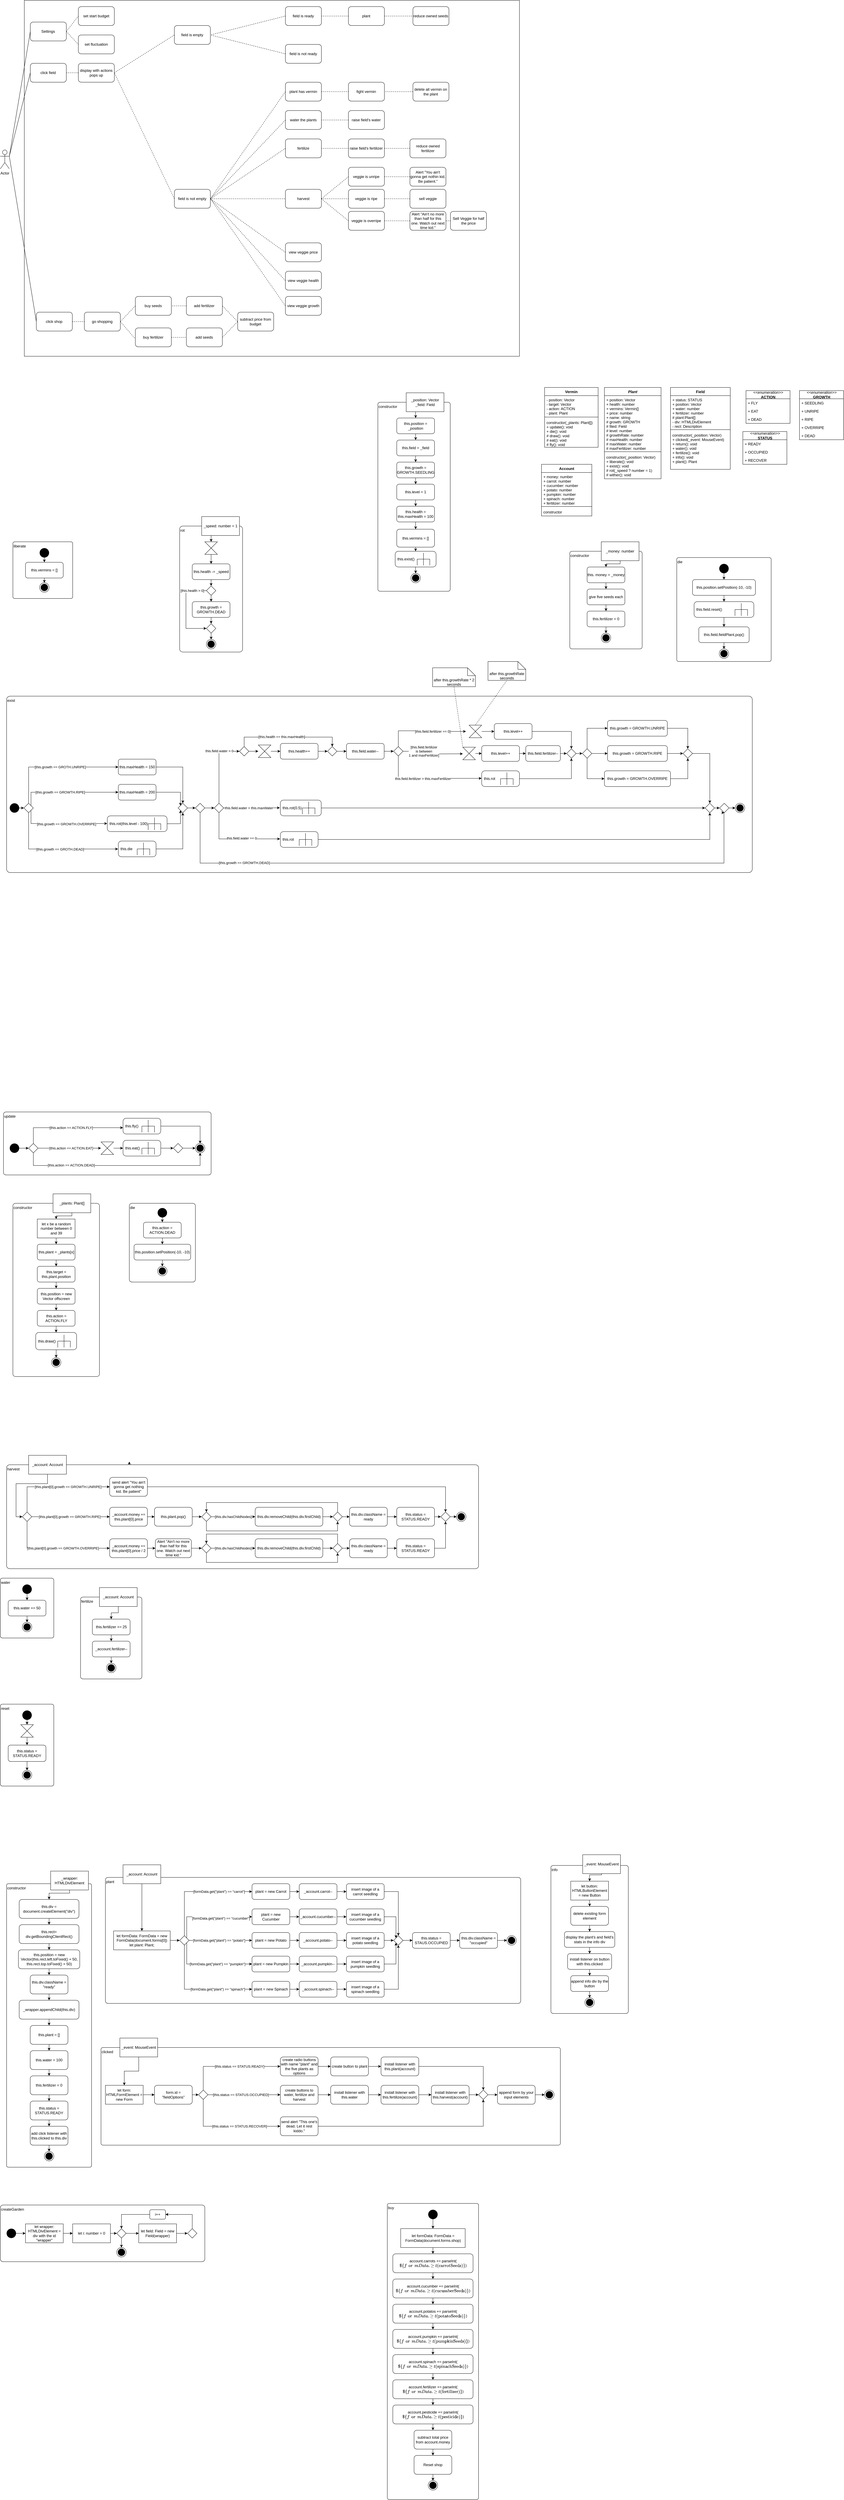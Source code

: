 <mxfile version="20.1.1" type="github">
  <diagram id="IOWlBg4PVeYaBK9nSRcO" name="Page-1">
    <mxGraphModel dx="1105" dy="1780" grid="1" gridSize="10" guides="1" tooltips="1" connect="1" arrows="1" fold="1" page="1" pageScale="1" pageWidth="1654" pageHeight="1169" math="0" shadow="0">
      <root>
        <mxCell id="0" />
        <mxCell id="1" parent="0" />
        <mxCell id="FBg79oT1Klj4Wz8EOWci-190" value="constructor" style="rounded=1;whiteSpace=wrap;html=1;verticalAlign=top;align=left;arcSize=3;" parent="1" vertex="1">
          <mxGeometry x="1200" y="127" width="230" height="600" as="geometry" />
        </mxCell>
        <mxCell id="FBg79oT1Klj4Wz8EOWci-1" value="Vermin" style="swimlane;fontStyle=1;align=center;verticalAlign=top;childLayout=stackLayout;horizontal=1;startSize=26;horizontalStack=0;resizeParent=1;resizeParentMax=0;resizeLast=0;collapsible=1;marginBottom=0;" parent="1" vertex="1">
          <mxGeometry x="1730" y="80" width="170" height="190" as="geometry" />
        </mxCell>
        <mxCell id="FBg79oT1Klj4Wz8EOWci-2" value="- position: Vector&#xa;- target: Vector&#xa;- action: ACTION&#xa;- plant: Plant" style="text;strokeColor=none;fillColor=none;align=left;verticalAlign=top;spacingLeft=4;spacingRight=4;overflow=hidden;rotatable=0;points=[[0,0.5],[1,0.5]];portConstraint=eastwest;" parent="FBg79oT1Klj4Wz8EOWci-1" vertex="1">
          <mxGeometry y="26" width="170" height="64" as="geometry" />
        </mxCell>
        <mxCell id="FBg79oT1Klj4Wz8EOWci-3" value="" style="line;strokeWidth=1;fillColor=none;align=left;verticalAlign=middle;spacingTop=-1;spacingLeft=3;spacingRight=3;rotatable=0;labelPosition=right;points=[];portConstraint=eastwest;" parent="FBg79oT1Klj4Wz8EOWci-1" vertex="1">
          <mxGeometry y="90" width="170" height="8" as="geometry" />
        </mxCell>
        <mxCell id="FBg79oT1Klj4Wz8EOWci-4" value="constructor(_plants: Plant[])&#xa;+ update(): void&#xa;+ die(): void&#xa;# draw(): void&#xa;# eat(): void&#xa;# fly(): void" style="text;strokeColor=none;fillColor=none;align=left;verticalAlign=top;spacingLeft=4;spacingRight=4;overflow=hidden;rotatable=0;points=[[0,0.5],[1,0.5]];portConstraint=eastwest;" parent="FBg79oT1Klj4Wz8EOWci-1" vertex="1">
          <mxGeometry y="98" width="170" height="92" as="geometry" />
        </mxCell>
        <mxCell id="FBg79oT1Klj4Wz8EOWci-5" value="Plant" style="swimlane;fontStyle=3;align=center;verticalAlign=top;childLayout=stackLayout;horizontal=1;startSize=26;horizontalStack=0;resizeParent=1;resizeParentMax=0;resizeLast=0;collapsible=1;marginBottom=0;" parent="1" vertex="1">
          <mxGeometry x="1920" y="80" width="180" height="290" as="geometry" />
        </mxCell>
        <mxCell id="FBg79oT1Klj4Wz8EOWci-6" value="+ position: Vector&#xa;+ health: number&#xa;+ vermins: Vermin[]&#xa;+ price: number&#xa;+ name: string&#xa;# growth: GROWTH&#xa;# filed: Field&#xa;# level: number&#xa;# growthRate: number&#xa;# maxHealth: number&#xa;# maxWater: number&#xa;# maxFertilizer: number" style="text;strokeColor=none;fillColor=none;align=left;verticalAlign=top;spacingLeft=4;spacingRight=4;overflow=hidden;rotatable=0;points=[[0,0.5],[1,0.5]];portConstraint=eastwest;" parent="FBg79oT1Klj4Wz8EOWci-5" vertex="1">
          <mxGeometry y="26" width="180" height="174" as="geometry" />
        </mxCell>
        <mxCell id="FBg79oT1Klj4Wz8EOWci-7" value="" style="line;strokeWidth=1;fillColor=none;align=left;verticalAlign=middle;spacingTop=-1;spacingLeft=3;spacingRight=3;rotatable=0;labelPosition=right;points=[];portConstraint=eastwest;" parent="FBg79oT1Klj4Wz8EOWci-5" vertex="1">
          <mxGeometry y="200" width="180" height="8" as="geometry" />
        </mxCell>
        <mxCell id="FBg79oT1Klj4Wz8EOWci-8" value="constructor(_position: Vector)&#xa;+ liberate(): void&#xa;+ exist(): void&#xa;# rot(_speed ? number = 1)&#xa;# wither(): void" style="text;strokeColor=none;fillColor=none;align=left;verticalAlign=top;spacingLeft=4;spacingRight=4;overflow=hidden;rotatable=0;points=[[0,0.5],[1,0.5]];portConstraint=eastwest;" parent="FBg79oT1Klj4Wz8EOWci-5" vertex="1">
          <mxGeometry y="208" width="180" height="82" as="geometry" />
        </mxCell>
        <mxCell id="FBg79oT1Klj4Wz8EOWci-9" value="Field" style="swimlane;fontStyle=1;align=center;verticalAlign=top;childLayout=stackLayout;horizontal=1;startSize=26;horizontalStack=0;resizeParent=1;resizeParentMax=0;resizeLast=0;collapsible=1;marginBottom=0;" parent="1" vertex="1">
          <mxGeometry x="2130" y="80" width="190" height="260" as="geometry" />
        </mxCell>
        <mxCell id="FBg79oT1Klj4Wz8EOWci-10" value="+ status: STATUS&#xa;+ position: Vector&#xa;+ water: number&#xa;+ fertilizer: number&#xa;# plant:Plant[]&#xa;- div: HTMLDivElement&#xa;- rect: Description" style="text;strokeColor=none;fillColor=none;align=left;verticalAlign=top;spacingLeft=4;spacingRight=4;overflow=hidden;rotatable=0;points=[[0,0.5],[1,0.5]];portConstraint=eastwest;" parent="FBg79oT1Klj4Wz8EOWci-9" vertex="1">
          <mxGeometry y="26" width="190" height="104" as="geometry" />
        </mxCell>
        <mxCell id="FBg79oT1Klj4Wz8EOWci-11" value="" style="line;strokeWidth=1;fillColor=none;align=left;verticalAlign=middle;spacingTop=-1;spacingLeft=3;spacingRight=3;rotatable=0;labelPosition=right;points=[];portConstraint=eastwest;" parent="FBg79oT1Klj4Wz8EOWci-9" vertex="1">
          <mxGeometry y="130" width="190" height="8" as="geometry" />
        </mxCell>
        <mxCell id="FBg79oT1Klj4Wz8EOWci-12" value="constructor(_position: Vector)&#xa;+ clicked(_event: MouseEvent)&#xa;+ return(): void&#xa;+ water(): void&#xa;+ fertilize(): void&#xa;+ info(): void&#xa;+ plant(): Plant" style="text;strokeColor=none;fillColor=none;align=left;verticalAlign=top;spacingLeft=4;spacingRight=4;overflow=hidden;rotatable=0;points=[[0,0.5],[1,0.5]];portConstraint=eastwest;" parent="FBg79oT1Klj4Wz8EOWci-9" vertex="1">
          <mxGeometry y="138" width="190" height="122" as="geometry" />
        </mxCell>
        <mxCell id="FBg79oT1Klj4Wz8EOWci-13" value="&lt;i&gt;&amp;lt;&amp;lt;enumeration&amp;gt;&amp;gt;&lt;/i&gt;&lt;br&gt;&lt;b&gt;ACTION&lt;/b&gt;" style="swimlane;fontStyle=0;childLayout=stackLayout;horizontal=1;startSize=26;fillColor=none;horizontalStack=0;resizeParent=1;resizeParentMax=0;resizeLast=0;collapsible=1;marginBottom=0;html=1;" parent="1" vertex="1">
          <mxGeometry x="2370" y="90" width="140" height="104" as="geometry" />
        </mxCell>
        <mxCell id="FBg79oT1Klj4Wz8EOWci-14" value="+ FLY" style="text;strokeColor=none;fillColor=none;align=left;verticalAlign=top;spacingLeft=4;spacingRight=4;overflow=hidden;rotatable=0;points=[[0,0.5],[1,0.5]];portConstraint=eastwest;" parent="FBg79oT1Klj4Wz8EOWci-13" vertex="1">
          <mxGeometry y="26" width="140" height="26" as="geometry" />
        </mxCell>
        <mxCell id="FBg79oT1Klj4Wz8EOWci-15" value="+ EAT" style="text;strokeColor=none;fillColor=none;align=left;verticalAlign=top;spacingLeft=4;spacingRight=4;overflow=hidden;rotatable=0;points=[[0,0.5],[1,0.5]];portConstraint=eastwest;" parent="FBg79oT1Klj4Wz8EOWci-13" vertex="1">
          <mxGeometry y="52" width="140" height="26" as="geometry" />
        </mxCell>
        <mxCell id="FBg79oT1Klj4Wz8EOWci-16" value="+ DEAD" style="text;strokeColor=none;fillColor=none;align=left;verticalAlign=top;spacingLeft=4;spacingRight=4;overflow=hidden;rotatable=0;points=[[0,0.5],[1,0.5]];portConstraint=eastwest;" parent="FBg79oT1Klj4Wz8EOWci-13" vertex="1">
          <mxGeometry y="78" width="140" height="26" as="geometry" />
        </mxCell>
        <mxCell id="FBg79oT1Klj4Wz8EOWci-17" value="&lt;i&gt;&amp;lt;&amp;lt;enumeration&amp;gt;&amp;gt;&lt;/i&gt;&lt;br&gt;&lt;b&gt;STATUS&lt;/b&gt;" style="swimlane;fontStyle=0;childLayout=stackLayout;horizontal=1;startSize=26;fillColor=none;horizontalStack=0;resizeParent=1;resizeParentMax=0;resizeLast=0;collapsible=1;marginBottom=0;html=1;" parent="1" vertex="1">
          <mxGeometry x="2360" y="220" width="140" height="104" as="geometry" />
        </mxCell>
        <mxCell id="FBg79oT1Klj4Wz8EOWci-18" value="+ READY" style="text;strokeColor=none;fillColor=none;align=left;verticalAlign=top;spacingLeft=4;spacingRight=4;overflow=hidden;rotatable=0;points=[[0,0.5],[1,0.5]];portConstraint=eastwest;" parent="FBg79oT1Klj4Wz8EOWci-17" vertex="1">
          <mxGeometry y="26" width="140" height="26" as="geometry" />
        </mxCell>
        <mxCell id="FBg79oT1Klj4Wz8EOWci-19" value="+ OCCUPIED" style="text;strokeColor=none;fillColor=none;align=left;verticalAlign=top;spacingLeft=4;spacingRight=4;overflow=hidden;rotatable=0;points=[[0,0.5],[1,0.5]];portConstraint=eastwest;" parent="FBg79oT1Klj4Wz8EOWci-17" vertex="1">
          <mxGeometry y="52" width="140" height="26" as="geometry" />
        </mxCell>
        <mxCell id="FBg79oT1Klj4Wz8EOWci-20" value="+ RECOVER" style="text;strokeColor=none;fillColor=none;align=left;verticalAlign=top;spacingLeft=4;spacingRight=4;overflow=hidden;rotatable=0;points=[[0,0.5],[1,0.5]];portConstraint=eastwest;" parent="FBg79oT1Klj4Wz8EOWci-17" vertex="1">
          <mxGeometry y="78" width="140" height="26" as="geometry" />
        </mxCell>
        <mxCell id="FBg79oT1Klj4Wz8EOWci-21" value="&lt;i&gt;&amp;lt;&amp;lt;enumeration&amp;gt;&amp;gt;&lt;/i&gt;&lt;br&gt;&lt;b&gt;GROWTH&lt;/b&gt;" style="swimlane;fontStyle=0;childLayout=stackLayout;horizontal=1;startSize=26;fillColor=none;horizontalStack=0;resizeParent=1;resizeParentMax=0;resizeLast=0;collapsible=1;marginBottom=0;html=1;" parent="1" vertex="1">
          <mxGeometry x="2540" y="90" width="140" height="156" as="geometry" />
        </mxCell>
        <mxCell id="FBg79oT1Klj4Wz8EOWci-22" value="+ SEEDLING" style="text;strokeColor=none;fillColor=none;align=left;verticalAlign=top;spacingLeft=4;spacingRight=4;overflow=hidden;rotatable=0;points=[[0,0.5],[1,0.5]];portConstraint=eastwest;" parent="FBg79oT1Klj4Wz8EOWci-21" vertex="1">
          <mxGeometry y="26" width="140" height="26" as="geometry" />
        </mxCell>
        <mxCell id="FBg79oT1Klj4Wz8EOWci-23" value="+ UNRIPE" style="text;strokeColor=none;fillColor=none;align=left;verticalAlign=top;spacingLeft=4;spacingRight=4;overflow=hidden;rotatable=0;points=[[0,0.5],[1,0.5]];portConstraint=eastwest;" parent="FBg79oT1Klj4Wz8EOWci-21" vertex="1">
          <mxGeometry y="52" width="140" height="26" as="geometry" />
        </mxCell>
        <mxCell id="FBg79oT1Klj4Wz8EOWci-24" value="+ RIPE" style="text;strokeColor=none;fillColor=none;align=left;verticalAlign=top;spacingLeft=4;spacingRight=4;overflow=hidden;rotatable=0;points=[[0,0.5],[1,0.5]];portConstraint=eastwest;" parent="FBg79oT1Klj4Wz8EOWci-21" vertex="1">
          <mxGeometry y="78" width="140" height="26" as="geometry" />
        </mxCell>
        <mxCell id="FBg79oT1Klj4Wz8EOWci-25" value="+ OVERRIPE" style="text;strokeColor=none;fillColor=none;align=left;verticalAlign=top;spacingLeft=4;spacingRight=4;overflow=hidden;rotatable=0;points=[[0,0.5],[1,0.5]];portConstraint=eastwest;" parent="FBg79oT1Klj4Wz8EOWci-21" vertex="1">
          <mxGeometry y="104" width="140" height="26" as="geometry" />
        </mxCell>
        <mxCell id="FBg79oT1Klj4Wz8EOWci-26" value="+ DEAD" style="text;strokeColor=none;fillColor=none;align=left;verticalAlign=top;spacingLeft=4;spacingRight=4;overflow=hidden;rotatable=0;points=[[0,0.5],[1,0.5]];portConstraint=eastwest;" parent="FBg79oT1Klj4Wz8EOWci-21" vertex="1">
          <mxGeometry y="130" width="140" height="26" as="geometry" />
        </mxCell>
        <mxCell id="FBg79oT1Klj4Wz8EOWci-165" value="" style="group" parent="1" vertex="1" connectable="0">
          <mxGeometry x="20" y="950" width="2370" height="670" as="geometry" />
        </mxCell>
        <mxCell id="FBg79oT1Klj4Wz8EOWci-27" value="exist" style="rounded=1;whiteSpace=wrap;html=1;align=left;verticalAlign=top;arcSize=2;" parent="FBg79oT1Klj4Wz8EOWci-165" vertex="1">
          <mxGeometry y="110" width="2370" height="560" as="geometry" />
        </mxCell>
        <mxCell id="FBg79oT1Klj4Wz8EOWci-28" value="" style="rhombus;whiteSpace=wrap;html=1;" parent="FBg79oT1Klj4Wz8EOWci-165" vertex="1">
          <mxGeometry x="55" y="450" width="30" height="30" as="geometry" />
        </mxCell>
        <mxCell id="FBg79oT1Klj4Wz8EOWci-29" value="this.maxHealth = 150" style="rounded=1;whiteSpace=wrap;html=1;" parent="FBg79oT1Klj4Wz8EOWci-165" vertex="1">
          <mxGeometry x="355.0" y="310" width="120" height="50" as="geometry" />
        </mxCell>
        <mxCell id="FBg79oT1Klj4Wz8EOWci-85" style="edgeStyle=orthogonalEdgeStyle;rounded=0;orthogonalLoop=1;jettySize=auto;html=1;exitX=0.5;exitY=0;exitDx=0;exitDy=0;entryX=0;entryY=0.5;entryDx=0;entryDy=0;" parent="FBg79oT1Klj4Wz8EOWci-165" source="FBg79oT1Klj4Wz8EOWci-28" target="FBg79oT1Klj4Wz8EOWci-29" edge="1">
          <mxGeometry relative="1" as="geometry" />
        </mxCell>
        <mxCell id="FBg79oT1Klj4Wz8EOWci-125" value="[this.growth == GROTH.UNRIPE]" style="edgeLabel;html=1;align=center;verticalAlign=middle;resizable=0;points=[];" parent="FBg79oT1Klj4Wz8EOWci-85" vertex="1" connectable="0">
          <mxGeometry x="0.071" y="2" relative="1" as="geometry">
            <mxPoint x="1" y="2" as="offset" />
          </mxGeometry>
        </mxCell>
        <mxCell id="FBg79oT1Klj4Wz8EOWci-30" value="this.maxHealth = 200" style="rounded=1;whiteSpace=wrap;html=1;" parent="FBg79oT1Klj4Wz8EOWci-165" vertex="1">
          <mxGeometry x="355.0" y="390" width="120" height="50" as="geometry" />
        </mxCell>
        <mxCell id="FBg79oT1Klj4Wz8EOWci-86" style="edgeStyle=orthogonalEdgeStyle;rounded=0;orthogonalLoop=1;jettySize=auto;html=1;exitX=1;exitY=0;exitDx=0;exitDy=0;entryX=0;entryY=0.5;entryDx=0;entryDy=0;" parent="FBg79oT1Klj4Wz8EOWci-165" source="FBg79oT1Klj4Wz8EOWci-28" target="FBg79oT1Klj4Wz8EOWci-30" edge="1">
          <mxGeometry relative="1" as="geometry">
            <Array as="points">
              <mxPoint x="78" y="415" />
            </Array>
          </mxGeometry>
        </mxCell>
        <mxCell id="FBg79oT1Klj4Wz8EOWci-129" value="[this.growth == GROWTH.RIPE]" style="edgeLabel;html=1;align=center;verticalAlign=middle;resizable=0;points=[];" parent="FBg79oT1Klj4Wz8EOWci-86" vertex="1" connectable="0">
          <mxGeometry x="-0.294" y="-2" relative="1" as="geometry">
            <mxPoint x="22" y="-2" as="offset" />
          </mxGeometry>
        </mxCell>
        <mxCell id="FBg79oT1Klj4Wz8EOWci-31" value="this.rot(this.level - 100)" style="shape=mxgraph.uml25.behaviorAction;html=1;rounded=1;absoluteArcSize=1;arcSize=10;align=left;spacingLeft=5;" parent="FBg79oT1Klj4Wz8EOWci-165" vertex="1">
          <mxGeometry x="320.0" y="490" width="190" height="50" as="geometry" />
        </mxCell>
        <mxCell id="FBg79oT1Klj4Wz8EOWci-88" style="edgeStyle=orthogonalEdgeStyle;rounded=0;orthogonalLoop=1;jettySize=auto;html=1;exitX=1;exitY=1;exitDx=0;exitDy=0;entryX=-0.002;entryY=0.487;entryDx=0;entryDy=0;entryPerimeter=0;" parent="FBg79oT1Klj4Wz8EOWci-165" source="FBg79oT1Klj4Wz8EOWci-28" target="FBg79oT1Klj4Wz8EOWci-31" edge="1">
          <mxGeometry relative="1" as="geometry">
            <Array as="points">
              <mxPoint x="78" y="514" />
            </Array>
          </mxGeometry>
        </mxCell>
        <mxCell id="FBg79oT1Klj4Wz8EOWci-128" value="[this.growth == GROWTH.OVERRIPE]" style="edgeLabel;html=1;align=center;verticalAlign=middle;resizable=0;points=[];" parent="FBg79oT1Klj4Wz8EOWci-88" vertex="1" connectable="0">
          <mxGeometry x="0.119" relative="1" as="geometry">
            <mxPoint x="-5" y="1" as="offset" />
          </mxGeometry>
        </mxCell>
        <mxCell id="FBg79oT1Klj4Wz8EOWci-32" value="this.die" style="shape=mxgraph.uml25.behaviorAction;html=1;rounded=1;absoluteArcSize=1;arcSize=10;align=left;spacingLeft=5;" parent="FBg79oT1Klj4Wz8EOWci-165" vertex="1">
          <mxGeometry x="355.0" y="570" width="120" height="50" as="geometry" />
        </mxCell>
        <mxCell id="FBg79oT1Klj4Wz8EOWci-87" style="edgeStyle=orthogonalEdgeStyle;rounded=0;orthogonalLoop=1;jettySize=auto;html=1;exitX=0.5;exitY=1;exitDx=0;exitDy=0;entryX=-0.007;entryY=0.506;entryDx=0;entryDy=0;entryPerimeter=0;" parent="FBg79oT1Klj4Wz8EOWci-165" source="FBg79oT1Klj4Wz8EOWci-28" target="FBg79oT1Klj4Wz8EOWci-32" edge="1">
          <mxGeometry relative="1" as="geometry" />
        </mxCell>
        <mxCell id="FBg79oT1Klj4Wz8EOWci-127" value="[this.growth == GROTH.DEAD]" style="edgeLabel;html=1;align=center;verticalAlign=middle;resizable=0;points=[];" parent="FBg79oT1Klj4Wz8EOWci-87" vertex="1" connectable="0">
          <mxGeometry x="0.271" y="2" relative="1" as="geometry">
            <mxPoint x="-39" y="2" as="offset" />
          </mxGeometry>
        </mxCell>
        <mxCell id="FBg79oT1Klj4Wz8EOWci-34" value="" style="rhombus;whiteSpace=wrap;html=1;" parent="FBg79oT1Klj4Wz8EOWci-165" vertex="1">
          <mxGeometry x="545.0" y="450" width="30" height="30" as="geometry" />
        </mxCell>
        <mxCell id="FBg79oT1Klj4Wz8EOWci-89" style="edgeStyle=orthogonalEdgeStyle;rounded=0;orthogonalLoop=1;jettySize=auto;html=1;exitX=1;exitY=0.5;exitDx=0;exitDy=0;entryX=0.5;entryY=0;entryDx=0;entryDy=0;" parent="FBg79oT1Klj4Wz8EOWci-165" source="FBg79oT1Klj4Wz8EOWci-29" target="FBg79oT1Klj4Wz8EOWci-34" edge="1">
          <mxGeometry relative="1" as="geometry" />
        </mxCell>
        <mxCell id="FBg79oT1Klj4Wz8EOWci-91" style="edgeStyle=orthogonalEdgeStyle;rounded=0;orthogonalLoop=1;jettySize=auto;html=1;exitX=1;exitY=0.5;exitDx=0;exitDy=0;entryX=0;entryY=0;entryDx=0;entryDy=0;" parent="FBg79oT1Klj4Wz8EOWci-165" source="FBg79oT1Klj4Wz8EOWci-30" target="FBg79oT1Klj4Wz8EOWci-34" edge="1">
          <mxGeometry relative="1" as="geometry" />
        </mxCell>
        <mxCell id="FBg79oT1Klj4Wz8EOWci-92" style="edgeStyle=orthogonalEdgeStyle;rounded=0;orthogonalLoop=1;jettySize=auto;html=1;entryX=0;entryY=1;entryDx=0;entryDy=0;" parent="FBg79oT1Klj4Wz8EOWci-165" source="FBg79oT1Klj4Wz8EOWci-31" target="FBg79oT1Klj4Wz8EOWci-34" edge="1">
          <mxGeometry relative="1" as="geometry" />
        </mxCell>
        <mxCell id="FBg79oT1Klj4Wz8EOWci-93" style="edgeStyle=orthogonalEdgeStyle;rounded=0;orthogonalLoop=1;jettySize=auto;html=1;entryX=0.5;entryY=1;entryDx=0;entryDy=0;" parent="FBg79oT1Klj4Wz8EOWci-165" source="FBg79oT1Klj4Wz8EOWci-32" target="FBg79oT1Klj4Wz8EOWci-34" edge="1">
          <mxGeometry relative="1" as="geometry" />
        </mxCell>
        <mxCell id="FBg79oT1Klj4Wz8EOWci-35" value="" style="rhombus;whiteSpace=wrap;html=1;" parent="FBg79oT1Klj4Wz8EOWci-165" vertex="1">
          <mxGeometry x="660.0" y="450" width="30" height="30" as="geometry" />
        </mxCell>
        <mxCell id="FBg79oT1Klj4Wz8EOWci-36" value="" style="rhombus;whiteSpace=wrap;html=1;" parent="FBg79oT1Klj4Wz8EOWci-165" vertex="1">
          <mxGeometry x="740.0" y="270" width="30" height="30" as="geometry" />
        </mxCell>
        <mxCell id="FBg79oT1Klj4Wz8EOWci-95" style="edgeStyle=orthogonalEdgeStyle;rounded=0;orthogonalLoop=1;jettySize=auto;html=1;exitX=0.5;exitY=0;exitDx=0;exitDy=0;entryX=0;entryY=0.5;entryDx=0;entryDy=0;" parent="FBg79oT1Klj4Wz8EOWci-165" source="FBg79oT1Klj4Wz8EOWci-35" target="FBg79oT1Klj4Wz8EOWci-36" edge="1">
          <mxGeometry relative="1" as="geometry" />
        </mxCell>
        <mxCell id="FBg79oT1Klj4Wz8EOWci-155" value="this.field.water &amp;gt; 0" style="edgeLabel;html=1;align=center;verticalAlign=middle;resizable=0;points=[];" parent="FBg79oT1Klj4Wz8EOWci-95" vertex="1" connectable="0">
          <mxGeometry x="0.438" y="1" relative="1" as="geometry">
            <mxPoint as="offset" />
          </mxGeometry>
        </mxCell>
        <mxCell id="FBg79oT1Klj4Wz8EOWci-37" value="" style="shape=collate;whiteSpace=wrap;html=1;" parent="FBg79oT1Klj4Wz8EOWci-165" vertex="1">
          <mxGeometry x="800.0" y="265" width="40" height="40" as="geometry" />
        </mxCell>
        <mxCell id="FBg79oT1Klj4Wz8EOWci-38" value="this.health++" style="rounded=1;whiteSpace=wrap;html=1;" parent="FBg79oT1Klj4Wz8EOWci-165" vertex="1">
          <mxGeometry x="870.0" y="260" width="120" height="50" as="geometry" />
        </mxCell>
        <mxCell id="FBg79oT1Klj4Wz8EOWci-69" style="edgeStyle=orthogonalEdgeStyle;rounded=0;orthogonalLoop=1;jettySize=auto;html=1;exitX=1;exitY=0.5;exitDx=0;exitDy=0;entryX=0;entryY=0.5;entryDx=0;entryDy=0;" parent="FBg79oT1Klj4Wz8EOWci-165" source="FBg79oT1Klj4Wz8EOWci-37" target="FBg79oT1Klj4Wz8EOWci-38" edge="1">
          <mxGeometry relative="1" as="geometry" />
        </mxCell>
        <mxCell id="FBg79oT1Klj4Wz8EOWci-39" value="" style="rhombus;whiteSpace=wrap;html=1;" parent="FBg79oT1Klj4Wz8EOWci-165" vertex="1">
          <mxGeometry x="1020" y="270" width="30" height="30" as="geometry" />
        </mxCell>
        <mxCell id="FBg79oT1Klj4Wz8EOWci-130" style="edgeStyle=orthogonalEdgeStyle;rounded=0;orthogonalLoop=1;jettySize=auto;html=1;exitX=0.5;exitY=0;exitDx=0;exitDy=0;entryX=0.5;entryY=0;entryDx=0;entryDy=0;" parent="FBg79oT1Klj4Wz8EOWci-165" source="FBg79oT1Klj4Wz8EOWci-36" target="FBg79oT1Klj4Wz8EOWci-39" edge="1">
          <mxGeometry relative="1" as="geometry">
            <Array as="points">
              <mxPoint x="755" y="240" />
              <mxPoint x="1035" y="240" />
            </Array>
          </mxGeometry>
        </mxCell>
        <mxCell id="FBg79oT1Klj4Wz8EOWci-140" value="[this.health == this.maxHealth]" style="edgeLabel;html=1;align=center;verticalAlign=middle;resizable=0;points=[];" parent="FBg79oT1Klj4Wz8EOWci-130" vertex="1" connectable="0">
          <mxGeometry x="-0.124" y="1" relative="1" as="geometry">
            <mxPoint as="offset" />
          </mxGeometry>
        </mxCell>
        <mxCell id="FBg79oT1Klj4Wz8EOWci-70" style="edgeStyle=orthogonalEdgeStyle;rounded=0;orthogonalLoop=1;jettySize=auto;html=1;exitX=1;exitY=0.5;exitDx=0;exitDy=0;entryX=0;entryY=0.5;entryDx=0;entryDy=0;" parent="FBg79oT1Klj4Wz8EOWci-165" source="FBg79oT1Klj4Wz8EOWci-38" target="FBg79oT1Klj4Wz8EOWci-39" edge="1">
          <mxGeometry relative="1" as="geometry" />
        </mxCell>
        <mxCell id="FBg79oT1Klj4Wz8EOWci-40" value="this.field.water--" style="rounded=1;whiteSpace=wrap;html=1;" parent="FBg79oT1Klj4Wz8EOWci-165" vertex="1">
          <mxGeometry x="1080" y="260" width="120" height="50" as="geometry" />
        </mxCell>
        <mxCell id="FBg79oT1Klj4Wz8EOWci-71" style="edgeStyle=orthogonalEdgeStyle;rounded=0;orthogonalLoop=1;jettySize=auto;html=1;exitX=1;exitY=0.5;exitDx=0;exitDy=0;entryX=0;entryY=0.5;entryDx=0;entryDy=0;" parent="FBg79oT1Klj4Wz8EOWci-165" source="FBg79oT1Klj4Wz8EOWci-39" target="FBg79oT1Klj4Wz8EOWci-40" edge="1">
          <mxGeometry relative="1" as="geometry" />
        </mxCell>
        <mxCell id="FBg79oT1Klj4Wz8EOWci-100" style="edgeStyle=orthogonalEdgeStyle;rounded=0;orthogonalLoop=1;jettySize=auto;html=1;exitX=0.5;exitY=0;exitDx=0;exitDy=0;" parent="FBg79oT1Klj4Wz8EOWci-165" source="FBg79oT1Klj4Wz8EOWci-41" edge="1">
          <mxGeometry relative="1" as="geometry">
            <mxPoint x="1460" y="222" as="targetPoint" />
            <Array as="points">
              <mxPoint x="1245" y="220" />
              <mxPoint x="1380" y="220" />
              <mxPoint x="1380" y="222" />
            </Array>
          </mxGeometry>
        </mxCell>
        <mxCell id="FBg79oT1Klj4Wz8EOWci-142" value="[this.field.fertilizer == 0]" style="edgeLabel;html=1;align=center;verticalAlign=middle;resizable=0;points=[];" parent="FBg79oT1Klj4Wz8EOWci-100" vertex="1" connectable="0">
          <mxGeometry x="0.587" y="1" relative="1" as="geometry">
            <mxPoint x="-51" y="1" as="offset" />
          </mxGeometry>
        </mxCell>
        <mxCell id="FBg79oT1Klj4Wz8EOWci-145" style="edgeStyle=orthogonalEdgeStyle;rounded=0;orthogonalLoop=1;jettySize=auto;html=1;exitX=1;exitY=0.5;exitDx=0;exitDy=0;" parent="FBg79oT1Klj4Wz8EOWci-165" source="FBg79oT1Klj4Wz8EOWci-41" edge="1">
          <mxGeometry relative="1" as="geometry">
            <mxPoint x="1450" y="293" as="targetPoint" />
          </mxGeometry>
        </mxCell>
        <mxCell id="FBg79oT1Klj4Wz8EOWci-150" value="[this.field.fertilizer&lt;br&gt;is between&lt;br&gt;1 and maxFertilizer]" style="edgeLabel;html=1;align=center;verticalAlign=middle;resizable=0;points=[];" parent="FBg79oT1Klj4Wz8EOWci-145" vertex="1" connectable="0">
          <mxGeometry x="-0.8" y="-3" relative="1" as="geometry">
            <mxPoint x="46" y="-3" as="offset" />
          </mxGeometry>
        </mxCell>
        <mxCell id="FBg79oT1Klj4Wz8EOWci-41" value="" style="rhombus;whiteSpace=wrap;html=1;" parent="FBg79oT1Klj4Wz8EOWci-165" vertex="1">
          <mxGeometry x="1230" y="270" width="30" height="30" as="geometry" />
        </mxCell>
        <mxCell id="FBg79oT1Klj4Wz8EOWci-72" style="edgeStyle=orthogonalEdgeStyle;rounded=0;orthogonalLoop=1;jettySize=auto;html=1;exitX=1;exitY=0.5;exitDx=0;exitDy=0;entryX=0;entryY=0.5;entryDx=0;entryDy=0;" parent="FBg79oT1Klj4Wz8EOWci-165" source="FBg79oT1Klj4Wz8EOWci-40" target="FBg79oT1Klj4Wz8EOWci-41" edge="1">
          <mxGeometry relative="1" as="geometry" />
        </mxCell>
        <mxCell id="FBg79oT1Klj4Wz8EOWci-42" value="this.level++" style="rounded=1;whiteSpace=wrap;html=1;" parent="FBg79oT1Klj4Wz8EOWci-165" vertex="1">
          <mxGeometry x="1550" y="197" width="120" height="50" as="geometry" />
        </mxCell>
        <mxCell id="FBg79oT1Klj4Wz8EOWci-43" value="this.level++" style="rounded=1;whiteSpace=wrap;html=1;" parent="FBg79oT1Klj4Wz8EOWci-165" vertex="1">
          <mxGeometry x="1510" y="267" width="120" height="50" as="geometry" />
        </mxCell>
        <mxCell id="FBg79oT1Klj4Wz8EOWci-44" value="this.field.fertilizer--" style="rounded=1;whiteSpace=wrap;html=1;" parent="FBg79oT1Klj4Wz8EOWci-165" vertex="1">
          <mxGeometry x="1650" y="267" width="110" height="50" as="geometry" />
        </mxCell>
        <mxCell id="FBg79oT1Klj4Wz8EOWci-146" style="edgeStyle=orthogonalEdgeStyle;rounded=0;orthogonalLoop=1;jettySize=auto;html=1;exitX=1;exitY=0.5;exitDx=0;exitDy=0;entryX=0;entryY=0.5;entryDx=0;entryDy=0;" parent="FBg79oT1Klj4Wz8EOWci-165" source="FBg79oT1Klj4Wz8EOWci-43" target="FBg79oT1Klj4Wz8EOWci-44" edge="1">
          <mxGeometry relative="1" as="geometry" />
        </mxCell>
        <mxCell id="FBg79oT1Klj4Wz8EOWci-45" value="this.rot" style="shape=mxgraph.uml25.behaviorAction;html=1;rounded=1;absoluteArcSize=1;arcSize=10;align=left;spacingLeft=5;" parent="FBg79oT1Klj4Wz8EOWci-165" vertex="1">
          <mxGeometry x="1510" y="347" width="120" height="50" as="geometry" />
        </mxCell>
        <mxCell id="FBg79oT1Klj4Wz8EOWci-106" style="edgeStyle=orthogonalEdgeStyle;rounded=0;orthogonalLoop=1;jettySize=auto;html=1;exitX=0.5;exitY=1;exitDx=0;exitDy=0;entryX=-0.002;entryY=0.479;entryDx=0;entryDy=0;entryPerimeter=0;" parent="FBg79oT1Klj4Wz8EOWci-165" source="FBg79oT1Klj4Wz8EOWci-41" target="FBg79oT1Klj4Wz8EOWci-45" edge="1">
          <mxGeometry relative="1" as="geometry" />
        </mxCell>
        <mxCell id="FBg79oT1Klj4Wz8EOWci-151" value="this.field.fertilizer &amp;gt; this.maxFertilizer" style="edgeLabel;html=1;align=center;verticalAlign=middle;resizable=0;points=[];" parent="FBg79oT1Klj4Wz8EOWci-106" vertex="1" connectable="0">
          <mxGeometry x="-0.336" y="1" relative="1" as="geometry">
            <mxPoint x="37" y="2" as="offset" />
          </mxGeometry>
        </mxCell>
        <mxCell id="FBg79oT1Klj4Wz8EOWci-48" value="" style="rhombus;whiteSpace=wrap;html=1;" parent="FBg79oT1Klj4Wz8EOWci-165" vertex="1">
          <mxGeometry x="1830" y="277" width="30" height="30" as="geometry" />
        </mxCell>
        <mxCell id="FBg79oT1Klj4Wz8EOWci-49" value="this.growth = GROWTH.UNRIPE" style="rounded=1;whiteSpace=wrap;html=1;" parent="FBg79oT1Klj4Wz8EOWci-165" vertex="1">
          <mxGeometry x="1910" y="187" width="190" height="50" as="geometry" />
        </mxCell>
        <mxCell id="FBg79oT1Klj4Wz8EOWci-114" style="edgeStyle=orthogonalEdgeStyle;rounded=0;orthogonalLoop=1;jettySize=auto;html=1;exitX=0.5;exitY=0;exitDx=0;exitDy=0;entryX=0;entryY=0.5;entryDx=0;entryDy=0;" parent="FBg79oT1Klj4Wz8EOWci-165" source="FBg79oT1Klj4Wz8EOWci-48" target="FBg79oT1Klj4Wz8EOWci-49" edge="1">
          <mxGeometry relative="1" as="geometry" />
        </mxCell>
        <mxCell id="FBg79oT1Klj4Wz8EOWci-50" value="this.growth = GROWTH.RIPE" style="rounded=1;whiteSpace=wrap;html=1;" parent="FBg79oT1Klj4Wz8EOWci-165" vertex="1">
          <mxGeometry x="1910" y="267" width="190" height="50" as="geometry" />
        </mxCell>
        <mxCell id="FBg79oT1Klj4Wz8EOWci-115" style="edgeStyle=orthogonalEdgeStyle;rounded=0;orthogonalLoop=1;jettySize=auto;html=1;exitX=1;exitY=0.5;exitDx=0;exitDy=0;entryX=0;entryY=0.5;entryDx=0;entryDy=0;" parent="FBg79oT1Klj4Wz8EOWci-165" source="FBg79oT1Klj4Wz8EOWci-48" target="FBg79oT1Klj4Wz8EOWci-50" edge="1">
          <mxGeometry relative="1" as="geometry" />
        </mxCell>
        <mxCell id="FBg79oT1Klj4Wz8EOWci-51" value="this.growth = GROWTH.OVERRIPE" style="rounded=1;whiteSpace=wrap;html=1;" parent="FBg79oT1Klj4Wz8EOWci-165" vertex="1">
          <mxGeometry x="1900" y="347" width="210" height="50" as="geometry" />
        </mxCell>
        <mxCell id="FBg79oT1Klj4Wz8EOWci-116" style="edgeStyle=orthogonalEdgeStyle;rounded=0;orthogonalLoop=1;jettySize=auto;html=1;exitX=0.5;exitY=1;exitDx=0;exitDy=0;entryX=0;entryY=0.5;entryDx=0;entryDy=0;" parent="FBg79oT1Klj4Wz8EOWci-165" source="FBg79oT1Klj4Wz8EOWci-48" target="FBg79oT1Klj4Wz8EOWci-51" edge="1">
          <mxGeometry relative="1" as="geometry" />
        </mxCell>
        <mxCell id="FBg79oT1Klj4Wz8EOWci-52" value="" style="rhombus;whiteSpace=wrap;html=1;" parent="FBg79oT1Klj4Wz8EOWci-165" vertex="1">
          <mxGeometry x="2150" y="277" width="30" height="30" as="geometry" />
        </mxCell>
        <mxCell id="FBg79oT1Klj4Wz8EOWci-117" style="edgeStyle=orthogonalEdgeStyle;rounded=0;orthogonalLoop=1;jettySize=auto;html=1;exitX=1;exitY=0.5;exitDx=0;exitDy=0;entryX=0.5;entryY=0;entryDx=0;entryDy=0;" parent="FBg79oT1Klj4Wz8EOWci-165" source="FBg79oT1Klj4Wz8EOWci-49" target="FBg79oT1Klj4Wz8EOWci-52" edge="1">
          <mxGeometry relative="1" as="geometry" />
        </mxCell>
        <mxCell id="FBg79oT1Klj4Wz8EOWci-118" style="edgeStyle=orthogonalEdgeStyle;rounded=0;orthogonalLoop=1;jettySize=auto;html=1;exitX=1;exitY=0.5;exitDx=0;exitDy=0;entryX=0;entryY=0.5;entryDx=0;entryDy=0;" parent="FBg79oT1Klj4Wz8EOWci-165" source="FBg79oT1Klj4Wz8EOWci-50" target="FBg79oT1Klj4Wz8EOWci-52" edge="1">
          <mxGeometry relative="1" as="geometry" />
        </mxCell>
        <mxCell id="FBg79oT1Klj4Wz8EOWci-119" style="edgeStyle=orthogonalEdgeStyle;rounded=0;orthogonalLoop=1;jettySize=auto;html=1;exitX=1;exitY=0.5;exitDx=0;exitDy=0;entryX=0.5;entryY=1;entryDx=0;entryDy=0;" parent="FBg79oT1Klj4Wz8EOWci-165" source="FBg79oT1Klj4Wz8EOWci-51" target="FBg79oT1Klj4Wz8EOWci-52" edge="1">
          <mxGeometry relative="1" as="geometry" />
        </mxCell>
        <mxCell id="FBg79oT1Klj4Wz8EOWci-53" value="this.rot(0.5)" style="shape=mxgraph.uml25.behaviorAction;html=1;rounded=1;absoluteArcSize=1;arcSize=10;align=left;spacingLeft=5;" parent="FBg79oT1Klj4Wz8EOWci-165" vertex="1">
          <mxGeometry x="870.0" y="440" width="130" height="50" as="geometry" />
        </mxCell>
        <mxCell id="FBg79oT1Klj4Wz8EOWci-97" style="edgeStyle=orthogonalEdgeStyle;rounded=0;orthogonalLoop=1;jettySize=auto;html=1;exitX=1;exitY=0.5;exitDx=0;exitDy=0;entryX=-0.012;entryY=0.489;entryDx=0;entryDy=0;entryPerimeter=0;" parent="FBg79oT1Klj4Wz8EOWci-165" source="FBg79oT1Klj4Wz8EOWci-35" target="FBg79oT1Klj4Wz8EOWci-53" edge="1">
          <mxGeometry relative="1" as="geometry" />
        </mxCell>
        <mxCell id="FBg79oT1Klj4Wz8EOWci-154" value="this.field.water &amp;gt; this.maxWater" style="edgeLabel;html=1;align=center;verticalAlign=middle;resizable=0;points=[];" parent="FBg79oT1Klj4Wz8EOWci-97" vertex="1" connectable="0">
          <mxGeometry x="-0.775" relative="1" as="geometry">
            <mxPoint x="60" as="offset" />
          </mxGeometry>
        </mxCell>
        <mxCell id="FBg79oT1Klj4Wz8EOWci-54" value="this.rot" style="shape=mxgraph.uml25.behaviorAction;html=1;rounded=1;absoluteArcSize=1;arcSize=10;align=left;spacingLeft=5;" parent="FBg79oT1Klj4Wz8EOWci-165" vertex="1">
          <mxGeometry x="870.0" y="540" width="120" height="50" as="geometry" />
        </mxCell>
        <mxCell id="FBg79oT1Klj4Wz8EOWci-99" style="edgeStyle=orthogonalEdgeStyle;rounded=0;orthogonalLoop=1;jettySize=auto;html=1;exitX=0.5;exitY=1;exitDx=0;exitDy=0;entryX=-0.007;entryY=0.463;entryDx=0;entryDy=0;entryPerimeter=0;" parent="FBg79oT1Klj4Wz8EOWci-165" source="FBg79oT1Klj4Wz8EOWci-35" target="FBg79oT1Klj4Wz8EOWci-54" edge="1">
          <mxGeometry relative="1" as="geometry" />
        </mxCell>
        <mxCell id="FBg79oT1Klj4Wz8EOWci-153" value="this.field.water == 0" style="edgeLabel;html=1;align=center;verticalAlign=middle;resizable=0;points=[];" parent="FBg79oT1Klj4Wz8EOWci-99" vertex="1" connectable="0">
          <mxGeometry x="0.114" y="2" relative="1" as="geometry">
            <mxPoint as="offset" />
          </mxGeometry>
        </mxCell>
        <mxCell id="FBg79oT1Klj4Wz8EOWci-55" value="" style="rhombus;whiteSpace=wrap;html=1;" parent="FBg79oT1Klj4Wz8EOWci-165" vertex="1">
          <mxGeometry x="2220" y="450" width="30" height="30" as="geometry" />
        </mxCell>
        <mxCell id="FBg79oT1Klj4Wz8EOWci-120" style="edgeStyle=orthogonalEdgeStyle;rounded=0;orthogonalLoop=1;jettySize=auto;html=1;exitX=1;exitY=0.5;exitDx=0;exitDy=0;entryX=0.5;entryY=0;entryDx=0;entryDy=0;" parent="FBg79oT1Klj4Wz8EOWci-165" source="FBg79oT1Klj4Wz8EOWci-52" target="FBg79oT1Klj4Wz8EOWci-55" edge="1">
          <mxGeometry relative="1" as="geometry" />
        </mxCell>
        <mxCell id="FBg79oT1Klj4Wz8EOWci-122" style="edgeStyle=orthogonalEdgeStyle;rounded=0;orthogonalLoop=1;jettySize=auto;html=1;entryX=0;entryY=0.5;entryDx=0;entryDy=0;" parent="FBg79oT1Klj4Wz8EOWci-165" source="FBg79oT1Klj4Wz8EOWci-53" target="FBg79oT1Klj4Wz8EOWci-55" edge="1">
          <mxGeometry relative="1" as="geometry" />
        </mxCell>
        <mxCell id="FBg79oT1Klj4Wz8EOWci-123" style="edgeStyle=orthogonalEdgeStyle;rounded=0;orthogonalLoop=1;jettySize=auto;html=1;entryX=0.5;entryY=1;entryDx=0;entryDy=0;" parent="FBg79oT1Klj4Wz8EOWci-165" source="FBg79oT1Klj4Wz8EOWci-54" target="FBg79oT1Klj4Wz8EOWci-55" edge="1">
          <mxGeometry relative="1" as="geometry" />
        </mxCell>
        <mxCell id="FBg79oT1Klj4Wz8EOWci-124" style="edgeStyle=orthogonalEdgeStyle;rounded=0;orthogonalLoop=1;jettySize=auto;html=1;exitX=1;exitY=0.5;exitDx=0;exitDy=0;entryX=0;entryY=0.5;entryDx=0;entryDy=0;" parent="FBg79oT1Klj4Wz8EOWci-165" source="FBg79oT1Klj4Wz8EOWci-56" target="FBg79oT1Klj4Wz8EOWci-28" edge="1">
          <mxGeometry relative="1" as="geometry" />
        </mxCell>
        <mxCell id="FBg79oT1Klj4Wz8EOWci-56" value="" style="ellipse;fillColor=#000000;strokeColor=none;html=1;" parent="FBg79oT1Klj4Wz8EOWci-165" vertex="1">
          <mxGeometry x="10" y="450" width="30" height="30" as="geometry" />
        </mxCell>
        <mxCell id="FBg79oT1Klj4Wz8EOWci-57" value="" style="ellipse;html=1;shape=endState;fillColor=#000000;strokeColor=#000000;" parent="FBg79oT1Klj4Wz8EOWci-165" vertex="1">
          <mxGeometry x="2316" y="450" width="30" height="30" as="geometry" />
        </mxCell>
        <mxCell id="FBg79oT1Klj4Wz8EOWci-68" value="" style="endArrow=classic;html=1;rounded=0;exitX=1;exitY=0.5;exitDx=0;exitDy=0;entryX=0;entryY=0.5;entryDx=0;entryDy=0;" parent="FBg79oT1Klj4Wz8EOWci-165" source="FBg79oT1Klj4Wz8EOWci-36" target="FBg79oT1Klj4Wz8EOWci-37" edge="1">
          <mxGeometry width="50" height="50" relative="1" as="geometry">
            <mxPoint x="920.0" y="420" as="sourcePoint" />
            <mxPoint x="970" y="370" as="targetPoint" />
          </mxGeometry>
        </mxCell>
        <mxCell id="FBg79oT1Klj4Wz8EOWci-133" style="edgeStyle=orthogonalEdgeStyle;rounded=0;orthogonalLoop=1;jettySize=auto;html=1;exitX=1;exitY=0.5;exitDx=0;exitDy=0;entryX=0;entryY=0.5;entryDx=0;entryDy=0;" parent="FBg79oT1Klj4Wz8EOWci-165" source="FBg79oT1Klj4Wz8EOWci-131" target="FBg79oT1Klj4Wz8EOWci-35" edge="1">
          <mxGeometry relative="1" as="geometry" />
        </mxCell>
        <mxCell id="FBg79oT1Klj4Wz8EOWci-131" value="" style="rhombus;whiteSpace=wrap;html=1;" parent="FBg79oT1Klj4Wz8EOWci-165" vertex="1">
          <mxGeometry x="600.0" y="450" width="30" height="30" as="geometry" />
        </mxCell>
        <mxCell id="FBg79oT1Klj4Wz8EOWci-132" style="edgeStyle=orthogonalEdgeStyle;rounded=0;orthogonalLoop=1;jettySize=auto;html=1;exitX=1;exitY=0.5;exitDx=0;exitDy=0;entryX=0;entryY=0.5;entryDx=0;entryDy=0;" parent="FBg79oT1Klj4Wz8EOWci-165" source="FBg79oT1Klj4Wz8EOWci-34" target="FBg79oT1Klj4Wz8EOWci-131" edge="1">
          <mxGeometry relative="1" as="geometry" />
        </mxCell>
        <mxCell id="FBg79oT1Klj4Wz8EOWci-152" style="edgeStyle=orthogonalEdgeStyle;rounded=0;orthogonalLoop=1;jettySize=auto;html=1;exitX=1;exitY=0.5;exitDx=0;exitDy=0;entryX=0;entryY=0.5;entryDx=0;entryDy=0;" parent="FBg79oT1Klj4Wz8EOWci-165" source="FBg79oT1Klj4Wz8EOWci-134" target="FBg79oT1Klj4Wz8EOWci-57" edge="1">
          <mxGeometry relative="1" as="geometry" />
        </mxCell>
        <mxCell id="FBg79oT1Klj4Wz8EOWci-134" value="" style="rhombus;whiteSpace=wrap;html=1;" parent="FBg79oT1Klj4Wz8EOWci-165" vertex="1">
          <mxGeometry x="2266" y="450" width="30" height="30" as="geometry" />
        </mxCell>
        <mxCell id="FBg79oT1Klj4Wz8EOWci-138" style="edgeStyle=orthogonalEdgeStyle;rounded=0;orthogonalLoop=1;jettySize=auto;html=1;exitX=1;exitY=0.5;exitDx=0;exitDy=0;entryX=0;entryY=0.5;entryDx=0;entryDy=0;" parent="FBg79oT1Klj4Wz8EOWci-165" source="FBg79oT1Klj4Wz8EOWci-55" target="FBg79oT1Klj4Wz8EOWci-134" edge="1">
          <mxGeometry relative="1" as="geometry" />
        </mxCell>
        <mxCell id="FBg79oT1Klj4Wz8EOWci-137" style="edgeStyle=orthogonalEdgeStyle;rounded=0;orthogonalLoop=1;jettySize=auto;html=1;exitX=0.5;exitY=1;exitDx=0;exitDy=0;entryX=0.5;entryY=1;entryDx=0;entryDy=0;" parent="FBg79oT1Klj4Wz8EOWci-165" source="FBg79oT1Klj4Wz8EOWci-131" target="FBg79oT1Klj4Wz8EOWci-134" edge="1">
          <mxGeometry relative="1" as="geometry">
            <Array as="points">
              <mxPoint x="615" y="640" />
              <mxPoint x="2280" y="640" />
            </Array>
          </mxGeometry>
        </mxCell>
        <mxCell id="FBg79oT1Klj4Wz8EOWci-139" value="[this.growth == GROWTH.DEAD]" style="edgeLabel;html=1;align=center;verticalAlign=middle;resizable=0;points=[];" parent="FBg79oT1Klj4Wz8EOWci-137" vertex="1" connectable="0">
          <mxGeometry x="-0.718" y="1" relative="1" as="geometry">
            <mxPoint x="20" as="offset" />
          </mxGeometry>
        </mxCell>
        <mxCell id="FBg79oT1Klj4Wz8EOWci-47" value="" style="rhombus;whiteSpace=wrap;html=1;" parent="FBg79oT1Klj4Wz8EOWci-165" vertex="1">
          <mxGeometry x="1780" y="277" width="30" height="30" as="geometry" />
        </mxCell>
        <mxCell id="FBg79oT1Klj4Wz8EOWci-107" style="edgeStyle=orthogonalEdgeStyle;rounded=0;orthogonalLoop=1;jettySize=auto;html=1;exitX=1;exitY=0.5;exitDx=0;exitDy=0;entryX=0.5;entryY=0;entryDx=0;entryDy=0;" parent="FBg79oT1Klj4Wz8EOWci-165" source="FBg79oT1Klj4Wz8EOWci-42" target="FBg79oT1Klj4Wz8EOWci-47" edge="1">
          <mxGeometry relative="1" as="geometry" />
        </mxCell>
        <mxCell id="FBg79oT1Klj4Wz8EOWci-149" style="edgeStyle=orthogonalEdgeStyle;rounded=0;orthogonalLoop=1;jettySize=auto;html=1;exitX=1;exitY=0.5;exitDx=0;exitDy=0;entryX=0;entryY=0.5;entryDx=0;entryDy=0;" parent="FBg79oT1Klj4Wz8EOWci-165" source="FBg79oT1Klj4Wz8EOWci-44" target="FBg79oT1Klj4Wz8EOWci-47" edge="1">
          <mxGeometry relative="1" as="geometry" />
        </mxCell>
        <mxCell id="FBg79oT1Klj4Wz8EOWci-112" style="edgeStyle=orthogonalEdgeStyle;rounded=0;orthogonalLoop=1;jettySize=auto;html=1;entryX=0.5;entryY=1;entryDx=0;entryDy=0;" parent="FBg79oT1Klj4Wz8EOWci-165" source="FBg79oT1Klj4Wz8EOWci-45" target="FBg79oT1Klj4Wz8EOWci-47" edge="1">
          <mxGeometry relative="1" as="geometry" />
        </mxCell>
        <mxCell id="FBg79oT1Klj4Wz8EOWci-159" style="edgeStyle=orthogonalEdgeStyle;rounded=0;orthogonalLoop=1;jettySize=auto;html=1;entryX=0;entryY=0.5;entryDx=0;entryDy=0;" parent="FBg79oT1Klj4Wz8EOWci-165" source="FBg79oT1Klj4Wz8EOWci-156" target="FBg79oT1Klj4Wz8EOWci-42" edge="1">
          <mxGeometry relative="1" as="geometry" />
        </mxCell>
        <mxCell id="FBg79oT1Klj4Wz8EOWci-156" value="" style="shape=collate;whiteSpace=wrap;html=1;" parent="FBg79oT1Klj4Wz8EOWci-165" vertex="1">
          <mxGeometry x="1470" y="202" width="40" height="40" as="geometry" />
        </mxCell>
        <mxCell id="FBg79oT1Klj4Wz8EOWci-160" style="edgeStyle=orthogonalEdgeStyle;rounded=0;orthogonalLoop=1;jettySize=auto;html=1;entryX=0;entryY=0.5;entryDx=0;entryDy=0;" parent="FBg79oT1Klj4Wz8EOWci-165" source="FBg79oT1Klj4Wz8EOWci-157" target="FBg79oT1Klj4Wz8EOWci-43" edge="1">
          <mxGeometry relative="1" as="geometry" />
        </mxCell>
        <mxCell id="FBg79oT1Klj4Wz8EOWci-157" value="" style="shape=collate;whiteSpace=wrap;html=1;" parent="FBg79oT1Klj4Wz8EOWci-165" vertex="1">
          <mxGeometry x="1450" y="272" width="40" height="40" as="geometry" />
        </mxCell>
        <mxCell id="FBg79oT1Klj4Wz8EOWci-161" value="after this.growthRate seconds" style="shape=note2;boundedLbl=1;whiteSpace=wrap;html=1;size=25;verticalAlign=top;align=center;" parent="FBg79oT1Klj4Wz8EOWci-165" vertex="1">
          <mxGeometry x="1530" width="120" height="60" as="geometry" />
        </mxCell>
        <mxCell id="FBg79oT1Klj4Wz8EOWci-162" value="after this.growthRate * 2 seconds" style="shape=note2;boundedLbl=1;whiteSpace=wrap;html=1;size=25;verticalAlign=top;align=center;" parent="FBg79oT1Klj4Wz8EOWci-165" vertex="1">
          <mxGeometry x="1354" y="20" width="136" height="60" as="geometry" />
        </mxCell>
        <mxCell id="FBg79oT1Klj4Wz8EOWci-163" value="" style="endArrow=none;dashed=1;html=1;rounded=0;exitX=0.5;exitY=1;exitDx=0;exitDy=0;exitPerimeter=0;entryX=0;entryY=0;entryDx=0;entryDy=0;" parent="FBg79oT1Klj4Wz8EOWci-165" source="FBg79oT1Klj4Wz8EOWci-162" target="FBg79oT1Klj4Wz8EOWci-157" edge="1">
          <mxGeometry width="50" height="50" relative="1" as="geometry">
            <mxPoint x="1550" y="290" as="sourcePoint" />
            <mxPoint x="1600" y="240" as="targetPoint" />
          </mxGeometry>
        </mxCell>
        <mxCell id="FBg79oT1Klj4Wz8EOWci-164" value="" style="endArrow=none;dashed=1;html=1;rounded=0;entryX=0.5;entryY=1;entryDx=0;entryDy=0;entryPerimeter=0;exitX=0.5;exitY=0;exitDx=0;exitDy=0;" parent="FBg79oT1Klj4Wz8EOWci-165" source="FBg79oT1Klj4Wz8EOWci-156" target="FBg79oT1Klj4Wz8EOWci-161" edge="1">
          <mxGeometry width="50" height="50" relative="1" as="geometry">
            <mxPoint x="1550" y="290" as="sourcePoint" />
            <mxPoint x="1600" y="240" as="targetPoint" />
          </mxGeometry>
        </mxCell>
        <mxCell id="FBg79oT1Klj4Wz8EOWci-113" style="edgeStyle=orthogonalEdgeStyle;rounded=0;orthogonalLoop=1;jettySize=auto;html=1;exitX=1;exitY=0.5;exitDx=0;exitDy=0;entryX=0;entryY=0.5;entryDx=0;entryDy=0;startArrow=none;" parent="FBg79oT1Klj4Wz8EOWci-165" source="FBg79oT1Klj4Wz8EOWci-47" target="FBg79oT1Klj4Wz8EOWci-48" edge="1">
          <mxGeometry relative="1" as="geometry">
            <mxPoint x="1800" y="292.0" as="sourcePoint" />
          </mxGeometry>
        </mxCell>
        <mxCell id="FBg79oT1Klj4Wz8EOWci-172" value="" style="group" parent="1" vertex="1" connectable="0">
          <mxGeometry x="40" y="570" width="190" height="180" as="geometry" />
        </mxCell>
        <mxCell id="FBg79oT1Klj4Wz8EOWci-166" value="liberate" style="rounded=1;whiteSpace=wrap;html=1;align=left;verticalAlign=top;arcSize=3;" parent="FBg79oT1Klj4Wz8EOWci-172" vertex="1">
          <mxGeometry width="190" height="180" as="geometry" />
        </mxCell>
        <mxCell id="FBg79oT1Klj4Wz8EOWci-167" value="this.vermins = []" style="rounded=1;whiteSpace=wrap;html=1;" parent="FBg79oT1Klj4Wz8EOWci-172" vertex="1">
          <mxGeometry x="40" y="65" width="120" height="50" as="geometry" />
        </mxCell>
        <mxCell id="FBg79oT1Klj4Wz8EOWci-170" style="edgeStyle=orthogonalEdgeStyle;rounded=0;orthogonalLoop=1;jettySize=auto;html=1;exitX=0.5;exitY=1;exitDx=0;exitDy=0;entryX=0.5;entryY=0;entryDx=0;entryDy=0;" parent="FBg79oT1Klj4Wz8EOWci-172" source="FBg79oT1Klj4Wz8EOWci-168" target="FBg79oT1Klj4Wz8EOWci-167" edge="1">
          <mxGeometry relative="1" as="geometry" />
        </mxCell>
        <mxCell id="FBg79oT1Klj4Wz8EOWci-168" value="" style="ellipse;fillColor=#000000;strokeColor=none;html=1;" parent="FBg79oT1Klj4Wz8EOWci-172" vertex="1">
          <mxGeometry x="85" y="20" width="30" height="30" as="geometry" />
        </mxCell>
        <mxCell id="FBg79oT1Klj4Wz8EOWci-169" value="" style="ellipse;html=1;shape=endState;fillColor=#000000;strokeColor=#000000;" parent="FBg79oT1Klj4Wz8EOWci-172" vertex="1">
          <mxGeometry x="85" y="130" width="30" height="30" as="geometry" />
        </mxCell>
        <mxCell id="FBg79oT1Klj4Wz8EOWci-171" style="edgeStyle=orthogonalEdgeStyle;rounded=0;orthogonalLoop=1;jettySize=auto;html=1;exitX=0.5;exitY=1;exitDx=0;exitDy=0;entryX=0.5;entryY=0;entryDx=0;entryDy=0;" parent="FBg79oT1Klj4Wz8EOWci-172" source="FBg79oT1Klj4Wz8EOWci-167" target="FBg79oT1Klj4Wz8EOWci-169" edge="1">
          <mxGeometry relative="1" as="geometry" />
        </mxCell>
        <mxCell id="FBg79oT1Klj4Wz8EOWci-189" value="" style="group" parent="1" vertex="1" connectable="0">
          <mxGeometry x="570" y="490" width="200" height="430" as="geometry" />
        </mxCell>
        <mxCell id="FBg79oT1Klj4Wz8EOWci-173" value="rot" style="rounded=1;whiteSpace=wrap;html=1;align=left;verticalAlign=top;arcSize=5;" parent="FBg79oT1Klj4Wz8EOWci-189" vertex="1">
          <mxGeometry y="30" width="200" height="400" as="geometry" />
        </mxCell>
        <mxCell id="FBg79oT1Klj4Wz8EOWci-174" value="_speed: number = 1" style="rounded=0;whiteSpace=wrap;html=1;" parent="FBg79oT1Klj4Wz8EOWci-189" vertex="1">
          <mxGeometry x="70" width="120" height="60" as="geometry" />
        </mxCell>
        <mxCell id="FBg79oT1Klj4Wz8EOWci-175" value="" style="shape=collate;whiteSpace=wrap;html=1;" parent="FBg79oT1Klj4Wz8EOWci-189" vertex="1">
          <mxGeometry x="80" y="80" width="40" height="40" as="geometry" />
        </mxCell>
        <mxCell id="FBg79oT1Klj4Wz8EOWci-181" style="edgeStyle=orthogonalEdgeStyle;rounded=0;orthogonalLoop=1;jettySize=auto;html=1;exitX=0.5;exitY=1;exitDx=0;exitDy=0;entryX=0.5;entryY=0;entryDx=0;entryDy=0;" parent="FBg79oT1Klj4Wz8EOWci-189" source="FBg79oT1Klj4Wz8EOWci-174" target="FBg79oT1Klj4Wz8EOWci-175" edge="1">
          <mxGeometry relative="1" as="geometry" />
        </mxCell>
        <mxCell id="FBg79oT1Klj4Wz8EOWci-176" value="this.health -= _speed" style="rounded=1;whiteSpace=wrap;html=1;" parent="FBg79oT1Klj4Wz8EOWci-189" vertex="1">
          <mxGeometry x="40" y="150" width="120" height="50" as="geometry" />
        </mxCell>
        <mxCell id="FBg79oT1Klj4Wz8EOWci-182" style="edgeStyle=orthogonalEdgeStyle;rounded=0;orthogonalLoop=1;jettySize=auto;html=1;exitX=0.5;exitY=1;exitDx=0;exitDy=0;entryX=0.5;entryY=0;entryDx=0;entryDy=0;" parent="FBg79oT1Klj4Wz8EOWci-189" source="FBg79oT1Klj4Wz8EOWci-175" target="FBg79oT1Klj4Wz8EOWci-176" edge="1">
          <mxGeometry relative="1" as="geometry" />
        </mxCell>
        <mxCell id="FBg79oT1Klj4Wz8EOWci-177" value="this.growth = GROWTH.DEAD" style="rounded=1;whiteSpace=wrap;html=1;" parent="FBg79oT1Klj4Wz8EOWci-189" vertex="1">
          <mxGeometry x="40" y="270" width="120" height="50" as="geometry" />
        </mxCell>
        <mxCell id="FBg79oT1Klj4Wz8EOWci-184" style="edgeStyle=orthogonalEdgeStyle;rounded=0;orthogonalLoop=1;jettySize=auto;html=1;exitX=0.5;exitY=1;exitDx=0;exitDy=0;entryX=0.5;entryY=0;entryDx=0;entryDy=0;" parent="FBg79oT1Klj4Wz8EOWci-189" source="FBg79oT1Klj4Wz8EOWci-178" target="FBg79oT1Klj4Wz8EOWci-177" edge="1">
          <mxGeometry relative="1" as="geometry" />
        </mxCell>
        <mxCell id="FBg79oT1Klj4Wz8EOWci-178" value="" style="rhombus;whiteSpace=wrap;html=1;" parent="FBg79oT1Klj4Wz8EOWci-189" vertex="1">
          <mxGeometry x="85" y="220" width="30" height="30" as="geometry" />
        </mxCell>
        <mxCell id="FBg79oT1Klj4Wz8EOWci-183" style="edgeStyle=orthogonalEdgeStyle;rounded=0;orthogonalLoop=1;jettySize=auto;html=1;exitX=0.5;exitY=1;exitDx=0;exitDy=0;entryX=0.5;entryY=0;entryDx=0;entryDy=0;" parent="FBg79oT1Klj4Wz8EOWci-189" source="FBg79oT1Klj4Wz8EOWci-176" target="FBg79oT1Klj4Wz8EOWci-178" edge="1">
          <mxGeometry relative="1" as="geometry" />
        </mxCell>
        <mxCell id="FBg79oT1Klj4Wz8EOWci-179" value="" style="rhombus;whiteSpace=wrap;html=1;" parent="FBg79oT1Klj4Wz8EOWci-189" vertex="1">
          <mxGeometry x="85" y="340" width="30" height="30" as="geometry" />
        </mxCell>
        <mxCell id="FBg79oT1Klj4Wz8EOWci-185" style="edgeStyle=orthogonalEdgeStyle;rounded=0;orthogonalLoop=1;jettySize=auto;html=1;exitX=0.5;exitY=1;exitDx=0;exitDy=0;entryX=0.5;entryY=0;entryDx=0;entryDy=0;" parent="FBg79oT1Klj4Wz8EOWci-189" source="FBg79oT1Klj4Wz8EOWci-177" target="FBg79oT1Klj4Wz8EOWci-179" edge="1">
          <mxGeometry relative="1" as="geometry" />
        </mxCell>
        <mxCell id="FBg79oT1Klj4Wz8EOWci-186" style="edgeStyle=orthogonalEdgeStyle;rounded=0;orthogonalLoop=1;jettySize=auto;html=1;exitX=0;exitY=0.5;exitDx=0;exitDy=0;entryX=0;entryY=0.5;entryDx=0;entryDy=0;" parent="FBg79oT1Klj4Wz8EOWci-189" source="FBg79oT1Klj4Wz8EOWci-178" target="FBg79oT1Klj4Wz8EOWci-179" edge="1">
          <mxGeometry relative="1" as="geometry">
            <Array as="points">
              <mxPoint x="20" y="235" />
              <mxPoint x="20" y="355" />
            </Array>
          </mxGeometry>
        </mxCell>
        <mxCell id="FBg79oT1Klj4Wz8EOWci-188" value="[this.health &amp;gt; 0]" style="edgeLabel;html=1;align=center;verticalAlign=middle;resizable=0;points=[];" parent="FBg79oT1Klj4Wz8EOWci-186" vertex="1" connectable="0">
          <mxGeometry x="-0.565" relative="1" as="geometry">
            <mxPoint x="9" as="offset" />
          </mxGeometry>
        </mxCell>
        <mxCell id="FBg79oT1Klj4Wz8EOWci-180" value="" style="ellipse;html=1;shape=endState;fillColor=#000000;strokeColor=#000000;" parent="FBg79oT1Klj4Wz8EOWci-189" vertex="1">
          <mxGeometry x="85" y="390" width="30" height="30" as="geometry" />
        </mxCell>
        <mxCell id="FBg79oT1Klj4Wz8EOWci-187" style="edgeStyle=orthogonalEdgeStyle;rounded=0;orthogonalLoop=1;jettySize=auto;html=1;exitX=0.5;exitY=1;exitDx=0;exitDy=0;entryX=0.5;entryY=0;entryDx=0;entryDy=0;" parent="FBg79oT1Klj4Wz8EOWci-189" source="FBg79oT1Klj4Wz8EOWci-179" target="FBg79oT1Klj4Wz8EOWci-180" edge="1">
          <mxGeometry relative="1" as="geometry" />
        </mxCell>
        <mxCell id="FBg79oT1Klj4Wz8EOWci-201" style="edgeStyle=orthogonalEdgeStyle;rounded=0;orthogonalLoop=1;jettySize=auto;html=1;exitX=0.5;exitY=1;exitDx=0;exitDy=0;entryX=0.5;entryY=0;entryDx=0;entryDy=0;" parent="1" source="FBg79oT1Klj4Wz8EOWci-191" target="FBg79oT1Klj4Wz8EOWci-195" edge="1">
          <mxGeometry relative="1" as="geometry" />
        </mxCell>
        <mxCell id="FBg79oT1Klj4Wz8EOWci-191" value="this.position = _position" style="rounded=1;whiteSpace=wrap;html=1;" parent="1" vertex="1">
          <mxGeometry x="1260" y="177" width="120" height="50" as="geometry" />
        </mxCell>
        <mxCell id="FBg79oT1Klj4Wz8EOWci-200" style="edgeStyle=orthogonalEdgeStyle;rounded=0;orthogonalLoop=1;jettySize=auto;html=1;exitX=0.5;exitY=1;exitDx=0;exitDy=0;entryX=0.5;entryY=0;entryDx=0;entryDy=0;" parent="1" source="FBg79oT1Klj4Wz8EOWci-192" target="FBg79oT1Klj4Wz8EOWci-191" edge="1">
          <mxGeometry relative="1" as="geometry" />
        </mxCell>
        <mxCell id="FBg79oT1Klj4Wz8EOWci-192" value="_position: Vector&lt;br&gt;_field: Field" style="rounded=0;whiteSpace=wrap;html=1;" parent="1" vertex="1">
          <mxGeometry x="1290" y="97" width="120" height="60" as="geometry" />
        </mxCell>
        <mxCell id="FBg79oT1Klj4Wz8EOWci-205" style="edgeStyle=orthogonalEdgeStyle;rounded=0;orthogonalLoop=1;jettySize=auto;html=1;exitX=0.5;exitY=1;exitDx=0;exitDy=0;entryX=0.5;entryY=0;entryDx=0;entryDy=0;" parent="1" source="FBg79oT1Klj4Wz8EOWci-193" target="FBg79oT1Klj4Wz8EOWci-194" edge="1">
          <mxGeometry relative="1" as="geometry" />
        </mxCell>
        <mxCell id="FBg79oT1Klj4Wz8EOWci-193" value="this.health = this.maxHealth = 100" style="rounded=1;whiteSpace=wrap;html=1;" parent="1" vertex="1">
          <mxGeometry x="1260" y="457" width="120" height="50" as="geometry" />
        </mxCell>
        <mxCell id="FBg79oT1Klj4Wz8EOWci-206" style="edgeStyle=orthogonalEdgeStyle;rounded=0;orthogonalLoop=1;jettySize=auto;html=1;exitX=0.5;exitY=1;exitDx=0;exitDy=0;entryX=0.499;entryY=0;entryDx=0;entryDy=0;entryPerimeter=0;" parent="1" source="FBg79oT1Klj4Wz8EOWci-194" target="FBg79oT1Klj4Wz8EOWci-198" edge="1">
          <mxGeometry relative="1" as="geometry" />
        </mxCell>
        <mxCell id="FBg79oT1Klj4Wz8EOWci-194" value="this.vermins = []" style="rounded=1;whiteSpace=wrap;html=1;" parent="1" vertex="1">
          <mxGeometry x="1260" y="530" width="120" height="57" as="geometry" />
        </mxCell>
        <mxCell id="FBg79oT1Klj4Wz8EOWci-202" style="edgeStyle=orthogonalEdgeStyle;rounded=0;orthogonalLoop=1;jettySize=auto;html=1;exitX=0.5;exitY=1;exitDx=0;exitDy=0;entryX=0.5;entryY=0;entryDx=0;entryDy=0;" parent="1" source="FBg79oT1Klj4Wz8EOWci-195" target="FBg79oT1Klj4Wz8EOWci-197" edge="1">
          <mxGeometry relative="1" as="geometry" />
        </mxCell>
        <mxCell id="FBg79oT1Klj4Wz8EOWci-195" value="this.field = _field" style="rounded=1;whiteSpace=wrap;html=1;" parent="1" vertex="1">
          <mxGeometry x="1260" y="247" width="120" height="50" as="geometry" />
        </mxCell>
        <mxCell id="FBg79oT1Klj4Wz8EOWci-204" style="edgeStyle=orthogonalEdgeStyle;rounded=0;orthogonalLoop=1;jettySize=auto;html=1;exitX=0.5;exitY=1;exitDx=0;exitDy=0;entryX=0.5;entryY=0;entryDx=0;entryDy=0;" parent="1" source="FBg79oT1Klj4Wz8EOWci-196" target="FBg79oT1Klj4Wz8EOWci-193" edge="1">
          <mxGeometry relative="1" as="geometry" />
        </mxCell>
        <mxCell id="FBg79oT1Klj4Wz8EOWci-196" value="this.level = 1" style="rounded=1;whiteSpace=wrap;html=1;" parent="1" vertex="1">
          <mxGeometry x="1260" y="387" width="120" height="50" as="geometry" />
        </mxCell>
        <mxCell id="FBg79oT1Klj4Wz8EOWci-203" style="edgeStyle=orthogonalEdgeStyle;rounded=0;orthogonalLoop=1;jettySize=auto;html=1;exitX=0.5;exitY=1;exitDx=0;exitDy=0;entryX=0.5;entryY=0;entryDx=0;entryDy=0;" parent="1" source="FBg79oT1Klj4Wz8EOWci-197" target="FBg79oT1Klj4Wz8EOWci-196" edge="1">
          <mxGeometry relative="1" as="geometry" />
        </mxCell>
        <mxCell id="FBg79oT1Klj4Wz8EOWci-197" value="this.growth = GROWTH.SEEDLING" style="rounded=1;whiteSpace=wrap;html=1;" parent="1" vertex="1">
          <mxGeometry x="1260" y="317" width="120" height="50" as="geometry" />
        </mxCell>
        <mxCell id="FBg79oT1Klj4Wz8EOWci-207" style="edgeStyle=orthogonalEdgeStyle;rounded=0;orthogonalLoop=1;jettySize=auto;html=1;entryX=0.5;entryY=0;entryDx=0;entryDy=0;" parent="1" source="FBg79oT1Klj4Wz8EOWci-198" target="FBg79oT1Klj4Wz8EOWci-199" edge="1">
          <mxGeometry relative="1" as="geometry" />
        </mxCell>
        <mxCell id="FBg79oT1Klj4Wz8EOWci-198" value="this.exist()" style="shape=mxgraph.uml25.behaviorAction;html=1;rounded=1;absoluteArcSize=1;arcSize=10;align=left;spacingLeft=5;" parent="1" vertex="1">
          <mxGeometry x="1255" y="600" width="130" height="50" as="geometry" />
        </mxCell>
        <mxCell id="FBg79oT1Klj4Wz8EOWci-199" value="" style="ellipse;html=1;shape=endState;fillColor=#000000;strokeColor=#000000;" parent="1" vertex="1">
          <mxGeometry x="1305" y="670" width="30" height="30" as="geometry" />
        </mxCell>
        <mxCell id="iL5BBgo8cgisSres4U-V-26" value="" style="group" parent="1" vertex="1" connectable="0">
          <mxGeometry x="10" y="2380" width="660" height="200" as="geometry" />
        </mxCell>
        <mxCell id="iL5BBgo8cgisSres4U-V-1" value="update" style="rounded=1;whiteSpace=wrap;html=1;verticalAlign=top;align=left;arcSize=4;" parent="iL5BBgo8cgisSres4U-V-26" vertex="1">
          <mxGeometry width="660" height="200" as="geometry" />
        </mxCell>
        <mxCell id="iL5BBgo8cgisSres4U-V-3" value="this.fly()" style="shape=mxgraph.uml25.behaviorAction;html=1;rounded=1;absoluteArcSize=1;arcSize=10;align=left;spacingLeft=5;" parent="iL5BBgo8cgisSres4U-V-26" vertex="1">
          <mxGeometry x="380" y="20" width="120" height="50" as="geometry" />
        </mxCell>
        <mxCell id="iL5BBgo8cgisSres4U-V-4" value="this.eat()" style="shape=mxgraph.uml25.behaviorAction;html=1;rounded=1;absoluteArcSize=1;arcSize=10;align=left;spacingLeft=5;" parent="iL5BBgo8cgisSres4U-V-26" vertex="1">
          <mxGeometry x="380" y="90" width="120" height="50" as="geometry" />
        </mxCell>
        <mxCell id="iL5BBgo8cgisSres4U-V-5" value="" style="rhombus;whiteSpace=wrap;html=1;" parent="iL5BBgo8cgisSres4U-V-26" vertex="1">
          <mxGeometry x="540" y="100" width="30" height="30" as="geometry" />
        </mxCell>
        <mxCell id="iL5BBgo8cgisSres4U-V-18" style="edgeStyle=orthogonalEdgeStyle;rounded=0;orthogonalLoop=1;jettySize=auto;html=1;entryX=0;entryY=0.5;entryDx=0;entryDy=0;" parent="iL5BBgo8cgisSres4U-V-26" source="iL5BBgo8cgisSres4U-V-4" target="iL5BBgo8cgisSres4U-V-5" edge="1">
          <mxGeometry relative="1" as="geometry" />
        </mxCell>
        <mxCell id="iL5BBgo8cgisSres4U-V-17" style="edgeStyle=orthogonalEdgeStyle;rounded=0;orthogonalLoop=1;jettySize=auto;html=1;exitX=1;exitY=0.5;exitDx=0;exitDy=0;entryX=0;entryY=0.502;entryDx=0;entryDy=0;entryPerimeter=0;" parent="iL5BBgo8cgisSres4U-V-26" source="iL5BBgo8cgisSres4U-V-7" target="iL5BBgo8cgisSres4U-V-4" edge="1">
          <mxGeometry relative="1" as="geometry" />
        </mxCell>
        <mxCell id="iL5BBgo8cgisSres4U-V-7" value="" style="shape=collate;whiteSpace=wrap;html=1;" parent="iL5BBgo8cgisSres4U-V-26" vertex="1">
          <mxGeometry x="310" y="95" width="40" height="40" as="geometry" />
        </mxCell>
        <mxCell id="iL5BBgo8cgisSres4U-V-16" style="edgeStyle=orthogonalEdgeStyle;rounded=0;orthogonalLoop=1;jettySize=auto;html=1;exitX=1;exitY=0.5;exitDx=0;exitDy=0;entryX=0;entryY=0.5;entryDx=0;entryDy=0;" parent="iL5BBgo8cgisSres4U-V-26" source="iL5BBgo8cgisSres4U-V-8" target="iL5BBgo8cgisSres4U-V-7" edge="1">
          <mxGeometry relative="1" as="geometry" />
        </mxCell>
        <mxCell id="iL5BBgo8cgisSres4U-V-25" value="[this.action == ACTION.EAT]" style="edgeLabel;html=1;align=center;verticalAlign=middle;resizable=0;points=[];" parent="iL5BBgo8cgisSres4U-V-16" vertex="1" connectable="0">
          <mxGeometry x="-0.592" y="2" relative="1" as="geometry">
            <mxPoint x="64" y="2" as="offset" />
          </mxGeometry>
        </mxCell>
        <mxCell id="iL5BBgo8cgisSres4U-V-20" style="edgeStyle=orthogonalEdgeStyle;rounded=0;orthogonalLoop=1;jettySize=auto;html=1;exitX=0.5;exitY=0;exitDx=0;exitDy=0;entryX=0;entryY=0.6;entryDx=0;entryDy=0;entryPerimeter=0;" parent="iL5BBgo8cgisSres4U-V-26" source="iL5BBgo8cgisSres4U-V-8" target="iL5BBgo8cgisSres4U-V-3" edge="1">
          <mxGeometry relative="1" as="geometry" />
        </mxCell>
        <mxCell id="iL5BBgo8cgisSres4U-V-24" value="[this.action == ACTION.FLY]" style="edgeLabel;html=1;align=center;verticalAlign=middle;resizable=0;points=[];" parent="iL5BBgo8cgisSres4U-V-20" vertex="1" connectable="0">
          <mxGeometry x="-0.253" relative="1" as="geometry">
            <mxPoint x="45" as="offset" />
          </mxGeometry>
        </mxCell>
        <mxCell id="iL5BBgo8cgisSres4U-V-8" value="" style="rhombus;whiteSpace=wrap;html=1;" parent="iL5BBgo8cgisSres4U-V-26" vertex="1">
          <mxGeometry x="80" y="100" width="30" height="30" as="geometry" />
        </mxCell>
        <mxCell id="iL5BBgo8cgisSres4U-V-12" value="" style="ellipse;html=1;shape=endState;fillColor=#000000;strokeColor=#000000;" parent="iL5BBgo8cgisSres4U-V-26" vertex="1">
          <mxGeometry x="610" y="100" width="30" height="30" as="geometry" />
        </mxCell>
        <mxCell id="iL5BBgo8cgisSres4U-V-21" style="edgeStyle=orthogonalEdgeStyle;rounded=0;orthogonalLoop=1;jettySize=auto;html=1;entryX=0.5;entryY=0;entryDx=0;entryDy=0;" parent="iL5BBgo8cgisSres4U-V-26" source="iL5BBgo8cgisSres4U-V-3" target="iL5BBgo8cgisSres4U-V-12" edge="1">
          <mxGeometry relative="1" as="geometry" />
        </mxCell>
        <mxCell id="iL5BBgo8cgisSres4U-V-19" style="edgeStyle=orthogonalEdgeStyle;rounded=0;orthogonalLoop=1;jettySize=auto;html=1;exitX=1;exitY=0.5;exitDx=0;exitDy=0;entryX=0;entryY=0.5;entryDx=0;entryDy=0;" parent="iL5BBgo8cgisSres4U-V-26" source="iL5BBgo8cgisSres4U-V-5" target="iL5BBgo8cgisSres4U-V-12" edge="1">
          <mxGeometry relative="1" as="geometry" />
        </mxCell>
        <mxCell id="iL5BBgo8cgisSres4U-V-22" style="edgeStyle=orthogonalEdgeStyle;rounded=0;orthogonalLoop=1;jettySize=auto;html=1;exitX=0.5;exitY=1;exitDx=0;exitDy=0;entryX=0.5;entryY=1;entryDx=0;entryDy=0;" parent="iL5BBgo8cgisSres4U-V-26" source="iL5BBgo8cgisSres4U-V-8" target="iL5BBgo8cgisSres4U-V-12" edge="1">
          <mxGeometry relative="1" as="geometry">
            <Array as="points">
              <mxPoint x="95" y="170" />
              <mxPoint x="625" y="170" />
            </Array>
          </mxGeometry>
        </mxCell>
        <mxCell id="iL5BBgo8cgisSres4U-V-23" value="[this.action == ACTION.DEAD]" style="edgeLabel;html=1;align=center;verticalAlign=middle;resizable=0;points=[];" parent="iL5BBgo8cgisSres4U-V-22" vertex="1" connectable="0">
          <mxGeometry x="-0.764" y="1" relative="1" as="geometry">
            <mxPoint x="88" as="offset" />
          </mxGeometry>
        </mxCell>
        <mxCell id="iL5BBgo8cgisSres4U-V-14" style="edgeStyle=orthogonalEdgeStyle;rounded=0;orthogonalLoop=1;jettySize=auto;html=1;exitX=1;exitY=0.5;exitDx=0;exitDy=0;entryX=0;entryY=0.5;entryDx=0;entryDy=0;" parent="iL5BBgo8cgisSres4U-V-26" source="iL5BBgo8cgisSres4U-V-13" target="iL5BBgo8cgisSres4U-V-8" edge="1">
          <mxGeometry relative="1" as="geometry" />
        </mxCell>
        <mxCell id="iL5BBgo8cgisSres4U-V-13" value="" style="ellipse;fillColor=#000000;strokeColor=none;" parent="iL5BBgo8cgisSres4U-V-26" vertex="1">
          <mxGeometry x="20" y="100" width="30" height="30" as="geometry" />
        </mxCell>
        <mxCell id="FsUDHYmfjSUkFlo_isL7-17" value="" style="group" vertex="1" connectable="0" parent="1">
          <mxGeometry x="40" y="2640" width="275" height="580" as="geometry" />
        </mxCell>
        <mxCell id="FsUDHYmfjSUkFlo_isL7-1" value="constructor" style="rounded=1;whiteSpace=wrap;html=1;verticalAlign=top;align=left;arcSize=3;" vertex="1" parent="FsUDHYmfjSUkFlo_isL7-17">
          <mxGeometry y="30" width="275" height="550" as="geometry" />
        </mxCell>
        <mxCell id="FsUDHYmfjSUkFlo_isL7-2" value="_plants: Plant[]" style="rounded=0;whiteSpace=wrap;html=1;" vertex="1" parent="FsUDHYmfjSUkFlo_isL7-17">
          <mxGeometry x="127.5" width="120" height="60" as="geometry" />
        </mxCell>
        <mxCell id="FsUDHYmfjSUkFlo_isL7-3" value="let x be a random number between 0 and 39" style="rounded=0;whiteSpace=wrap;html=1;" vertex="1" parent="FsUDHYmfjSUkFlo_isL7-17">
          <mxGeometry x="77.5" y="80" width="120" height="60" as="geometry" />
        </mxCell>
        <mxCell id="FsUDHYmfjSUkFlo_isL7-10" style="edgeStyle=orthogonalEdgeStyle;rounded=0;orthogonalLoop=1;jettySize=auto;html=1;exitX=0.5;exitY=1;exitDx=0;exitDy=0;entryX=0.5;entryY=0;entryDx=0;entryDy=0;" edge="1" parent="FsUDHYmfjSUkFlo_isL7-17" source="FsUDHYmfjSUkFlo_isL7-2" target="FsUDHYmfjSUkFlo_isL7-3">
          <mxGeometry relative="1" as="geometry">
            <Array as="points">
              <mxPoint x="187.5" y="70" />
              <mxPoint x="137.5" y="70" />
            </Array>
          </mxGeometry>
        </mxCell>
        <mxCell id="FsUDHYmfjSUkFlo_isL7-4" value="this.plant = _plants[x]" style="rounded=1;whiteSpace=wrap;html=1;" vertex="1" parent="FsUDHYmfjSUkFlo_isL7-17">
          <mxGeometry x="77.5" y="160" width="120" height="50" as="geometry" />
        </mxCell>
        <mxCell id="FsUDHYmfjSUkFlo_isL7-11" style="edgeStyle=orthogonalEdgeStyle;rounded=0;orthogonalLoop=1;jettySize=auto;html=1;exitX=0.5;exitY=1;exitDx=0;exitDy=0;entryX=0.5;entryY=0;entryDx=0;entryDy=0;" edge="1" parent="FsUDHYmfjSUkFlo_isL7-17" source="FsUDHYmfjSUkFlo_isL7-3" target="FsUDHYmfjSUkFlo_isL7-4">
          <mxGeometry relative="1" as="geometry" />
        </mxCell>
        <mxCell id="FsUDHYmfjSUkFlo_isL7-5" value="this.target = this.plant.position" style="rounded=1;whiteSpace=wrap;html=1;" vertex="1" parent="FsUDHYmfjSUkFlo_isL7-17">
          <mxGeometry x="77.5" y="230" width="120" height="50" as="geometry" />
        </mxCell>
        <mxCell id="FsUDHYmfjSUkFlo_isL7-12" style="edgeStyle=orthogonalEdgeStyle;rounded=0;orthogonalLoop=1;jettySize=auto;html=1;exitX=0.5;exitY=1;exitDx=0;exitDy=0;entryX=0.5;entryY=0;entryDx=0;entryDy=0;" edge="1" parent="FsUDHYmfjSUkFlo_isL7-17" source="FsUDHYmfjSUkFlo_isL7-4" target="FsUDHYmfjSUkFlo_isL7-5">
          <mxGeometry relative="1" as="geometry" />
        </mxCell>
        <mxCell id="FsUDHYmfjSUkFlo_isL7-6" value="this.position = new Vector offscreen" style="rounded=1;whiteSpace=wrap;html=1;" vertex="1" parent="FsUDHYmfjSUkFlo_isL7-17">
          <mxGeometry x="77.5" y="300" width="120" height="50" as="geometry" />
        </mxCell>
        <mxCell id="FsUDHYmfjSUkFlo_isL7-13" style="edgeStyle=orthogonalEdgeStyle;rounded=0;orthogonalLoop=1;jettySize=auto;html=1;exitX=0.5;exitY=1;exitDx=0;exitDy=0;entryX=0.5;entryY=0;entryDx=0;entryDy=0;" edge="1" parent="FsUDHYmfjSUkFlo_isL7-17" source="FsUDHYmfjSUkFlo_isL7-5" target="FsUDHYmfjSUkFlo_isL7-6">
          <mxGeometry relative="1" as="geometry" />
        </mxCell>
        <mxCell id="FsUDHYmfjSUkFlo_isL7-7" value="this.action = ACTION.FLY" style="rounded=1;whiteSpace=wrap;html=1;" vertex="1" parent="FsUDHYmfjSUkFlo_isL7-17">
          <mxGeometry x="77.5" y="370" width="120" height="50" as="geometry" />
        </mxCell>
        <mxCell id="FsUDHYmfjSUkFlo_isL7-14" style="edgeStyle=orthogonalEdgeStyle;rounded=0;orthogonalLoop=1;jettySize=auto;html=1;exitX=0.5;exitY=1;exitDx=0;exitDy=0;entryX=0.5;entryY=0;entryDx=0;entryDy=0;" edge="1" parent="FsUDHYmfjSUkFlo_isL7-17" source="FsUDHYmfjSUkFlo_isL7-6" target="FsUDHYmfjSUkFlo_isL7-7">
          <mxGeometry relative="1" as="geometry" />
        </mxCell>
        <mxCell id="FsUDHYmfjSUkFlo_isL7-8" value="this.draw()" style="shape=mxgraph.uml25.behaviorAction;html=1;rounded=1;absoluteArcSize=1;arcSize=10;align=left;spacingLeft=5;" vertex="1" parent="FsUDHYmfjSUkFlo_isL7-17">
          <mxGeometry x="72.5" y="440" width="130" height="55" as="geometry" />
        </mxCell>
        <mxCell id="FsUDHYmfjSUkFlo_isL7-15" style="edgeStyle=orthogonalEdgeStyle;rounded=0;orthogonalLoop=1;jettySize=auto;html=1;exitX=0.5;exitY=1;exitDx=0;exitDy=0;entryX=0.498;entryY=0;entryDx=0;entryDy=0;entryPerimeter=0;" edge="1" parent="FsUDHYmfjSUkFlo_isL7-17" source="FsUDHYmfjSUkFlo_isL7-7" target="FsUDHYmfjSUkFlo_isL7-8">
          <mxGeometry relative="1" as="geometry" />
        </mxCell>
        <mxCell id="FsUDHYmfjSUkFlo_isL7-9" value="" style="ellipse;html=1;shape=endState;fillColor=#000000;strokeColor=#000000;" vertex="1" parent="FsUDHYmfjSUkFlo_isL7-17">
          <mxGeometry x="122.5" y="520" width="30" height="30" as="geometry" />
        </mxCell>
        <mxCell id="FsUDHYmfjSUkFlo_isL7-16" style="edgeStyle=orthogonalEdgeStyle;rounded=0;orthogonalLoop=1;jettySize=auto;html=1;entryX=0.5;entryY=0;entryDx=0;entryDy=0;" edge="1" parent="FsUDHYmfjSUkFlo_isL7-17" source="FsUDHYmfjSUkFlo_isL7-8" target="FsUDHYmfjSUkFlo_isL7-9">
          <mxGeometry relative="1" as="geometry" />
        </mxCell>
        <mxCell id="FsUDHYmfjSUkFlo_isL7-28" value="" style="group" vertex="1" connectable="0" parent="1">
          <mxGeometry x="410" y="2670" width="210" height="250" as="geometry" />
        </mxCell>
        <mxCell id="FsUDHYmfjSUkFlo_isL7-19" value="die" style="rounded=1;whiteSpace=wrap;html=1;verticalAlign=top;align=left;arcSize=4;" vertex="1" parent="FsUDHYmfjSUkFlo_isL7-28">
          <mxGeometry width="210" height="250" as="geometry" />
        </mxCell>
        <mxCell id="FsUDHYmfjSUkFlo_isL7-21" value="this.position.setPosition(-10, -10)" style="rounded=1;whiteSpace=wrap;html=1;" vertex="1" parent="FsUDHYmfjSUkFlo_isL7-28">
          <mxGeometry x="15" y="130" width="180" height="50" as="geometry" />
        </mxCell>
        <mxCell id="FsUDHYmfjSUkFlo_isL7-26" style="edgeStyle=orthogonalEdgeStyle;rounded=0;orthogonalLoop=1;jettySize=auto;html=1;exitX=0.5;exitY=1;exitDx=0;exitDy=0;entryX=0.5;entryY=0;entryDx=0;entryDy=0;" edge="1" parent="FsUDHYmfjSUkFlo_isL7-28" source="FsUDHYmfjSUkFlo_isL7-22" target="FsUDHYmfjSUkFlo_isL7-21">
          <mxGeometry relative="1" as="geometry" />
        </mxCell>
        <mxCell id="FsUDHYmfjSUkFlo_isL7-22" value="this.action = ACTION.DEAD" style="rounded=1;whiteSpace=wrap;html=1;" vertex="1" parent="FsUDHYmfjSUkFlo_isL7-28">
          <mxGeometry x="45" y="60" width="120" height="50" as="geometry" />
        </mxCell>
        <mxCell id="FsUDHYmfjSUkFlo_isL7-23" value="" style="ellipse;html=1;shape=endState;fillColor=#000000;strokeColor=#000000;" vertex="1" parent="FsUDHYmfjSUkFlo_isL7-28">
          <mxGeometry x="90" y="200" width="30" height="30" as="geometry" />
        </mxCell>
        <mxCell id="FsUDHYmfjSUkFlo_isL7-27" value="" style="edgeStyle=orthogonalEdgeStyle;rounded=0;orthogonalLoop=1;jettySize=auto;html=1;" edge="1" parent="FsUDHYmfjSUkFlo_isL7-28" source="FsUDHYmfjSUkFlo_isL7-21" target="FsUDHYmfjSUkFlo_isL7-23">
          <mxGeometry relative="1" as="geometry" />
        </mxCell>
        <mxCell id="FsUDHYmfjSUkFlo_isL7-25" style="edgeStyle=orthogonalEdgeStyle;rounded=0;orthogonalLoop=1;jettySize=auto;html=1;exitX=0.5;exitY=1;exitDx=0;exitDy=0;entryX=0.5;entryY=0;entryDx=0;entryDy=0;" edge="1" parent="FsUDHYmfjSUkFlo_isL7-28" source="FsUDHYmfjSUkFlo_isL7-24" target="FsUDHYmfjSUkFlo_isL7-22">
          <mxGeometry relative="1" as="geometry" />
        </mxCell>
        <mxCell id="FsUDHYmfjSUkFlo_isL7-24" value="" style="ellipse;fillColor=#000000;strokeColor=none;" vertex="1" parent="FsUDHYmfjSUkFlo_isL7-28">
          <mxGeometry x="90" y="15" width="30" height="30" as="geometry" />
        </mxCell>
        <mxCell id="FsUDHYmfjSUkFlo_isL7-117" value="" style="group" vertex="1" connectable="0" parent="1">
          <mxGeometry y="-1149" width="1650" height="1130" as="geometry" />
        </mxCell>
        <mxCell id="FsUDHYmfjSUkFlo_isL7-109" value="" style="rounded=0;whiteSpace=wrap;html=1;" vertex="1" parent="FsUDHYmfjSUkFlo_isL7-117">
          <mxGeometry x="76.301" width="1573.699" height="1130" as="geometry" />
        </mxCell>
        <mxCell id="FsUDHYmfjSUkFlo_isL7-29" value="Actor" style="shape=umlActor;verticalLabelPosition=bottom;verticalAlign=top;html=1;outlineConnect=0;" vertex="1" parent="FsUDHYmfjSUkFlo_isL7-117">
          <mxGeometry y="475" width="28.613" height="60" as="geometry" />
        </mxCell>
        <mxCell id="FsUDHYmfjSUkFlo_isL7-30" value="Settings" style="rounded=1;whiteSpace=wrap;html=1;" vertex="1" parent="FsUDHYmfjSUkFlo_isL7-117">
          <mxGeometry x="95.376" y="69" width="114.451" height="60" as="geometry" />
        </mxCell>
        <mxCell id="FsUDHYmfjSUkFlo_isL7-31" value="click field" style="rounded=1;whiteSpace=wrap;html=1;" vertex="1" parent="FsUDHYmfjSUkFlo_isL7-117">
          <mxGeometry x="95.376" y="200" width="114.451" height="60" as="geometry" />
        </mxCell>
        <mxCell id="FsUDHYmfjSUkFlo_isL7-32" value="fight vermin" style="rounded=1;whiteSpace=wrap;html=1;" vertex="1" parent="FsUDHYmfjSUkFlo_isL7-117">
          <mxGeometry x="1106.358" y="260" width="114.451" height="60" as="geometry" />
        </mxCell>
        <mxCell id="FsUDHYmfjSUkFlo_isL7-33" value="water the plants" style="rounded=1;whiteSpace=wrap;html=1;" vertex="1" parent="FsUDHYmfjSUkFlo_isL7-117">
          <mxGeometry x="906.069" y="350" width="114.451" height="60" as="geometry" />
        </mxCell>
        <mxCell id="FsUDHYmfjSUkFlo_isL7-34" value="fertilize" style="rounded=1;whiteSpace=wrap;html=1;" vertex="1" parent="FsUDHYmfjSUkFlo_isL7-117">
          <mxGeometry x="906.069" y="440" width="114.451" height="60" as="geometry" />
        </mxCell>
        <mxCell id="FsUDHYmfjSUkFlo_isL7-35" value="harvest" style="rounded=1;whiteSpace=wrap;html=1;" vertex="1" parent="FsUDHYmfjSUkFlo_isL7-117">
          <mxGeometry x="906.069" y="600" width="114.451" height="60" as="geometry" />
        </mxCell>
        <mxCell id="FsUDHYmfjSUkFlo_isL7-36" value="go shopping" style="rounded=1;whiteSpace=wrap;html=1;" vertex="1" parent="FsUDHYmfjSUkFlo_isL7-117">
          <mxGeometry x="267.052" y="990" width="114.451" height="60" as="geometry" />
        </mxCell>
        <mxCell id="FsUDHYmfjSUkFlo_isL7-38" value="plant" style="rounded=1;whiteSpace=wrap;html=1;" vertex="1" parent="FsUDHYmfjSUkFlo_isL7-117">
          <mxGeometry x="1106.358" y="20" width="114.451" height="60" as="geometry" />
        </mxCell>
        <mxCell id="FsUDHYmfjSUkFlo_isL7-39" value="view veggie price" style="rounded=1;whiteSpace=wrap;html=1;" vertex="1" parent="FsUDHYmfjSUkFlo_isL7-117">
          <mxGeometry x="906.069" y="770" width="114.451" height="60" as="geometry" />
        </mxCell>
        <mxCell id="FsUDHYmfjSUkFlo_isL7-40" value="display with actions pops up" style="rounded=1;whiteSpace=wrap;html=1;" vertex="1" parent="FsUDHYmfjSUkFlo_isL7-117">
          <mxGeometry x="247.977" y="200" width="114.451" height="60" as="geometry" />
        </mxCell>
        <mxCell id="FsUDHYmfjSUkFlo_isL7-41" value="field is empty" style="rounded=1;whiteSpace=wrap;html=1;" vertex="1" parent="FsUDHYmfjSUkFlo_isL7-117">
          <mxGeometry x="553.179" y="80" width="114.451" height="60" as="geometry" />
        </mxCell>
        <mxCell id="FsUDHYmfjSUkFlo_isL7-43" value="field is ready" style="rounded=1;whiteSpace=wrap;html=1;" vertex="1" parent="FsUDHYmfjSUkFlo_isL7-117">
          <mxGeometry x="906.069" y="20" width="114.451" height="60" as="geometry" />
        </mxCell>
        <mxCell id="FsUDHYmfjSUkFlo_isL7-44" value="field is not ready" style="rounded=1;whiteSpace=wrap;html=1;" vertex="1" parent="FsUDHYmfjSUkFlo_isL7-117">
          <mxGeometry x="906.069" y="140" width="114.451" height="60" as="geometry" />
        </mxCell>
        <mxCell id="FsUDHYmfjSUkFlo_isL7-45" value="field is not empty" style="rounded=1;whiteSpace=wrap;html=1;" vertex="1" parent="FsUDHYmfjSUkFlo_isL7-117">
          <mxGeometry x="553.179" y="600" width="114.451" height="60" as="geometry" />
        </mxCell>
        <mxCell id="FsUDHYmfjSUkFlo_isL7-46" value="plant has vermin" style="rounded=1;whiteSpace=wrap;html=1;" vertex="1" parent="FsUDHYmfjSUkFlo_isL7-117">
          <mxGeometry x="906.069" y="260" width="114.451" height="60" as="geometry" />
        </mxCell>
        <mxCell id="FsUDHYmfjSUkFlo_isL7-48" value="veggie is ripe" style="rounded=1;whiteSpace=wrap;html=1;" vertex="1" parent="FsUDHYmfjSUkFlo_isL7-117">
          <mxGeometry x="1106.358" y="600" width="114.451" height="60" as="geometry" />
        </mxCell>
        <mxCell id="FsUDHYmfjSUkFlo_isL7-49" value="veggie is overripe" style="rounded=1;whiteSpace=wrap;html=1;" vertex="1" parent="FsUDHYmfjSUkFlo_isL7-117">
          <mxGeometry x="1106.358" y="670" width="114.451" height="60" as="geometry" />
        </mxCell>
        <mxCell id="FsUDHYmfjSUkFlo_isL7-50" value="click shop" style="rounded=1;whiteSpace=wrap;html=1;" vertex="1" parent="FsUDHYmfjSUkFlo_isL7-117">
          <mxGeometry x="114.451" y="990" width="114.451" height="60" as="geometry" />
        </mxCell>
        <mxCell id="FsUDHYmfjSUkFlo_isL7-51" value="set start budget" style="rounded=1;whiteSpace=wrap;html=1;" vertex="1" parent="FsUDHYmfjSUkFlo_isL7-117">
          <mxGeometry x="247.977" y="20" width="114.451" height="60" as="geometry" />
        </mxCell>
        <mxCell id="FsUDHYmfjSUkFlo_isL7-52" value="set fluctuation" style="rounded=1;whiteSpace=wrap;html=1;" vertex="1" parent="FsUDHYmfjSUkFlo_isL7-117">
          <mxGeometry x="247.977" y="110" width="114.451" height="60" as="geometry" />
        </mxCell>
        <mxCell id="FsUDHYmfjSUkFlo_isL7-53" value="buy seeds" style="rounded=1;whiteSpace=wrap;html=1;" vertex="1" parent="FsUDHYmfjSUkFlo_isL7-117">
          <mxGeometry x="429.191" y="940" width="114.451" height="60" as="geometry" />
        </mxCell>
        <mxCell id="FsUDHYmfjSUkFlo_isL7-54" value="buy fertilizer" style="rounded=1;whiteSpace=wrap;html=1;" vertex="1" parent="FsUDHYmfjSUkFlo_isL7-117">
          <mxGeometry x="429.191" y="1040" width="114.451" height="60" as="geometry" />
        </mxCell>
        <mxCell id="FsUDHYmfjSUkFlo_isL7-55" value="delete all vermin on the plant" style="rounded=1;whiteSpace=wrap;html=1;" vertex="1" parent="FsUDHYmfjSUkFlo_isL7-117">
          <mxGeometry x="1311.416" y="260" width="114.451" height="60" as="geometry" />
        </mxCell>
        <mxCell id="FsUDHYmfjSUkFlo_isL7-56" value="raise field&#39;s water" style="rounded=1;whiteSpace=wrap;html=1;" vertex="1" parent="FsUDHYmfjSUkFlo_isL7-117">
          <mxGeometry x="1106.358" y="350" width="114.451" height="60" as="geometry" />
        </mxCell>
        <mxCell id="FsUDHYmfjSUkFlo_isL7-57" value="raise field&#39;s fertilizer" style="rounded=1;whiteSpace=wrap;html=1;" vertex="1" parent="FsUDHYmfjSUkFlo_isL7-117">
          <mxGeometry x="1106.358" y="440" width="114.451" height="60" as="geometry" />
        </mxCell>
        <mxCell id="FsUDHYmfjSUkFlo_isL7-58" value="Sell Veggie for half the price" style="rounded=1;whiteSpace=wrap;html=1;" vertex="1" parent="FsUDHYmfjSUkFlo_isL7-117">
          <mxGeometry x="1430.636" y="670" width="114.451" height="60" as="geometry" />
        </mxCell>
        <mxCell id="FsUDHYmfjSUkFlo_isL7-59" value="Alert &quot;Ain&#39;t no more than half for this one. Watch out next time kid.&quot;" style="rounded=1;whiteSpace=wrap;html=1;" vertex="1" parent="FsUDHYmfjSUkFlo_isL7-117">
          <mxGeometry x="1301.879" y="670" width="114.451" height="60" as="geometry" />
        </mxCell>
        <mxCell id="FsUDHYmfjSUkFlo_isL7-60" value="Alert &quot;You ain&#39;t gonna get nothin kid. Be patient.&quot;" style="rounded=1;whiteSpace=wrap;html=1;" vertex="1" parent="FsUDHYmfjSUkFlo_isL7-117">
          <mxGeometry x="1301.879" y="530" width="114.451" height="60" as="geometry" />
        </mxCell>
        <mxCell id="FsUDHYmfjSUkFlo_isL7-61" value="" style="endArrow=none;dashed=1;html=1;rounded=0;entryX=1;entryY=0.5;entryDx=0;entryDy=0;exitX=0;exitY=0.5;exitDx=0;exitDy=0;" edge="1" parent="FsUDHYmfjSUkFlo_isL7-117" source="FsUDHYmfjSUkFlo_isL7-40" target="FsUDHYmfjSUkFlo_isL7-31">
          <mxGeometry width="50" height="50" relative="1" as="geometry">
            <mxPoint x="305.202" y="280" as="sourcePoint" />
            <mxPoint x="352.89" y="230" as="targetPoint" />
          </mxGeometry>
        </mxCell>
        <mxCell id="FsUDHYmfjSUkFlo_isL7-62" value="" style="endArrow=none;dashed=1;html=1;rounded=0;entryX=0;entryY=0.5;entryDx=0;entryDy=0;exitX=1;exitY=0.5;exitDx=0;exitDy=0;" edge="1" parent="FsUDHYmfjSUkFlo_isL7-117" source="FsUDHYmfjSUkFlo_isL7-40" target="FsUDHYmfjSUkFlo_isL7-41">
          <mxGeometry width="50" height="50" relative="1" as="geometry">
            <mxPoint x="371.965" y="-590" as="sourcePoint" />
            <mxPoint x="419.653" y="-640" as="targetPoint" />
          </mxGeometry>
        </mxCell>
        <mxCell id="FsUDHYmfjSUkFlo_isL7-63" value="" style="endArrow=none;dashed=1;html=1;rounded=0;entryX=1;entryY=0.5;entryDx=0;entryDy=0;exitX=0;exitY=0.5;exitDx=0;exitDy=0;" edge="1" parent="FsUDHYmfjSUkFlo_isL7-117" source="FsUDHYmfjSUkFlo_isL7-45" target="FsUDHYmfjSUkFlo_isL7-40">
          <mxGeometry width="50" height="50" relative="1" as="geometry">
            <mxPoint x="324.277" y="460" as="sourcePoint" />
            <mxPoint x="371.965" y="410" as="targetPoint" />
          </mxGeometry>
        </mxCell>
        <mxCell id="FsUDHYmfjSUkFlo_isL7-64" value="" style="endArrow=none;dashed=1;html=1;rounded=0;entryX=1;entryY=0.5;entryDx=0;entryDy=0;exitX=0;exitY=0.5;exitDx=0;exitDy=0;" edge="1" parent="FsUDHYmfjSUkFlo_isL7-117" source="FsUDHYmfjSUkFlo_isL7-43" target="FsUDHYmfjSUkFlo_isL7-41">
          <mxGeometry width="50" height="50" relative="1" as="geometry">
            <mxPoint x="448.266" y="220" as="sourcePoint" />
            <mxPoint x="495.954" y="170" as="targetPoint" />
          </mxGeometry>
        </mxCell>
        <mxCell id="FsUDHYmfjSUkFlo_isL7-65" value="" style="endArrow=none;dashed=1;html=1;rounded=0;entryX=1;entryY=0.5;entryDx=0;entryDy=0;exitX=0;exitY=0.5;exitDx=0;exitDy=0;" edge="1" parent="FsUDHYmfjSUkFlo_isL7-117" source="FsUDHYmfjSUkFlo_isL7-44" target="FsUDHYmfjSUkFlo_isL7-41">
          <mxGeometry width="50" height="50" relative="1" as="geometry">
            <mxPoint x="448.266" y="220" as="sourcePoint" />
            <mxPoint x="495.954" y="170" as="targetPoint" />
          </mxGeometry>
        </mxCell>
        <mxCell id="FsUDHYmfjSUkFlo_isL7-66" value="" style="endArrow=none;dashed=1;html=1;rounded=0;entryX=1;entryY=0.5;entryDx=0;entryDy=0;exitX=0;exitY=0.5;exitDx=0;exitDy=0;" edge="1" parent="FsUDHYmfjSUkFlo_isL7-117" source="FsUDHYmfjSUkFlo_isL7-38" target="FsUDHYmfjSUkFlo_isL7-43">
          <mxGeometry width="50" height="50" relative="1" as="geometry">
            <mxPoint x="1106.358" y="230" as="sourcePoint" />
            <mxPoint x="1154.046" y="180" as="targetPoint" />
          </mxGeometry>
        </mxCell>
        <mxCell id="FsUDHYmfjSUkFlo_isL7-67" value="" style="endArrow=none;dashed=1;html=1;rounded=0;entryX=1;entryY=0.5;entryDx=0;entryDy=0;exitX=0;exitY=0.5;exitDx=0;exitDy=0;" edge="1" parent="FsUDHYmfjSUkFlo_isL7-117" source="FsUDHYmfjSUkFlo_isL7-46" target="FsUDHYmfjSUkFlo_isL7-45">
          <mxGeometry width="50" height="50" relative="1" as="geometry">
            <mxPoint x="906.069" y="470" as="sourcePoint" />
            <mxPoint x="953.757" y="420" as="targetPoint" />
          </mxGeometry>
        </mxCell>
        <mxCell id="FsUDHYmfjSUkFlo_isL7-68" value="" style="endArrow=none;dashed=1;html=1;rounded=0;entryX=1;entryY=0.5;entryDx=0;entryDy=0;exitX=0;exitY=0.5;exitDx=0;exitDy=0;" edge="1" parent="FsUDHYmfjSUkFlo_isL7-117" source="FsUDHYmfjSUkFlo_isL7-33" target="FsUDHYmfjSUkFlo_isL7-45">
          <mxGeometry width="50" height="50" relative="1" as="geometry">
            <mxPoint x="906.069" y="640" as="sourcePoint" />
            <mxPoint x="953.757" y="590" as="targetPoint" />
          </mxGeometry>
        </mxCell>
        <mxCell id="FsUDHYmfjSUkFlo_isL7-69" value="" style="endArrow=none;dashed=1;html=1;rounded=0;entryX=1;entryY=0.5;entryDx=0;entryDy=0;exitX=0;exitY=0.5;exitDx=0;exitDy=0;" edge="1" parent="FsUDHYmfjSUkFlo_isL7-117" source="FsUDHYmfjSUkFlo_isL7-34" target="FsUDHYmfjSUkFlo_isL7-45">
          <mxGeometry width="50" height="50" relative="1" as="geometry">
            <mxPoint x="906.069" y="730" as="sourcePoint" />
            <mxPoint x="953.757" y="680" as="targetPoint" />
          </mxGeometry>
        </mxCell>
        <mxCell id="FsUDHYmfjSUkFlo_isL7-70" value="" style="endArrow=none;dashed=1;html=1;rounded=0;entryX=1;entryY=0.5;entryDx=0;entryDy=0;exitX=0;exitY=0.5;exitDx=0;exitDy=0;" edge="1" parent="FsUDHYmfjSUkFlo_isL7-117" source="FsUDHYmfjSUkFlo_isL7-39" target="FsUDHYmfjSUkFlo_isL7-45">
          <mxGeometry width="50" height="50" relative="1" as="geometry">
            <mxPoint x="906.069" y="820" as="sourcePoint" />
            <mxPoint x="953.757" y="770" as="targetPoint" />
          </mxGeometry>
        </mxCell>
        <mxCell id="FsUDHYmfjSUkFlo_isL7-71" value="" style="endArrow=none;dashed=1;html=1;rounded=0;exitX=1;exitY=0.5;exitDx=0;exitDy=0;entryX=0;entryY=0.5;entryDx=0;entryDy=0;" edge="1" parent="FsUDHYmfjSUkFlo_isL7-117" source="FsUDHYmfjSUkFlo_isL7-45" target="FsUDHYmfjSUkFlo_isL7-35">
          <mxGeometry width="50" height="50" relative="1" as="geometry">
            <mxPoint x="906.069" y="990" as="sourcePoint" />
            <mxPoint x="677.168" y="900" as="targetPoint" />
          </mxGeometry>
        </mxCell>
        <mxCell id="FsUDHYmfjSUkFlo_isL7-73" value="sell veggie" style="rounded=1;whiteSpace=wrap;html=1;" vertex="1" parent="FsUDHYmfjSUkFlo_isL7-117">
          <mxGeometry x="1301.879" y="600" width="114.451" height="60" as="geometry" />
        </mxCell>
        <mxCell id="FsUDHYmfjSUkFlo_isL7-75" value="" style="endArrow=none;dashed=1;html=1;rounded=0;exitX=1;exitY=0.5;exitDx=0;exitDy=0;entryX=0;entryY=0.5;entryDx=0;entryDy=0;" edge="1" parent="FsUDHYmfjSUkFlo_isL7-117" source="FsUDHYmfjSUkFlo_isL7-46" target="FsUDHYmfjSUkFlo_isL7-32">
          <mxGeometry width="50" height="50" relative="1" as="geometry">
            <mxPoint x="1106.358" y="490" as="sourcePoint" />
            <mxPoint x="1154.046" y="440" as="targetPoint" />
          </mxGeometry>
        </mxCell>
        <mxCell id="FsUDHYmfjSUkFlo_isL7-76" value="" style="endArrow=none;dashed=1;html=1;rounded=0;entryX=1;entryY=0.5;entryDx=0;entryDy=0;exitX=0;exitY=0.5;exitDx=0;exitDy=0;" edge="1" parent="FsUDHYmfjSUkFlo_isL7-117" source="FsUDHYmfjSUkFlo_isL7-55" target="FsUDHYmfjSUkFlo_isL7-32">
          <mxGeometry width="50" height="50" relative="1" as="geometry">
            <mxPoint x="1154.046" y="490" as="sourcePoint" />
            <mxPoint x="1201.734" y="440" as="targetPoint" />
          </mxGeometry>
        </mxCell>
        <mxCell id="FsUDHYmfjSUkFlo_isL7-77" value="" style="endArrow=none;dashed=1;html=1;rounded=0;entryX=1;entryY=0.5;entryDx=0;entryDy=0;exitX=0;exitY=0.5;exitDx=0;exitDy=0;" edge="1" parent="FsUDHYmfjSUkFlo_isL7-117" source="FsUDHYmfjSUkFlo_isL7-56" target="FsUDHYmfjSUkFlo_isL7-33">
          <mxGeometry width="50" height="50" relative="1" as="geometry">
            <mxPoint x="1106.358" y="480" as="sourcePoint" />
            <mxPoint x="1154.046" y="430" as="targetPoint" />
          </mxGeometry>
        </mxCell>
        <mxCell id="FsUDHYmfjSUkFlo_isL7-78" value="view veggie health" style="rounded=1;whiteSpace=wrap;html=1;" vertex="1" parent="FsUDHYmfjSUkFlo_isL7-117">
          <mxGeometry x="906.069" y="860" width="114.451" height="60" as="geometry" />
        </mxCell>
        <mxCell id="FsUDHYmfjSUkFlo_isL7-79" value="view veggie growth" style="rounded=1;whiteSpace=wrap;html=1;" vertex="1" parent="FsUDHYmfjSUkFlo_isL7-117">
          <mxGeometry x="906.069" y="940" width="114.451" height="60" as="geometry" />
        </mxCell>
        <mxCell id="FsUDHYmfjSUkFlo_isL7-80" value="" style="endArrow=none;dashed=1;html=1;rounded=0;entryX=1;entryY=0.5;entryDx=0;entryDy=0;exitX=0;exitY=0.5;exitDx=0;exitDy=0;" edge="1" parent="FsUDHYmfjSUkFlo_isL7-117" source="FsUDHYmfjSUkFlo_isL7-79" target="FsUDHYmfjSUkFlo_isL7-45">
          <mxGeometry width="50" height="50" relative="1" as="geometry">
            <mxPoint x="1010.983" y="820" as="sourcePoint" />
            <mxPoint x="1058.671" y="770" as="targetPoint" />
          </mxGeometry>
        </mxCell>
        <mxCell id="FsUDHYmfjSUkFlo_isL7-81" value="" style="endArrow=none;dashed=1;html=1;rounded=0;entryX=1;entryY=0.5;entryDx=0;entryDy=0;exitX=0;exitY=0.5;exitDx=0;exitDy=0;" edge="1" parent="FsUDHYmfjSUkFlo_isL7-117" source="FsUDHYmfjSUkFlo_isL7-78" target="FsUDHYmfjSUkFlo_isL7-45">
          <mxGeometry width="50" height="50" relative="1" as="geometry">
            <mxPoint x="839.306" y="740" as="sourcePoint" />
            <mxPoint x="886.994" y="690" as="targetPoint" />
          </mxGeometry>
        </mxCell>
        <mxCell id="FsUDHYmfjSUkFlo_isL7-82" value="" style="endArrow=none;dashed=1;html=1;rounded=0;exitX=1;exitY=0.5;exitDx=0;exitDy=0;entryX=0;entryY=0.5;entryDx=0;entryDy=0;" edge="1" parent="FsUDHYmfjSUkFlo_isL7-117" source="FsUDHYmfjSUkFlo_isL7-35" target="FsUDHYmfjSUkFlo_isL7-83">
          <mxGeometry width="50" height="50" relative="1" as="geometry">
            <mxPoint x="1096.821" y="840" as="sourcePoint" />
            <mxPoint x="1144.509" y="790" as="targetPoint" />
          </mxGeometry>
        </mxCell>
        <mxCell id="FsUDHYmfjSUkFlo_isL7-83" value="veggie is unripe" style="rounded=1;whiteSpace=wrap;html=1;" vertex="1" parent="FsUDHYmfjSUkFlo_isL7-117">
          <mxGeometry x="1106.358" y="530" width="114.451" height="60" as="geometry" />
        </mxCell>
        <mxCell id="FsUDHYmfjSUkFlo_isL7-84" value="" style="endArrow=none;dashed=1;html=1;rounded=0;exitX=1;exitY=0.5;exitDx=0;exitDy=0;entryX=0;entryY=0.5;entryDx=0;entryDy=0;" edge="1" parent="FsUDHYmfjSUkFlo_isL7-117" source="FsUDHYmfjSUkFlo_isL7-35" target="FsUDHYmfjSUkFlo_isL7-48">
          <mxGeometry width="50" height="50" relative="1" as="geometry">
            <mxPoint x="1096.821" y="750" as="sourcePoint" />
            <mxPoint x="1144.509" y="700" as="targetPoint" />
          </mxGeometry>
        </mxCell>
        <mxCell id="FsUDHYmfjSUkFlo_isL7-85" value="" style="endArrow=none;dashed=1;html=1;rounded=0;exitX=1;exitY=0.5;exitDx=0;exitDy=0;entryX=0;entryY=0.5;entryDx=0;entryDy=0;" edge="1" parent="FsUDHYmfjSUkFlo_isL7-117" source="FsUDHYmfjSUkFlo_isL7-35" target="FsUDHYmfjSUkFlo_isL7-49">
          <mxGeometry width="50" height="50" relative="1" as="geometry">
            <mxPoint x="1096.821" y="840" as="sourcePoint" />
            <mxPoint x="1144.509" y="790" as="targetPoint" />
          </mxGeometry>
        </mxCell>
        <mxCell id="FsUDHYmfjSUkFlo_isL7-86" value="" style="endArrow=none;dashed=1;html=1;rounded=0;exitX=1;exitY=0.5;exitDx=0;exitDy=0;entryX=0;entryY=0.5;entryDx=0;entryDy=0;" edge="1" parent="FsUDHYmfjSUkFlo_isL7-117" source="FsUDHYmfjSUkFlo_isL7-49" target="FsUDHYmfjSUkFlo_isL7-59">
          <mxGeometry width="50" height="50" relative="1" as="geometry">
            <mxPoint x="1144.509" y="840" as="sourcePoint" />
            <mxPoint x="1192.197" y="790" as="targetPoint" />
          </mxGeometry>
        </mxCell>
        <mxCell id="FsUDHYmfjSUkFlo_isL7-87" value="" style="endArrow=none;dashed=1;html=1;rounded=0;exitX=1;exitY=0.5;exitDx=0;exitDy=0;entryX=0;entryY=0.5;entryDx=0;entryDy=0;" edge="1" parent="FsUDHYmfjSUkFlo_isL7-117" source="FsUDHYmfjSUkFlo_isL7-59" target="FsUDHYmfjSUkFlo_isL7-58">
          <mxGeometry width="50" height="50" relative="1" as="geometry">
            <mxPoint x="1196.965" y="840" as="sourcePoint" />
            <mxPoint x="1244.653" y="790" as="targetPoint" />
          </mxGeometry>
        </mxCell>
        <mxCell id="FsUDHYmfjSUkFlo_isL7-89" value="" style="endArrow=none;dashed=1;html=1;rounded=0;exitX=1;exitY=0.5;exitDx=0;exitDy=0;entryX=0;entryY=0.5;entryDx=0;entryDy=0;" edge="1" parent="FsUDHYmfjSUkFlo_isL7-117" source="FsUDHYmfjSUkFlo_isL7-83" target="FsUDHYmfjSUkFlo_isL7-60">
          <mxGeometry width="50" height="50" relative="1" as="geometry">
            <mxPoint x="1144.509" y="840" as="sourcePoint" />
            <mxPoint x="1192.197" y="790" as="targetPoint" />
          </mxGeometry>
        </mxCell>
        <mxCell id="FsUDHYmfjSUkFlo_isL7-91" value="" style="endArrow=none;dashed=1;html=1;rounded=0;entryX=1;entryY=0.5;entryDx=0;entryDy=0;exitX=0;exitY=0.5;exitDx=0;exitDy=0;" edge="1" parent="FsUDHYmfjSUkFlo_isL7-117" source="FsUDHYmfjSUkFlo_isL7-73" target="FsUDHYmfjSUkFlo_isL7-48">
          <mxGeometry width="50" height="50" relative="1" as="geometry">
            <mxPoint x="1144.509" y="840" as="sourcePoint" />
            <mxPoint x="1192.197" y="790" as="targetPoint" />
          </mxGeometry>
        </mxCell>
        <mxCell id="FsUDHYmfjSUkFlo_isL7-92" value="" style="endArrow=none;dashed=1;html=1;rounded=0;entryX=1;entryY=0.5;entryDx=0;entryDy=0;exitX=0;exitY=0.5;exitDx=0;exitDy=0;" edge="1" parent="FsUDHYmfjSUkFlo_isL7-117" source="FsUDHYmfjSUkFlo_isL7-57" target="FsUDHYmfjSUkFlo_isL7-34">
          <mxGeometry width="50" height="50" relative="1" as="geometry">
            <mxPoint x="1096.821" y="770" as="sourcePoint" />
            <mxPoint x="1144.509" y="720" as="targetPoint" />
          </mxGeometry>
        </mxCell>
        <mxCell id="FsUDHYmfjSUkFlo_isL7-93" value="add fertilizer" style="rounded=1;whiteSpace=wrap;html=1;" vertex="1" parent="FsUDHYmfjSUkFlo_isL7-117">
          <mxGeometry x="591.329" y="940" width="114.451" height="60" as="geometry" />
        </mxCell>
        <mxCell id="FsUDHYmfjSUkFlo_isL7-94" value="subtract price from budget" style="rounded=1;whiteSpace=wrap;html=1;" vertex="1" parent="FsUDHYmfjSUkFlo_isL7-117">
          <mxGeometry x="754.422" y="990" width="114.451" height="60" as="geometry" />
        </mxCell>
        <mxCell id="FsUDHYmfjSUkFlo_isL7-95" value="add seeds" style="rounded=1;whiteSpace=wrap;html=1;" vertex="1" parent="FsUDHYmfjSUkFlo_isL7-117">
          <mxGeometry x="591.329" y="1040" width="114.451" height="60" as="geometry" />
        </mxCell>
        <mxCell id="FsUDHYmfjSUkFlo_isL7-97" value="" style="endArrow=none;dashed=1;html=1;rounded=0;exitX=1;exitY=0.5;exitDx=0;exitDy=0;entryX=0;entryY=0.5;entryDx=0;entryDy=0;" edge="1" parent="FsUDHYmfjSUkFlo_isL7-117" source="FsUDHYmfjSUkFlo_isL7-50" target="FsUDHYmfjSUkFlo_isL7-36">
          <mxGeometry width="50" height="50" relative="1" as="geometry">
            <mxPoint x="324.277" y="1060" as="sourcePoint" />
            <mxPoint x="257.514" y="1060" as="targetPoint" />
          </mxGeometry>
        </mxCell>
        <mxCell id="FsUDHYmfjSUkFlo_isL7-98" value="" style="endArrow=none;dashed=1;html=1;rounded=0;entryX=0;entryY=0.5;entryDx=0;entryDy=0;exitX=1;exitY=0.5;exitDx=0;exitDy=0;" edge="1" parent="FsUDHYmfjSUkFlo_isL7-117" source="FsUDHYmfjSUkFlo_isL7-36" target="FsUDHYmfjSUkFlo_isL7-53">
          <mxGeometry width="50" height="50" relative="1" as="geometry">
            <mxPoint x="247.977" y="1120" as="sourcePoint" />
            <mxPoint x="295.665" y="1070" as="targetPoint" />
          </mxGeometry>
        </mxCell>
        <mxCell id="FsUDHYmfjSUkFlo_isL7-99" value="" style="endArrow=none;dashed=1;html=1;rounded=0;entryX=-0.017;entryY=0.546;entryDx=0;entryDy=0;entryPerimeter=0;exitX=1;exitY=0.5;exitDx=0;exitDy=0;" edge="1" parent="FsUDHYmfjSUkFlo_isL7-117" source="FsUDHYmfjSUkFlo_isL7-36" target="FsUDHYmfjSUkFlo_isL7-54">
          <mxGeometry width="50" height="50" relative="1" as="geometry">
            <mxPoint x="247.977" y="1120" as="sourcePoint" />
            <mxPoint x="295.665" y="1070" as="targetPoint" />
          </mxGeometry>
        </mxCell>
        <mxCell id="FsUDHYmfjSUkFlo_isL7-100" value="" style="endArrow=none;dashed=1;html=1;rounded=0;entryX=1;entryY=0.5;entryDx=0;entryDy=0;exitX=0;exitY=0.5;exitDx=0;exitDy=0;" edge="1" parent="FsUDHYmfjSUkFlo_isL7-117" source="FsUDHYmfjSUkFlo_isL7-93" target="FsUDHYmfjSUkFlo_isL7-53">
          <mxGeometry width="50" height="50" relative="1" as="geometry">
            <mxPoint x="486.416" y="1120" as="sourcePoint" />
            <mxPoint x="534.104" y="1070" as="targetPoint" />
          </mxGeometry>
        </mxCell>
        <mxCell id="FsUDHYmfjSUkFlo_isL7-101" value="" style="endArrow=none;dashed=1;html=1;rounded=0;entryX=0;entryY=0.5;entryDx=0;entryDy=0;exitX=1;exitY=0.5;exitDx=0;exitDy=0;" edge="1" parent="FsUDHYmfjSUkFlo_isL7-117" source="FsUDHYmfjSUkFlo_isL7-54" target="FsUDHYmfjSUkFlo_isL7-95">
          <mxGeometry width="50" height="50" relative="1" as="geometry">
            <mxPoint x="486.416" y="1120" as="sourcePoint" />
            <mxPoint x="534.104" y="1070" as="targetPoint" />
          </mxGeometry>
        </mxCell>
        <mxCell id="FsUDHYmfjSUkFlo_isL7-103" value="" style="endArrow=none;dashed=1;html=1;rounded=0;entryX=1;entryY=0.5;entryDx=0;entryDy=0;exitX=0;exitY=0.5;exitDx=0;exitDy=0;" edge="1" parent="FsUDHYmfjSUkFlo_isL7-117" source="FsUDHYmfjSUkFlo_isL7-94" target="FsUDHYmfjSUkFlo_isL7-93">
          <mxGeometry width="50" height="50" relative="1" as="geometry">
            <mxPoint x="753.468" y="1120" as="sourcePoint" />
            <mxPoint x="801.156" y="1070" as="targetPoint" />
          </mxGeometry>
        </mxCell>
        <mxCell id="FsUDHYmfjSUkFlo_isL7-104" value="" style="endArrow=none;dashed=1;html=1;rounded=0;exitX=1;exitY=0.5;exitDx=0;exitDy=0;entryX=0;entryY=0.5;entryDx=0;entryDy=0;" edge="1" parent="FsUDHYmfjSUkFlo_isL7-117" source="FsUDHYmfjSUkFlo_isL7-95" target="FsUDHYmfjSUkFlo_isL7-94">
          <mxGeometry width="50" height="50" relative="1" as="geometry">
            <mxPoint x="753.468" y="1120" as="sourcePoint" />
            <mxPoint x="801.156" y="1070" as="targetPoint" />
          </mxGeometry>
        </mxCell>
        <mxCell id="FsUDHYmfjSUkFlo_isL7-105" value="reduce owned seeds" style="rounded=1;whiteSpace=wrap;html=1;" vertex="1" parent="FsUDHYmfjSUkFlo_isL7-117">
          <mxGeometry x="1311.416" y="20" width="114.451" height="60" as="geometry" />
        </mxCell>
        <mxCell id="FsUDHYmfjSUkFlo_isL7-106" value="reduce owned fertilizer" style="rounded=1;whiteSpace=wrap;html=1;" vertex="1" parent="FsUDHYmfjSUkFlo_isL7-117">
          <mxGeometry x="1301.879" y="440" width="114.451" height="60" as="geometry" />
        </mxCell>
        <mxCell id="FsUDHYmfjSUkFlo_isL7-107" value="" style="endArrow=none;dashed=1;html=1;rounded=0;exitX=1;exitY=0.5;exitDx=0;exitDy=0;entryX=0;entryY=0.5;entryDx=0;entryDy=0;" edge="1" parent="FsUDHYmfjSUkFlo_isL7-117" source="FsUDHYmfjSUkFlo_isL7-57" target="FsUDHYmfjSUkFlo_isL7-106">
          <mxGeometry width="50" height="50" relative="1" as="geometry">
            <mxPoint x="1230.347" y="520" as="sourcePoint" />
            <mxPoint x="1278.035" y="470" as="targetPoint" />
          </mxGeometry>
        </mxCell>
        <mxCell id="FsUDHYmfjSUkFlo_isL7-108" value="" style="endArrow=none;dashed=1;html=1;rounded=0;exitX=1;exitY=0.5;exitDx=0;exitDy=0;entryX=0;entryY=0.5;entryDx=0;entryDy=0;" edge="1" parent="FsUDHYmfjSUkFlo_isL7-117" source="FsUDHYmfjSUkFlo_isL7-38" target="FsUDHYmfjSUkFlo_isL7-105">
          <mxGeometry width="50" height="50" relative="1" as="geometry">
            <mxPoint x="1230.347" y="260" as="sourcePoint" />
            <mxPoint x="1278.035" y="210" as="targetPoint" />
          </mxGeometry>
        </mxCell>
        <mxCell id="FsUDHYmfjSUkFlo_isL7-112" value="" style="endArrow=none;html=1;rounded=0;exitX=1;exitY=0.333;exitDx=0;exitDy=0;exitPerimeter=0;entryX=0;entryY=0.5;entryDx=0;entryDy=0;" edge="1" parent="FsUDHYmfjSUkFlo_isL7-117" source="FsUDHYmfjSUkFlo_isL7-29" target="FsUDHYmfjSUkFlo_isL7-30">
          <mxGeometry width="50" height="50" relative="1" as="geometry">
            <mxPoint x="753.468" y="430" as="sourcePoint" />
            <mxPoint x="801.156" y="380" as="targetPoint" />
          </mxGeometry>
        </mxCell>
        <mxCell id="FsUDHYmfjSUkFlo_isL7-113" value="" style="endArrow=none;html=1;rounded=0;exitX=1;exitY=0.333;exitDx=0;exitDy=0;exitPerimeter=0;entryX=0;entryY=0.5;entryDx=0;entryDy=0;" edge="1" parent="FsUDHYmfjSUkFlo_isL7-117" source="FsUDHYmfjSUkFlo_isL7-29" target="FsUDHYmfjSUkFlo_isL7-31">
          <mxGeometry width="50" height="50" relative="1" as="geometry">
            <mxPoint x="753.468" y="430" as="sourcePoint" />
            <mxPoint x="801.156" y="380" as="targetPoint" />
          </mxGeometry>
        </mxCell>
        <mxCell id="FsUDHYmfjSUkFlo_isL7-114" value="" style="endArrow=none;html=1;rounded=0;exitX=1;exitY=0.333;exitDx=0;exitDy=0;exitPerimeter=0;entryX=0;entryY=0.5;entryDx=0;entryDy=0;" edge="1" parent="FsUDHYmfjSUkFlo_isL7-117" source="FsUDHYmfjSUkFlo_isL7-29" target="FsUDHYmfjSUkFlo_isL7-50">
          <mxGeometry width="50" height="50" relative="1" as="geometry">
            <mxPoint x="619.942" y="1030" as="sourcePoint" />
            <mxPoint x="667.63" y="980" as="targetPoint" />
          </mxGeometry>
        </mxCell>
        <mxCell id="FsUDHYmfjSUkFlo_isL7-115" value="" style="endArrow=none;dashed=1;html=1;rounded=0;exitX=1;exitY=0.5;exitDx=0;exitDy=0;entryX=0;entryY=0.5;entryDx=0;entryDy=0;" edge="1" parent="FsUDHYmfjSUkFlo_isL7-117" source="FsUDHYmfjSUkFlo_isL7-30" target="FsUDHYmfjSUkFlo_isL7-51">
          <mxGeometry width="50" height="50" relative="1" as="geometry">
            <mxPoint x="724.855" y="260" as="sourcePoint" />
            <mxPoint x="772.543" y="210" as="targetPoint" />
          </mxGeometry>
        </mxCell>
        <mxCell id="FsUDHYmfjSUkFlo_isL7-116" value="" style="endArrow=none;dashed=1;html=1;rounded=0;exitX=1;exitY=0.5;exitDx=0;exitDy=0;entryX=0;entryY=0.5;entryDx=0;entryDy=0;" edge="1" parent="FsUDHYmfjSUkFlo_isL7-117" source="FsUDHYmfjSUkFlo_isL7-30" target="FsUDHYmfjSUkFlo_isL7-52">
          <mxGeometry width="50" height="50" relative="1" as="geometry">
            <mxPoint x="724.855" y="260" as="sourcePoint" />
            <mxPoint x="772.543" y="210" as="targetPoint" />
          </mxGeometry>
        </mxCell>
        <mxCell id="FsUDHYmfjSUkFlo_isL7-172" value="" style="group" vertex="1" connectable="0" parent="1">
          <mxGeometry y="3860" width="170" height="190" as="geometry" />
        </mxCell>
        <mxCell id="FsUDHYmfjSUkFlo_isL7-158" value="water" style="rounded=1;whiteSpace=wrap;html=1;verticalAlign=top;align=left;arcSize=4;" vertex="1" parent="FsUDHYmfjSUkFlo_isL7-172">
          <mxGeometry width="170" height="190" as="geometry" />
        </mxCell>
        <mxCell id="FsUDHYmfjSUkFlo_isL7-159" value="this.water += 50" style="rounded=1;whiteSpace=wrap;html=1;" vertex="1" parent="FsUDHYmfjSUkFlo_isL7-172">
          <mxGeometry x="25" y="70" width="120" height="50" as="geometry" />
        </mxCell>
        <mxCell id="FsUDHYmfjSUkFlo_isL7-161" value="" style="ellipse;html=1;shape=endState;fillColor=#000000;strokeColor=#000000;" vertex="1" parent="FsUDHYmfjSUkFlo_isL7-172">
          <mxGeometry x="70" y="140" width="30" height="30" as="geometry" />
        </mxCell>
        <mxCell id="FsUDHYmfjSUkFlo_isL7-164" style="edgeStyle=orthogonalEdgeStyle;rounded=0;orthogonalLoop=1;jettySize=auto;html=1;exitX=0.5;exitY=1;exitDx=0;exitDy=0;entryX=0.5;entryY=0;entryDx=0;entryDy=0;" edge="1" parent="FsUDHYmfjSUkFlo_isL7-172" source="FsUDHYmfjSUkFlo_isL7-159" target="FsUDHYmfjSUkFlo_isL7-161">
          <mxGeometry relative="1" as="geometry" />
        </mxCell>
        <mxCell id="FsUDHYmfjSUkFlo_isL7-163" style="edgeStyle=orthogonalEdgeStyle;rounded=0;orthogonalLoop=1;jettySize=auto;html=1;exitX=0.5;exitY=1;exitDx=0;exitDy=0;entryX=0.5;entryY=0;entryDx=0;entryDy=0;" edge="1" parent="FsUDHYmfjSUkFlo_isL7-172" source="FsUDHYmfjSUkFlo_isL7-162" target="FsUDHYmfjSUkFlo_isL7-159">
          <mxGeometry relative="1" as="geometry" />
        </mxCell>
        <mxCell id="FsUDHYmfjSUkFlo_isL7-162" value="" style="ellipse;fillColor=#000000;strokeColor=none;" vertex="1" parent="FsUDHYmfjSUkFlo_isL7-172">
          <mxGeometry x="70" y="20" width="30" height="30" as="geometry" />
        </mxCell>
        <mxCell id="FsUDHYmfjSUkFlo_isL7-181" value="" style="group" vertex="1" connectable="0" parent="1">
          <mxGeometry y="4260" width="170" height="260" as="geometry" />
        </mxCell>
        <mxCell id="FsUDHYmfjSUkFlo_isL7-173" value="reset" style="rounded=1;whiteSpace=wrap;html=1;verticalAlign=top;align=left;arcSize=4;" vertex="1" parent="FsUDHYmfjSUkFlo_isL7-181">
          <mxGeometry width="170" height="260" as="geometry" />
        </mxCell>
        <mxCell id="FsUDHYmfjSUkFlo_isL7-174" value="this.status = STATUS.READY" style="rounded=1;whiteSpace=wrap;html=1;" vertex="1" parent="FsUDHYmfjSUkFlo_isL7-181">
          <mxGeometry x="25" y="130" width="120" height="52" as="geometry" />
        </mxCell>
        <mxCell id="FsUDHYmfjSUkFlo_isL7-179" style="edgeStyle=orthogonalEdgeStyle;rounded=0;orthogonalLoop=1;jettySize=auto;html=1;exitX=0.5;exitY=1;exitDx=0;exitDy=0;entryX=0.5;entryY=0;entryDx=0;entryDy=0;" edge="1" parent="FsUDHYmfjSUkFlo_isL7-181" source="FsUDHYmfjSUkFlo_isL7-175" target="FsUDHYmfjSUkFlo_isL7-174">
          <mxGeometry relative="1" as="geometry" />
        </mxCell>
        <mxCell id="FsUDHYmfjSUkFlo_isL7-175" value="" style="shape=collate;whiteSpace=wrap;html=1;" vertex="1" parent="FsUDHYmfjSUkFlo_isL7-181">
          <mxGeometry x="65" y="65" width="40" height="40" as="geometry" />
        </mxCell>
        <mxCell id="FsUDHYmfjSUkFlo_isL7-178" style="edgeStyle=orthogonalEdgeStyle;rounded=0;orthogonalLoop=1;jettySize=auto;html=1;exitX=0.5;exitY=1;exitDx=0;exitDy=0;entryX=0.5;entryY=0;entryDx=0;entryDy=0;" edge="1" parent="FsUDHYmfjSUkFlo_isL7-181" source="FsUDHYmfjSUkFlo_isL7-176" target="FsUDHYmfjSUkFlo_isL7-175">
          <mxGeometry relative="1" as="geometry" />
        </mxCell>
        <mxCell id="FsUDHYmfjSUkFlo_isL7-176" value="" style="ellipse;fillColor=#000000;strokeColor=none;" vertex="1" parent="FsUDHYmfjSUkFlo_isL7-181">
          <mxGeometry x="70" y="20" width="30" height="30" as="geometry" />
        </mxCell>
        <mxCell id="FsUDHYmfjSUkFlo_isL7-177" value="" style="ellipse;html=1;shape=endState;fillColor=#000000;strokeColor=#000000;" vertex="1" parent="FsUDHYmfjSUkFlo_isL7-181">
          <mxGeometry x="70" y="210" width="30" height="30" as="geometry" />
        </mxCell>
        <mxCell id="FsUDHYmfjSUkFlo_isL7-180" style="edgeStyle=orthogonalEdgeStyle;rounded=0;orthogonalLoop=1;jettySize=auto;html=1;exitX=0.5;exitY=1;exitDx=0;exitDy=0;entryX=0.5;entryY=0;entryDx=0;entryDy=0;" edge="1" parent="FsUDHYmfjSUkFlo_isL7-181" source="FsUDHYmfjSUkFlo_isL7-174" target="FsUDHYmfjSUkFlo_isL7-177">
          <mxGeometry relative="1" as="geometry" />
        </mxCell>
        <mxCell id="FsUDHYmfjSUkFlo_isL7-211" value="" style="group" vertex="1" connectable="0" parent="1">
          <mxGeometry x="20" y="4790" width="270" height="940" as="geometry" />
        </mxCell>
        <mxCell id="FsUDHYmfjSUkFlo_isL7-182" value="constructor" style="rounded=1;whiteSpace=wrap;html=1;verticalAlign=top;align=left;arcSize=2;container=0;" vertex="1" parent="FsUDHYmfjSUkFlo_isL7-211">
          <mxGeometry y="40" width="270" height="900" as="geometry" />
        </mxCell>
        <mxCell id="FsUDHYmfjSUkFlo_isL7-183" value="_wrapper: HTMLDivElement" style="rounded=0;whiteSpace=wrap;html=1;container=0;" vertex="1" parent="FsUDHYmfjSUkFlo_isL7-211">
          <mxGeometry x="140" width="120" height="60" as="geometry" />
        </mxCell>
        <mxCell id="FsUDHYmfjSUkFlo_isL7-184" value="this.water = 100" style="rounded=1;whiteSpace=wrap;html=1;container=0;" vertex="1" parent="FsUDHYmfjSUkFlo_isL7-211">
          <mxGeometry x="75" y="570" width="120" height="60" as="geometry" />
        </mxCell>
        <mxCell id="FsUDHYmfjSUkFlo_isL7-185" value="this.fertilizer = 0" style="rounded=1;whiteSpace=wrap;html=1;container=0;" vertex="1" parent="FsUDHYmfjSUkFlo_isL7-211">
          <mxGeometry x="75" y="650" width="120" height="60" as="geometry" />
        </mxCell>
        <mxCell id="FsUDHYmfjSUkFlo_isL7-203" style="edgeStyle=orthogonalEdgeStyle;rounded=0;orthogonalLoop=1;jettySize=auto;html=1;exitX=0.5;exitY=1;exitDx=0;exitDy=0;entryX=0.5;entryY=0;entryDx=0;entryDy=0;" edge="1" parent="FsUDHYmfjSUkFlo_isL7-211" source="FsUDHYmfjSUkFlo_isL7-184" target="FsUDHYmfjSUkFlo_isL7-185">
          <mxGeometry relative="1" as="geometry" />
        </mxCell>
        <mxCell id="FsUDHYmfjSUkFlo_isL7-202" style="edgeStyle=orthogonalEdgeStyle;rounded=0;orthogonalLoop=1;jettySize=auto;html=1;exitX=0.5;exitY=1;exitDx=0;exitDy=0;entryX=0.5;entryY=0;entryDx=0;entryDy=0;" edge="1" parent="FsUDHYmfjSUkFlo_isL7-211" source="FsUDHYmfjSUkFlo_isL7-186" target="FsUDHYmfjSUkFlo_isL7-184">
          <mxGeometry relative="1" as="geometry" />
        </mxCell>
        <mxCell id="FsUDHYmfjSUkFlo_isL7-186" value="this.plant = []" style="rounded=1;whiteSpace=wrap;html=1;container=0;" vertex="1" parent="FsUDHYmfjSUkFlo_isL7-211">
          <mxGeometry x="75" y="490" width="120" height="60" as="geometry" />
        </mxCell>
        <mxCell id="FsUDHYmfjSUkFlo_isL7-187" value="this.div = document.createElement(&quot;div&quot;)" style="rounded=1;whiteSpace=wrap;html=1;container=0;" vertex="1" parent="FsUDHYmfjSUkFlo_isL7-211">
          <mxGeometry x="40" y="90" width="190" height="60" as="geometry" />
        </mxCell>
        <mxCell id="FsUDHYmfjSUkFlo_isL7-195" style="edgeStyle=orthogonalEdgeStyle;rounded=0;orthogonalLoop=1;jettySize=auto;html=1;exitX=0.5;exitY=1;exitDx=0;exitDy=0;entryX=0.5;entryY=0;entryDx=0;entryDy=0;" edge="1" parent="FsUDHYmfjSUkFlo_isL7-211" source="FsUDHYmfjSUkFlo_isL7-183" target="FsUDHYmfjSUkFlo_isL7-187">
          <mxGeometry relative="1" as="geometry">
            <Array as="points">
              <mxPoint x="200" y="70" />
              <mxPoint x="135" y="70" />
            </Array>
          </mxGeometry>
        </mxCell>
        <mxCell id="FsUDHYmfjSUkFlo_isL7-188" value="this.rect= div.getBoundingClientRect()" style="rounded=1;whiteSpace=wrap;html=1;container=0;" vertex="1" parent="FsUDHYmfjSUkFlo_isL7-211">
          <mxGeometry x="40" y="170" width="190" height="60" as="geometry" />
        </mxCell>
        <mxCell id="FsUDHYmfjSUkFlo_isL7-197" style="edgeStyle=orthogonalEdgeStyle;rounded=0;orthogonalLoop=1;jettySize=auto;html=1;exitX=0.5;exitY=1;exitDx=0;exitDy=0;entryX=0.5;entryY=0;entryDx=0;entryDy=0;" edge="1" parent="FsUDHYmfjSUkFlo_isL7-211" source="FsUDHYmfjSUkFlo_isL7-187" target="FsUDHYmfjSUkFlo_isL7-188">
          <mxGeometry relative="1" as="geometry" />
        </mxCell>
        <mxCell id="FsUDHYmfjSUkFlo_isL7-189" value="this.position = new Vector(this.rect.left.toFixed() + 50, this.rect.top.toFixed() + 50)" style="rounded=1;whiteSpace=wrap;html=1;container=0;" vertex="1" parent="FsUDHYmfjSUkFlo_isL7-211">
          <mxGeometry x="37.5" y="250" width="195" height="60" as="geometry" />
        </mxCell>
        <mxCell id="FsUDHYmfjSUkFlo_isL7-198" style="edgeStyle=orthogonalEdgeStyle;rounded=0;orthogonalLoop=1;jettySize=auto;html=1;exitX=0.5;exitY=1;exitDx=0;exitDy=0;entryX=0.5;entryY=0;entryDx=0;entryDy=0;" edge="1" parent="FsUDHYmfjSUkFlo_isL7-211" source="FsUDHYmfjSUkFlo_isL7-188" target="FsUDHYmfjSUkFlo_isL7-189">
          <mxGeometry relative="1" as="geometry" />
        </mxCell>
        <mxCell id="FsUDHYmfjSUkFlo_isL7-190" value="this.div.className = &quot;ready&quot;" style="rounded=1;whiteSpace=wrap;html=1;container=0;" vertex="1" parent="FsUDHYmfjSUkFlo_isL7-211">
          <mxGeometry x="75" y="330" width="120" height="60" as="geometry" />
        </mxCell>
        <mxCell id="FsUDHYmfjSUkFlo_isL7-199" style="edgeStyle=orthogonalEdgeStyle;rounded=0;orthogonalLoop=1;jettySize=auto;html=1;exitX=0.5;exitY=1;exitDx=0;exitDy=0;entryX=0.5;entryY=0;entryDx=0;entryDy=0;" edge="1" parent="FsUDHYmfjSUkFlo_isL7-211" source="FsUDHYmfjSUkFlo_isL7-189" target="FsUDHYmfjSUkFlo_isL7-190">
          <mxGeometry relative="1" as="geometry" />
        </mxCell>
        <mxCell id="FsUDHYmfjSUkFlo_isL7-201" style="edgeStyle=orthogonalEdgeStyle;rounded=0;orthogonalLoop=1;jettySize=auto;html=1;exitX=0.5;exitY=1;exitDx=0;exitDy=0;entryX=0.5;entryY=0;entryDx=0;entryDy=0;" edge="1" parent="FsUDHYmfjSUkFlo_isL7-211" source="FsUDHYmfjSUkFlo_isL7-191" target="FsUDHYmfjSUkFlo_isL7-186">
          <mxGeometry relative="1" as="geometry" />
        </mxCell>
        <mxCell id="FsUDHYmfjSUkFlo_isL7-191" value="_wrapper.appendChild(this.div)" style="rounded=1;whiteSpace=wrap;html=1;container=0;" vertex="1" parent="FsUDHYmfjSUkFlo_isL7-211">
          <mxGeometry x="40" y="410" width="190" height="60" as="geometry" />
        </mxCell>
        <mxCell id="FsUDHYmfjSUkFlo_isL7-200" style="edgeStyle=orthogonalEdgeStyle;rounded=0;orthogonalLoop=1;jettySize=auto;html=1;exitX=0.5;exitY=1;exitDx=0;exitDy=0;entryX=0.5;entryY=0;entryDx=0;entryDy=0;" edge="1" parent="FsUDHYmfjSUkFlo_isL7-211" source="FsUDHYmfjSUkFlo_isL7-190" target="FsUDHYmfjSUkFlo_isL7-191">
          <mxGeometry relative="1" as="geometry" />
        </mxCell>
        <mxCell id="FsUDHYmfjSUkFlo_isL7-192" value="this.status = STATUS.READY" style="rounded=1;whiteSpace=wrap;html=1;container=0;" vertex="1" parent="FsUDHYmfjSUkFlo_isL7-211">
          <mxGeometry x="75" y="730" width="120" height="60" as="geometry" />
        </mxCell>
        <mxCell id="FsUDHYmfjSUkFlo_isL7-204" style="edgeStyle=orthogonalEdgeStyle;rounded=0;orthogonalLoop=1;jettySize=auto;html=1;exitX=0.5;exitY=1;exitDx=0;exitDy=0;entryX=0.5;entryY=0;entryDx=0;entryDy=0;" edge="1" parent="FsUDHYmfjSUkFlo_isL7-211" source="FsUDHYmfjSUkFlo_isL7-185" target="FsUDHYmfjSUkFlo_isL7-192">
          <mxGeometry relative="1" as="geometry" />
        </mxCell>
        <mxCell id="FsUDHYmfjSUkFlo_isL7-194" value="" style="ellipse;html=1;shape=endState;fillColor=#000000;strokeColor=#000000;container=0;" vertex="1" parent="FsUDHYmfjSUkFlo_isL7-211">
          <mxGeometry x="120" y="890" width="30" height="30" as="geometry" />
        </mxCell>
        <mxCell id="FsUDHYmfjSUkFlo_isL7-210" style="edgeStyle=orthogonalEdgeStyle;rounded=0;orthogonalLoop=1;jettySize=auto;html=1;exitX=0.5;exitY=1;exitDx=0;exitDy=0;entryX=0.5;entryY=0;entryDx=0;entryDy=0;" edge="1" parent="FsUDHYmfjSUkFlo_isL7-211" source="FsUDHYmfjSUkFlo_isL7-208" target="FsUDHYmfjSUkFlo_isL7-194">
          <mxGeometry relative="1" as="geometry" />
        </mxCell>
        <mxCell id="FsUDHYmfjSUkFlo_isL7-208" value="add click listener with this.clicked to this.div" style="rounded=1;whiteSpace=wrap;html=1;container=0;" vertex="1" parent="FsUDHYmfjSUkFlo_isL7-211">
          <mxGeometry x="75" y="810" width="120" height="60" as="geometry" />
        </mxCell>
        <mxCell id="FsUDHYmfjSUkFlo_isL7-209" style="edgeStyle=orthogonalEdgeStyle;rounded=0;orthogonalLoop=1;jettySize=auto;html=1;exitX=0.5;exitY=1;exitDx=0;exitDy=0;entryX=0.5;entryY=0;entryDx=0;entryDy=0;" edge="1" parent="FsUDHYmfjSUkFlo_isL7-211" source="FsUDHYmfjSUkFlo_isL7-192" target="FsUDHYmfjSUkFlo_isL7-208">
          <mxGeometry relative="1" as="geometry" />
        </mxCell>
        <mxCell id="FsUDHYmfjSUkFlo_isL7-271" value="" style="group" vertex="1" connectable="0" parent="1">
          <mxGeometry x="334" y="4770" width="1320" height="440" as="geometry" />
        </mxCell>
        <mxCell id="FsUDHYmfjSUkFlo_isL7-212" value="plant" style="rounded=1;whiteSpace=wrap;html=1;verticalAlign=top;align=left;arcSize=2;" vertex="1" parent="FsUDHYmfjSUkFlo_isL7-271">
          <mxGeometry y="40" width="1320" height="400" as="geometry" />
        </mxCell>
        <mxCell id="FsUDHYmfjSUkFlo_isL7-214" value="let formData: FormData = new FormData(document.forms[0])&lt;br&gt;let plant: Plant;" style="rounded=0;whiteSpace=wrap;html=1;" vertex="1" parent="FsUDHYmfjSUkFlo_isL7-271">
          <mxGeometry x="26" y="210" width="180" height="60" as="geometry" />
        </mxCell>
        <mxCell id="FsUDHYmfjSUkFlo_isL7-215" value="plant = new Carrot" style="rounded=1;whiteSpace=wrap;html=1;" vertex="1" parent="FsUDHYmfjSUkFlo_isL7-271">
          <mxGeometry x="466" y="60" width="120" height="50" as="geometry" />
        </mxCell>
        <mxCell id="FsUDHYmfjSUkFlo_isL7-216" value="plant = new Potato" style="rounded=1;whiteSpace=wrap;html=1;" vertex="1" parent="FsUDHYmfjSUkFlo_isL7-271">
          <mxGeometry x="466" y="215" width="120" height="50" as="geometry" />
        </mxCell>
        <mxCell id="FsUDHYmfjSUkFlo_isL7-217" value="plant = new Cucumber" style="rounded=1;whiteSpace=wrap;html=1;" vertex="1" parent="FsUDHYmfjSUkFlo_isL7-271">
          <mxGeometry x="466" y="140" width="120" height="50" as="geometry" />
        </mxCell>
        <mxCell id="FsUDHYmfjSUkFlo_isL7-218" value="plant = new Pumpkin" style="rounded=1;whiteSpace=wrap;html=1;" vertex="1" parent="FsUDHYmfjSUkFlo_isL7-271">
          <mxGeometry x="466" y="290" width="120" height="50" as="geometry" />
        </mxCell>
        <mxCell id="FsUDHYmfjSUkFlo_isL7-219" value="plant = new Spinach" style="rounded=1;whiteSpace=wrap;html=1;" vertex="1" parent="FsUDHYmfjSUkFlo_isL7-271">
          <mxGeometry x="466" y="370" width="120" height="50" as="geometry" />
        </mxCell>
        <mxCell id="FsUDHYmfjSUkFlo_isL7-220" value="_account.carrot--" style="rounded=1;whiteSpace=wrap;html=1;" vertex="1" parent="FsUDHYmfjSUkFlo_isL7-271">
          <mxGeometry x="616" y="60" width="120" height="50" as="geometry" />
        </mxCell>
        <mxCell id="FsUDHYmfjSUkFlo_isL7-243" style="edgeStyle=orthogonalEdgeStyle;rounded=0;orthogonalLoop=1;jettySize=auto;html=1;exitX=1;exitY=0.5;exitDx=0;exitDy=0;entryX=0;entryY=0.5;entryDx=0;entryDy=0;" edge="1" parent="FsUDHYmfjSUkFlo_isL7-271" source="FsUDHYmfjSUkFlo_isL7-215" target="FsUDHYmfjSUkFlo_isL7-220">
          <mxGeometry relative="1" as="geometry" />
        </mxCell>
        <mxCell id="FsUDHYmfjSUkFlo_isL7-270" style="edgeStyle=orthogonalEdgeStyle;rounded=0;orthogonalLoop=1;jettySize=auto;html=1;exitX=0.5;exitY=1;exitDx=0;exitDy=0;entryX=0.5;entryY=0;entryDx=0;entryDy=0;" edge="1" parent="FsUDHYmfjSUkFlo_isL7-271" source="FsUDHYmfjSUkFlo_isL7-221" target="FsUDHYmfjSUkFlo_isL7-214">
          <mxGeometry relative="1" as="geometry" />
        </mxCell>
        <mxCell id="FsUDHYmfjSUkFlo_isL7-221" value="_account: Account" style="rounded=0;whiteSpace=wrap;html=1;" vertex="1" parent="FsUDHYmfjSUkFlo_isL7-271">
          <mxGeometry x="56" width="120" height="60" as="geometry" />
        </mxCell>
        <mxCell id="FsUDHYmfjSUkFlo_isL7-222" value="_account.potato--" style="rounded=1;whiteSpace=wrap;html=1;" vertex="1" parent="FsUDHYmfjSUkFlo_isL7-271">
          <mxGeometry x="616" y="215" width="120" height="50" as="geometry" />
        </mxCell>
        <mxCell id="FsUDHYmfjSUkFlo_isL7-246" style="edgeStyle=orthogonalEdgeStyle;rounded=0;orthogonalLoop=1;jettySize=auto;html=1;exitX=1;exitY=0.5;exitDx=0;exitDy=0;entryX=0;entryY=0.5;entryDx=0;entryDy=0;" edge="1" parent="FsUDHYmfjSUkFlo_isL7-271" source="FsUDHYmfjSUkFlo_isL7-216" target="FsUDHYmfjSUkFlo_isL7-222">
          <mxGeometry relative="1" as="geometry" />
        </mxCell>
        <mxCell id="FsUDHYmfjSUkFlo_isL7-223" value="_account.spinach--" style="rounded=1;whiteSpace=wrap;html=1;" vertex="1" parent="FsUDHYmfjSUkFlo_isL7-271">
          <mxGeometry x="616" y="370" width="120" height="50" as="geometry" />
        </mxCell>
        <mxCell id="FsUDHYmfjSUkFlo_isL7-248" style="edgeStyle=orthogonalEdgeStyle;rounded=0;orthogonalLoop=1;jettySize=auto;html=1;exitX=1;exitY=0.5;exitDx=0;exitDy=0;entryX=0;entryY=0.5;entryDx=0;entryDy=0;" edge="1" parent="FsUDHYmfjSUkFlo_isL7-271" source="FsUDHYmfjSUkFlo_isL7-219" target="FsUDHYmfjSUkFlo_isL7-223">
          <mxGeometry relative="1" as="geometry" />
        </mxCell>
        <mxCell id="FsUDHYmfjSUkFlo_isL7-224" value="_account.cucumber--" style="rounded=1;whiteSpace=wrap;html=1;" vertex="1" parent="FsUDHYmfjSUkFlo_isL7-271">
          <mxGeometry x="616" y="140" width="120" height="50" as="geometry" />
        </mxCell>
        <mxCell id="FsUDHYmfjSUkFlo_isL7-245" style="edgeStyle=orthogonalEdgeStyle;rounded=0;orthogonalLoop=1;jettySize=auto;html=1;exitX=1;exitY=0.5;exitDx=0;exitDy=0;entryX=0;entryY=0.5;entryDx=0;entryDy=0;" edge="1" parent="FsUDHYmfjSUkFlo_isL7-271" source="FsUDHYmfjSUkFlo_isL7-217" target="FsUDHYmfjSUkFlo_isL7-224">
          <mxGeometry relative="1" as="geometry" />
        </mxCell>
        <mxCell id="FsUDHYmfjSUkFlo_isL7-225" value="_account.pumpkin--" style="rounded=1;whiteSpace=wrap;html=1;" vertex="1" parent="FsUDHYmfjSUkFlo_isL7-271">
          <mxGeometry x="616" y="290" width="120" height="50" as="geometry" />
        </mxCell>
        <mxCell id="FsUDHYmfjSUkFlo_isL7-247" style="edgeStyle=orthogonalEdgeStyle;rounded=0;orthogonalLoop=1;jettySize=auto;html=1;exitX=1;exitY=0.5;exitDx=0;exitDy=0;entryX=0;entryY=0.5;entryDx=0;entryDy=0;" edge="1" parent="FsUDHYmfjSUkFlo_isL7-271" source="FsUDHYmfjSUkFlo_isL7-218" target="FsUDHYmfjSUkFlo_isL7-225">
          <mxGeometry relative="1" as="geometry" />
        </mxCell>
        <mxCell id="FsUDHYmfjSUkFlo_isL7-226" value="this.status = STAUS.OCCUPIED" style="rounded=1;whiteSpace=wrap;html=1;" vertex="1" parent="FsUDHYmfjSUkFlo_isL7-271">
          <mxGeometry x="976" y="215" width="120" height="50" as="geometry" />
        </mxCell>
        <mxCell id="FsUDHYmfjSUkFlo_isL7-227" value="this.div.className = &quot;occupied&quot;" style="rounded=1;whiteSpace=wrap;html=1;" vertex="1" parent="FsUDHYmfjSUkFlo_isL7-271">
          <mxGeometry x="1126" y="215" width="120" height="50" as="geometry" />
        </mxCell>
        <mxCell id="FsUDHYmfjSUkFlo_isL7-259" style="edgeStyle=orthogonalEdgeStyle;rounded=0;orthogonalLoop=1;jettySize=auto;html=1;exitX=1;exitY=0.5;exitDx=0;exitDy=0;entryX=0;entryY=0.5;entryDx=0;entryDy=0;" edge="1" parent="FsUDHYmfjSUkFlo_isL7-271" source="FsUDHYmfjSUkFlo_isL7-226" target="FsUDHYmfjSUkFlo_isL7-227">
          <mxGeometry relative="1" as="geometry" />
        </mxCell>
        <mxCell id="FsUDHYmfjSUkFlo_isL7-237" style="edgeStyle=orthogonalEdgeStyle;rounded=0;orthogonalLoop=1;jettySize=auto;html=1;exitX=0.5;exitY=0;exitDx=0;exitDy=0;entryX=0;entryY=0.5;entryDx=0;entryDy=0;" edge="1" parent="FsUDHYmfjSUkFlo_isL7-271" source="FsUDHYmfjSUkFlo_isL7-228" target="FsUDHYmfjSUkFlo_isL7-215">
          <mxGeometry relative="1" as="geometry" />
        </mxCell>
        <mxCell id="FsUDHYmfjSUkFlo_isL7-262" value="[formData.get(&quot;plant&quot;) == &quot;carrot&quot;]" style="edgeLabel;html=1;align=center;verticalAlign=middle;resizable=0;points=[];" vertex="1" connectable="0" parent="FsUDHYmfjSUkFlo_isL7-237">
          <mxGeometry x="0.024" relative="1" as="geometry">
            <mxPoint x="68" as="offset" />
          </mxGeometry>
        </mxCell>
        <mxCell id="FsUDHYmfjSUkFlo_isL7-238" style="edgeStyle=orthogonalEdgeStyle;rounded=0;orthogonalLoop=1;jettySize=auto;html=1;exitX=1;exitY=0;exitDx=0;exitDy=0;entryX=0;entryY=0.5;entryDx=0;entryDy=0;" edge="1" parent="FsUDHYmfjSUkFlo_isL7-271" source="FsUDHYmfjSUkFlo_isL7-228" target="FsUDHYmfjSUkFlo_isL7-217">
          <mxGeometry relative="1" as="geometry">
            <Array as="points">
              <mxPoint x="259" y="165" />
            </Array>
          </mxGeometry>
        </mxCell>
        <mxCell id="FsUDHYmfjSUkFlo_isL7-264" value="[formData.get(&quot;plant&quot;) == &quot;cucumber&quot;]" style="edgeLabel;html=1;align=center;verticalAlign=middle;resizable=0;points=[];" vertex="1" connectable="0" parent="FsUDHYmfjSUkFlo_isL7-238">
          <mxGeometry x="-0.284" y="1" relative="1" as="geometry">
            <mxPoint x="77" y="6" as="offset" />
          </mxGeometry>
        </mxCell>
        <mxCell id="FsUDHYmfjSUkFlo_isL7-239" style="edgeStyle=orthogonalEdgeStyle;rounded=0;orthogonalLoop=1;jettySize=auto;html=1;exitX=1;exitY=0.5;exitDx=0;exitDy=0;entryX=0;entryY=0.5;entryDx=0;entryDy=0;" edge="1" parent="FsUDHYmfjSUkFlo_isL7-271" source="FsUDHYmfjSUkFlo_isL7-228" target="FsUDHYmfjSUkFlo_isL7-216">
          <mxGeometry relative="1" as="geometry" />
        </mxCell>
        <mxCell id="FsUDHYmfjSUkFlo_isL7-265" value="[formData.get(&quot;plant&quot;) == &quot;potato&quot;]" style="edgeLabel;html=1;align=center;verticalAlign=middle;resizable=0;points=[];" vertex="1" connectable="0" parent="FsUDHYmfjSUkFlo_isL7-239">
          <mxGeometry x="-0.73" y="2" relative="1" as="geometry">
            <mxPoint x="68" y="2" as="offset" />
          </mxGeometry>
        </mxCell>
        <mxCell id="FsUDHYmfjSUkFlo_isL7-240" style="edgeStyle=orthogonalEdgeStyle;rounded=0;orthogonalLoop=1;jettySize=auto;html=1;exitX=1;exitY=1;exitDx=0;exitDy=0;entryX=0;entryY=0.5;entryDx=0;entryDy=0;" edge="1" parent="FsUDHYmfjSUkFlo_isL7-271" source="FsUDHYmfjSUkFlo_isL7-228" target="FsUDHYmfjSUkFlo_isL7-218">
          <mxGeometry relative="1" as="geometry">
            <Array as="points">
              <mxPoint x="259" y="315" />
            </Array>
          </mxGeometry>
        </mxCell>
        <mxCell id="FsUDHYmfjSUkFlo_isL7-266" value="[formData.get(&quot;plant&quot;) == &quot;pumpkin&quot;]" style="edgeLabel;html=1;align=center;verticalAlign=middle;resizable=0;points=[];" vertex="1" connectable="0" parent="FsUDHYmfjSUkFlo_isL7-240">
          <mxGeometry x="-0.302" relative="1" as="geometry">
            <mxPoint x="69" as="offset" />
          </mxGeometry>
        </mxCell>
        <mxCell id="FsUDHYmfjSUkFlo_isL7-241" style="edgeStyle=orthogonalEdgeStyle;rounded=0;orthogonalLoop=1;jettySize=auto;html=1;exitX=0.5;exitY=1;exitDx=0;exitDy=0;entryX=0;entryY=0.5;entryDx=0;entryDy=0;" edge="1" parent="FsUDHYmfjSUkFlo_isL7-271" source="FsUDHYmfjSUkFlo_isL7-228" target="FsUDHYmfjSUkFlo_isL7-219">
          <mxGeometry relative="1" as="geometry" />
        </mxCell>
        <mxCell id="FsUDHYmfjSUkFlo_isL7-267" value="[formData.get(&quot;plant&quot;) == &quot;spinach&quot;]" style="edgeLabel;html=1;align=center;verticalAlign=middle;resizable=0;points=[];" vertex="1" connectable="0" parent="FsUDHYmfjSUkFlo_isL7-241">
          <mxGeometry x="-0.022" y="1" relative="1" as="geometry">
            <mxPoint x="72" y="1" as="offset" />
          </mxGeometry>
        </mxCell>
        <mxCell id="FsUDHYmfjSUkFlo_isL7-228" value="" style="rhombus;whiteSpace=wrap;html=1;" vertex="1" parent="FsUDHYmfjSUkFlo_isL7-271">
          <mxGeometry x="236" y="225" width="30" height="30" as="geometry" />
        </mxCell>
        <mxCell id="FsUDHYmfjSUkFlo_isL7-242" style="edgeStyle=orthogonalEdgeStyle;rounded=0;orthogonalLoop=1;jettySize=auto;html=1;exitX=1;exitY=0.5;exitDx=0;exitDy=0;entryX=0;entryY=0.5;entryDx=0;entryDy=0;" edge="1" parent="FsUDHYmfjSUkFlo_isL7-271" source="FsUDHYmfjSUkFlo_isL7-214" target="FsUDHYmfjSUkFlo_isL7-228">
          <mxGeometry relative="1" as="geometry" />
        </mxCell>
        <mxCell id="FsUDHYmfjSUkFlo_isL7-258" style="edgeStyle=orthogonalEdgeStyle;rounded=0;orthogonalLoop=1;jettySize=auto;html=1;exitX=1;exitY=0.5;exitDx=0;exitDy=0;entryX=0;entryY=0.5;entryDx=0;entryDy=0;" edge="1" parent="FsUDHYmfjSUkFlo_isL7-271" source="FsUDHYmfjSUkFlo_isL7-229" target="FsUDHYmfjSUkFlo_isL7-226">
          <mxGeometry relative="1" as="geometry" />
        </mxCell>
        <mxCell id="FsUDHYmfjSUkFlo_isL7-229" value="" style="rhombus;whiteSpace=wrap;html=1;" vertex="1" parent="FsUDHYmfjSUkFlo_isL7-271">
          <mxGeometry x="916" y="225" width="30" height="30" as="geometry" />
        </mxCell>
        <mxCell id="FsUDHYmfjSUkFlo_isL7-253" style="edgeStyle=orthogonalEdgeStyle;rounded=0;orthogonalLoop=1;jettySize=auto;html=1;exitX=1;exitY=0.5;exitDx=0;exitDy=0;entryX=0.5;entryY=0;entryDx=0;entryDy=0;" edge="1" parent="FsUDHYmfjSUkFlo_isL7-271" source="FsUDHYmfjSUkFlo_isL7-230" target="FsUDHYmfjSUkFlo_isL7-229">
          <mxGeometry relative="1" as="geometry" />
        </mxCell>
        <mxCell id="FsUDHYmfjSUkFlo_isL7-230" value="insert image of a carrot seedling" style="rounded=1;whiteSpace=wrap;html=1;" vertex="1" parent="FsUDHYmfjSUkFlo_isL7-271">
          <mxGeometry x="766" y="60" width="120" height="50" as="geometry" />
        </mxCell>
        <mxCell id="FsUDHYmfjSUkFlo_isL7-244" style="edgeStyle=orthogonalEdgeStyle;rounded=0;orthogonalLoop=1;jettySize=auto;html=1;exitX=1;exitY=0.5;exitDx=0;exitDy=0;entryX=0;entryY=0.5;entryDx=0;entryDy=0;" edge="1" parent="FsUDHYmfjSUkFlo_isL7-271" source="FsUDHYmfjSUkFlo_isL7-220" target="FsUDHYmfjSUkFlo_isL7-230">
          <mxGeometry relative="1" as="geometry" />
        </mxCell>
        <mxCell id="FsUDHYmfjSUkFlo_isL7-255" style="edgeStyle=orthogonalEdgeStyle;rounded=0;orthogonalLoop=1;jettySize=auto;html=1;exitX=1;exitY=0.5;exitDx=0;exitDy=0;entryX=0;entryY=0.5;entryDx=0;entryDy=0;" edge="1" parent="FsUDHYmfjSUkFlo_isL7-271" source="FsUDHYmfjSUkFlo_isL7-231" target="FsUDHYmfjSUkFlo_isL7-229">
          <mxGeometry relative="1" as="geometry" />
        </mxCell>
        <mxCell id="FsUDHYmfjSUkFlo_isL7-231" value="insert image of a potato seedling" style="rounded=1;whiteSpace=wrap;html=1;" vertex="1" parent="FsUDHYmfjSUkFlo_isL7-271">
          <mxGeometry x="766" y="215" width="120" height="50" as="geometry" />
        </mxCell>
        <mxCell id="FsUDHYmfjSUkFlo_isL7-251" style="edgeStyle=orthogonalEdgeStyle;rounded=0;orthogonalLoop=1;jettySize=auto;html=1;exitX=1;exitY=0.5;exitDx=0;exitDy=0;entryX=0;entryY=0.5;entryDx=0;entryDy=0;" edge="1" parent="FsUDHYmfjSUkFlo_isL7-271" source="FsUDHYmfjSUkFlo_isL7-222" target="FsUDHYmfjSUkFlo_isL7-231">
          <mxGeometry relative="1" as="geometry" />
        </mxCell>
        <mxCell id="FsUDHYmfjSUkFlo_isL7-257" style="edgeStyle=orthogonalEdgeStyle;rounded=0;orthogonalLoop=1;jettySize=auto;html=1;exitX=1;exitY=0.5;exitDx=0;exitDy=0;entryX=0.5;entryY=1;entryDx=0;entryDy=0;" edge="1" parent="FsUDHYmfjSUkFlo_isL7-271" source="FsUDHYmfjSUkFlo_isL7-232" target="FsUDHYmfjSUkFlo_isL7-229">
          <mxGeometry relative="1" as="geometry" />
        </mxCell>
        <mxCell id="FsUDHYmfjSUkFlo_isL7-232" value="insert image of a spinach seedling" style="rounded=1;whiteSpace=wrap;html=1;" vertex="1" parent="FsUDHYmfjSUkFlo_isL7-271">
          <mxGeometry x="766" y="370" width="120" height="50" as="geometry" />
        </mxCell>
        <mxCell id="FsUDHYmfjSUkFlo_isL7-249" style="edgeStyle=orthogonalEdgeStyle;rounded=0;orthogonalLoop=1;jettySize=auto;html=1;exitX=1;exitY=0.5;exitDx=0;exitDy=0;entryX=0;entryY=0.5;entryDx=0;entryDy=0;" edge="1" parent="FsUDHYmfjSUkFlo_isL7-271" source="FsUDHYmfjSUkFlo_isL7-223" target="FsUDHYmfjSUkFlo_isL7-232">
          <mxGeometry relative="1" as="geometry" />
        </mxCell>
        <mxCell id="FsUDHYmfjSUkFlo_isL7-256" style="edgeStyle=orthogonalEdgeStyle;rounded=0;orthogonalLoop=1;jettySize=auto;html=1;exitX=1;exitY=0.5;exitDx=0;exitDy=0;entryX=0;entryY=1;entryDx=0;entryDy=0;" edge="1" parent="FsUDHYmfjSUkFlo_isL7-271" source="FsUDHYmfjSUkFlo_isL7-233" target="FsUDHYmfjSUkFlo_isL7-229">
          <mxGeometry relative="1" as="geometry" />
        </mxCell>
        <mxCell id="FsUDHYmfjSUkFlo_isL7-233" value="insert image of a pumpkin seedling" style="rounded=1;whiteSpace=wrap;html=1;" vertex="1" parent="FsUDHYmfjSUkFlo_isL7-271">
          <mxGeometry x="766" y="290" width="120" height="50" as="geometry" />
        </mxCell>
        <mxCell id="FsUDHYmfjSUkFlo_isL7-250" style="edgeStyle=orthogonalEdgeStyle;rounded=0;orthogonalLoop=1;jettySize=auto;html=1;exitX=1;exitY=0.5;exitDx=0;exitDy=0;entryX=0;entryY=0.5;entryDx=0;entryDy=0;" edge="1" parent="FsUDHYmfjSUkFlo_isL7-271" source="FsUDHYmfjSUkFlo_isL7-225" target="FsUDHYmfjSUkFlo_isL7-233">
          <mxGeometry relative="1" as="geometry" />
        </mxCell>
        <mxCell id="FsUDHYmfjSUkFlo_isL7-254" style="edgeStyle=orthogonalEdgeStyle;rounded=0;orthogonalLoop=1;jettySize=auto;html=1;exitX=1;exitY=0.5;exitDx=0;exitDy=0;entryX=0;entryY=0;entryDx=0;entryDy=0;" edge="1" parent="FsUDHYmfjSUkFlo_isL7-271" source="FsUDHYmfjSUkFlo_isL7-234" target="FsUDHYmfjSUkFlo_isL7-229">
          <mxGeometry relative="1" as="geometry" />
        </mxCell>
        <mxCell id="FsUDHYmfjSUkFlo_isL7-234" value="insert image of a cucumber seedling" style="rounded=1;whiteSpace=wrap;html=1;" vertex="1" parent="FsUDHYmfjSUkFlo_isL7-271">
          <mxGeometry x="766" y="140" width="120" height="50" as="geometry" />
        </mxCell>
        <mxCell id="FsUDHYmfjSUkFlo_isL7-252" style="edgeStyle=orthogonalEdgeStyle;rounded=0;orthogonalLoop=1;jettySize=auto;html=1;exitX=1;exitY=0.5;exitDx=0;exitDy=0;entryX=0;entryY=0.5;entryDx=0;entryDy=0;" edge="1" parent="FsUDHYmfjSUkFlo_isL7-271" source="FsUDHYmfjSUkFlo_isL7-224" target="FsUDHYmfjSUkFlo_isL7-234">
          <mxGeometry relative="1" as="geometry" />
        </mxCell>
        <mxCell id="FsUDHYmfjSUkFlo_isL7-260" value="" style="ellipse;html=1;shape=endState;fillColor=#000000;strokeColor=#000000;" vertex="1" parent="FsUDHYmfjSUkFlo_isL7-271">
          <mxGeometry x="1276" y="225" width="30" height="30" as="geometry" />
        </mxCell>
        <mxCell id="FsUDHYmfjSUkFlo_isL7-261" style="edgeStyle=orthogonalEdgeStyle;rounded=0;orthogonalLoop=1;jettySize=auto;html=1;exitX=1;exitY=0.5;exitDx=0;exitDy=0;entryX=0;entryY=0.5;entryDx=0;entryDy=0;" edge="1" parent="FsUDHYmfjSUkFlo_isL7-271" source="FsUDHYmfjSUkFlo_isL7-227" target="FsUDHYmfjSUkFlo_isL7-260">
          <mxGeometry relative="1" as="geometry" />
        </mxCell>
        <mxCell id="FsUDHYmfjSUkFlo_isL7-272" value="Account" style="swimlane;fontStyle=1;align=center;verticalAlign=top;childLayout=stackLayout;horizontal=1;startSize=26;horizontalStack=0;resizeParent=1;resizeParentMax=0;resizeLast=0;collapsible=1;marginBottom=0;" vertex="1" parent="1">
          <mxGeometry x="1720" y="324" width="160" height="164" as="geometry" />
        </mxCell>
        <mxCell id="FsUDHYmfjSUkFlo_isL7-273" value="+ money: number&#xa;+ carrot: number&#xa;+ cucumber: number&#xa;+ potato: number&#xa;+ pumpkin: number&#xa;+ spinach: number&#xa;+ fertilizer: number" style="text;strokeColor=none;fillColor=none;align=left;verticalAlign=top;spacingLeft=4;spacingRight=4;overflow=hidden;rotatable=0;points=[[0,0.5],[1,0.5]];portConstraint=eastwest;" vertex="1" parent="FsUDHYmfjSUkFlo_isL7-272">
          <mxGeometry y="26" width="160" height="104" as="geometry" />
        </mxCell>
        <mxCell id="FsUDHYmfjSUkFlo_isL7-274" value="" style="line;strokeWidth=1;fillColor=none;align=left;verticalAlign=middle;spacingTop=-1;spacingLeft=3;spacingRight=3;rotatable=0;labelPosition=right;points=[];portConstraint=eastwest;" vertex="1" parent="FsUDHYmfjSUkFlo_isL7-272">
          <mxGeometry y="130" width="160" height="8" as="geometry" />
        </mxCell>
        <mxCell id="FsUDHYmfjSUkFlo_isL7-275" value="constructor" style="text;strokeColor=none;fillColor=none;align=left;verticalAlign=top;spacingLeft=4;spacingRight=4;overflow=hidden;rotatable=0;points=[[0,0.5],[1,0.5]];portConstraint=eastwest;" vertex="1" parent="FsUDHYmfjSUkFlo_isL7-272">
          <mxGeometry y="138" width="160" height="26" as="geometry" />
        </mxCell>
        <mxCell id="FsUDHYmfjSUkFlo_isL7-289" value="" style="group" vertex="1" connectable="0" parent="1">
          <mxGeometry x="1810" y="570" width="230" height="340" as="geometry" />
        </mxCell>
        <mxCell id="FsUDHYmfjSUkFlo_isL7-276" value="constructor" style="rounded=1;whiteSpace=wrap;html=1;verticalAlign=top;align=left;arcSize=3;" vertex="1" parent="FsUDHYmfjSUkFlo_isL7-289">
          <mxGeometry y="30" width="230" height="310" as="geometry" />
        </mxCell>
        <mxCell id="FsUDHYmfjSUkFlo_isL7-280" value="_money: number" style="rounded=0;whiteSpace=wrap;html=1;" vertex="1" parent="FsUDHYmfjSUkFlo_isL7-289">
          <mxGeometry x="100" width="120" height="60" as="geometry" />
        </mxCell>
        <mxCell id="FsUDHYmfjSUkFlo_isL7-281" value="this. money = _money" style="rounded=1;whiteSpace=wrap;html=1;" vertex="1" parent="FsUDHYmfjSUkFlo_isL7-289">
          <mxGeometry x="55" y="80" width="120" height="50" as="geometry" />
        </mxCell>
        <mxCell id="FsUDHYmfjSUkFlo_isL7-285" style="edgeStyle=orthogonalEdgeStyle;rounded=0;orthogonalLoop=1;jettySize=auto;html=1;exitX=0.5;exitY=1;exitDx=0;exitDy=0;entryX=0.5;entryY=0;entryDx=0;entryDy=0;" edge="1" parent="FsUDHYmfjSUkFlo_isL7-289" source="FsUDHYmfjSUkFlo_isL7-280" target="FsUDHYmfjSUkFlo_isL7-281">
          <mxGeometry relative="1" as="geometry">
            <Array as="points">
              <mxPoint x="160" y="70" />
              <mxPoint x="115" y="70" />
            </Array>
          </mxGeometry>
        </mxCell>
        <mxCell id="FsUDHYmfjSUkFlo_isL7-282" value="give five seeds each" style="rounded=1;whiteSpace=wrap;html=1;" vertex="1" parent="FsUDHYmfjSUkFlo_isL7-289">
          <mxGeometry x="55" y="150" width="120" height="50" as="geometry" />
        </mxCell>
        <mxCell id="FsUDHYmfjSUkFlo_isL7-286" style="edgeStyle=orthogonalEdgeStyle;rounded=0;orthogonalLoop=1;jettySize=auto;html=1;exitX=0.5;exitY=1;exitDx=0;exitDy=0;entryX=0.5;entryY=0;entryDx=0;entryDy=0;" edge="1" parent="FsUDHYmfjSUkFlo_isL7-289" source="FsUDHYmfjSUkFlo_isL7-281" target="FsUDHYmfjSUkFlo_isL7-282">
          <mxGeometry relative="1" as="geometry" />
        </mxCell>
        <mxCell id="FsUDHYmfjSUkFlo_isL7-283" value="this.fertilizer = 0" style="rounded=1;whiteSpace=wrap;html=1;" vertex="1" parent="FsUDHYmfjSUkFlo_isL7-289">
          <mxGeometry x="55" y="220" width="120" height="50" as="geometry" />
        </mxCell>
        <mxCell id="FsUDHYmfjSUkFlo_isL7-287" style="edgeStyle=orthogonalEdgeStyle;rounded=0;orthogonalLoop=1;jettySize=auto;html=1;exitX=0.5;exitY=1;exitDx=0;exitDy=0;entryX=0.5;entryY=0;entryDx=0;entryDy=0;" edge="1" parent="FsUDHYmfjSUkFlo_isL7-289" source="FsUDHYmfjSUkFlo_isL7-282" target="FsUDHYmfjSUkFlo_isL7-283">
          <mxGeometry relative="1" as="geometry" />
        </mxCell>
        <mxCell id="FsUDHYmfjSUkFlo_isL7-284" value="" style="ellipse;html=1;shape=endState;fillColor=#000000;strokeColor=#000000;" vertex="1" parent="FsUDHYmfjSUkFlo_isL7-289">
          <mxGeometry x="100" y="290" width="30" height="30" as="geometry" />
        </mxCell>
        <mxCell id="FsUDHYmfjSUkFlo_isL7-288" style="edgeStyle=orthogonalEdgeStyle;rounded=0;orthogonalLoop=1;jettySize=auto;html=1;exitX=0.5;exitY=1;exitDx=0;exitDy=0;entryX=0.5;entryY=0;entryDx=0;entryDy=0;" edge="1" parent="FsUDHYmfjSUkFlo_isL7-289" source="FsUDHYmfjSUkFlo_isL7-283" target="FsUDHYmfjSUkFlo_isL7-284">
          <mxGeometry relative="1" as="geometry" />
        </mxCell>
        <mxCell id="FsUDHYmfjSUkFlo_isL7-294" value="" style="group" vertex="1" connectable="0" parent="1">
          <mxGeometry x="255" y="3890" width="195" height="290" as="geometry" />
        </mxCell>
        <mxCell id="FsUDHYmfjSUkFlo_isL7-165" value="fertilize" style="rounded=1;whiteSpace=wrap;html=1;verticalAlign=top;align=left;arcSize=4;" vertex="1" parent="FsUDHYmfjSUkFlo_isL7-294">
          <mxGeometry y="30" width="195" height="260" as="geometry" />
        </mxCell>
        <mxCell id="FsUDHYmfjSUkFlo_isL7-167" value="this.fertilizer += 25" style="rounded=1;whiteSpace=wrap;html=1;" vertex="1" parent="FsUDHYmfjSUkFlo_isL7-294">
          <mxGeometry x="37.5" y="100" width="120" height="50" as="geometry" />
        </mxCell>
        <mxCell id="FsUDHYmfjSUkFlo_isL7-168" value="" style="ellipse;html=1;shape=endState;fillColor=#000000;strokeColor=#000000;" vertex="1" parent="FsUDHYmfjSUkFlo_isL7-294">
          <mxGeometry x="82.5" y="240" width="30" height="30" as="geometry" />
        </mxCell>
        <mxCell id="FsUDHYmfjSUkFlo_isL7-169" style="edgeStyle=orthogonalEdgeStyle;rounded=0;orthogonalLoop=1;jettySize=auto;html=1;exitX=0.5;exitY=1;exitDx=0;exitDy=0;entryX=0.5;entryY=0;entryDx=0;entryDy=0;" edge="1" source="FsUDHYmfjSUkFlo_isL7-290" target="FsUDHYmfjSUkFlo_isL7-167" parent="FsUDHYmfjSUkFlo_isL7-294">
          <mxGeometry relative="1" as="geometry">
            <mxPoint x="85" y="80" as="sourcePoint" />
            <Array as="points">
              <mxPoint x="120" y="80" />
              <mxPoint x="98" y="80" />
            </Array>
          </mxGeometry>
        </mxCell>
        <mxCell id="FsUDHYmfjSUkFlo_isL7-290" value="_account: Account" style="rounded=0;whiteSpace=wrap;html=1;" vertex="1" parent="FsUDHYmfjSUkFlo_isL7-294">
          <mxGeometry x="60" width="120" height="60" as="geometry" />
        </mxCell>
        <mxCell id="FsUDHYmfjSUkFlo_isL7-293" style="edgeStyle=orthogonalEdgeStyle;rounded=0;orthogonalLoop=1;jettySize=auto;html=1;exitX=0.5;exitY=1;exitDx=0;exitDy=0;entryX=0.5;entryY=0;entryDx=0;entryDy=0;" edge="1" parent="FsUDHYmfjSUkFlo_isL7-294" source="FsUDHYmfjSUkFlo_isL7-291" target="FsUDHYmfjSUkFlo_isL7-168">
          <mxGeometry relative="1" as="geometry" />
        </mxCell>
        <mxCell id="FsUDHYmfjSUkFlo_isL7-291" value="_account.fertilizer--" style="rounded=1;whiteSpace=wrap;html=1;" vertex="1" parent="FsUDHYmfjSUkFlo_isL7-294">
          <mxGeometry x="37.5" y="170" width="120" height="50" as="geometry" />
        </mxCell>
        <mxCell id="FsUDHYmfjSUkFlo_isL7-292" style="edgeStyle=orthogonalEdgeStyle;rounded=0;orthogonalLoop=1;jettySize=auto;html=1;exitX=0.5;exitY=1;exitDx=0;exitDy=0;entryX=0.5;entryY=0;entryDx=0;entryDy=0;" edge="1" parent="FsUDHYmfjSUkFlo_isL7-294" source="FsUDHYmfjSUkFlo_isL7-167" target="FsUDHYmfjSUkFlo_isL7-291">
          <mxGeometry relative="1" as="geometry" />
        </mxCell>
        <mxCell id="FsUDHYmfjSUkFlo_isL7-310" value="" style="group" vertex="1" connectable="0" parent="1">
          <mxGeometry x="20" y="3470" width="1500" height="360" as="geometry" />
        </mxCell>
        <mxCell id="FsUDHYmfjSUkFlo_isL7-307" style="edgeStyle=orthogonalEdgeStyle;rounded=0;orthogonalLoop=1;jettySize=auto;html=1;exitX=0.25;exitY=0;exitDx=0;exitDy=0;" edge="1" parent="FsUDHYmfjSUkFlo_isL7-310" source="FsUDHYmfjSUkFlo_isL7-119">
          <mxGeometry relative="1" as="geometry">
            <mxPoint x="390" y="20" as="targetPoint" />
          </mxGeometry>
        </mxCell>
        <mxCell id="FsUDHYmfjSUkFlo_isL7-119" value="harvest" style="rounded=1;whiteSpace=wrap;html=1;verticalAlign=top;align=left;arcSize=3;" vertex="1" parent="FsUDHYmfjSUkFlo_isL7-310">
          <mxGeometry y="30" width="1500" height="330" as="geometry" />
        </mxCell>
        <mxCell id="FsUDHYmfjSUkFlo_isL7-120" value="_account: Account" style="rounded=0;whiteSpace=wrap;html=1;" vertex="1" parent="FsUDHYmfjSUkFlo_isL7-310">
          <mxGeometry x="70" width="120" height="60" as="geometry" />
        </mxCell>
        <mxCell id="FsUDHYmfjSUkFlo_isL7-121" value="send alert &quot;You ain&#39;t gonna get nothing kid. Be patient&quot;" style="rounded=1;whiteSpace=wrap;html=1;" vertex="1" parent="FsUDHYmfjSUkFlo_isL7-310">
          <mxGeometry x="327.5" y="70" width="120" height="60" as="geometry" />
        </mxCell>
        <mxCell id="FsUDHYmfjSUkFlo_isL7-122" value="_account.money += this.plant[0].price" style="rounded=1;whiteSpace=wrap;html=1;" vertex="1" parent="FsUDHYmfjSUkFlo_isL7-310">
          <mxGeometry x="327.5" y="165" width="120" height="60" as="geometry" />
        </mxCell>
        <mxCell id="FsUDHYmfjSUkFlo_isL7-123" value="this.plant.pop()" style="rounded=1;whiteSpace=wrap;html=1;" vertex="1" parent="FsUDHYmfjSUkFlo_isL7-310">
          <mxGeometry x="470" y="165" width="120" height="60" as="geometry" />
        </mxCell>
        <mxCell id="FsUDHYmfjSUkFlo_isL7-136" style="edgeStyle=orthogonalEdgeStyle;rounded=0;orthogonalLoop=1;jettySize=auto;html=1;exitX=1;exitY=0.5;exitDx=0;exitDy=0;entryX=0;entryY=0.5;entryDx=0;entryDy=0;" edge="1" parent="FsUDHYmfjSUkFlo_isL7-310" source="FsUDHYmfjSUkFlo_isL7-122" target="FsUDHYmfjSUkFlo_isL7-123">
          <mxGeometry relative="1" as="geometry" />
        </mxCell>
        <mxCell id="FsUDHYmfjSUkFlo_isL7-124" value="this.status = STATUS.READY" style="rounded=1;whiteSpace=wrap;html=1;" vertex="1" parent="FsUDHYmfjSUkFlo_isL7-310">
          <mxGeometry x="1240" y="165" width="120" height="60" as="geometry" />
        </mxCell>
        <mxCell id="FsUDHYmfjSUkFlo_isL7-141" style="edgeStyle=orthogonalEdgeStyle;rounded=0;orthogonalLoop=1;jettySize=auto;html=1;exitX=1;exitY=0.5;exitDx=0;exitDy=0;entryX=0;entryY=0.5;entryDx=0;entryDy=0;" edge="1" parent="FsUDHYmfjSUkFlo_isL7-310" source="FsUDHYmfjSUkFlo_isL7-125" target="FsUDHYmfjSUkFlo_isL7-124">
          <mxGeometry relative="1" as="geometry" />
        </mxCell>
        <mxCell id="FsUDHYmfjSUkFlo_isL7-125" value="this.div.className = ready" style="rounded=1;whiteSpace=wrap;html=1;" vertex="1" parent="FsUDHYmfjSUkFlo_isL7-310">
          <mxGeometry x="1090" y="165" width="120" height="60" as="geometry" />
        </mxCell>
        <mxCell id="FsUDHYmfjSUkFlo_isL7-126" value="this.div.removeChild(this.div.firstChild)" style="rounded=1;whiteSpace=wrap;html=1;" vertex="1" parent="FsUDHYmfjSUkFlo_isL7-310">
          <mxGeometry x="790" y="165" width="215" height="60" as="geometry" />
        </mxCell>
        <mxCell id="FsUDHYmfjSUkFlo_isL7-127" value="Alert &quot;Ain&#39;t no more than half for this one. Watch out next time kid.&quot;" style="rounded=1;whiteSpace=wrap;html=1;" vertex="1" parent="FsUDHYmfjSUkFlo_isL7-310">
          <mxGeometry x="472.779" y="265" width="114.451" height="60" as="geometry" />
        </mxCell>
        <mxCell id="FsUDHYmfjSUkFlo_isL7-142" style="edgeStyle=orthogonalEdgeStyle;rounded=0;orthogonalLoop=1;jettySize=auto;html=1;exitX=1;exitY=0.5;exitDx=0;exitDy=0;entryX=0;entryY=0.5;entryDx=0;entryDy=0;" edge="1" parent="FsUDHYmfjSUkFlo_isL7-310" source="FsUDHYmfjSUkFlo_isL7-128" target="FsUDHYmfjSUkFlo_isL7-127">
          <mxGeometry relative="1" as="geometry" />
        </mxCell>
        <mxCell id="FsUDHYmfjSUkFlo_isL7-128" value="_account.money += this.plant[0].price / 2" style="rounded=1;whiteSpace=wrap;html=1;" vertex="1" parent="FsUDHYmfjSUkFlo_isL7-310">
          <mxGeometry x="327.5" y="265" width="120" height="60" as="geometry" />
        </mxCell>
        <mxCell id="FsUDHYmfjSUkFlo_isL7-133" style="edgeStyle=orthogonalEdgeStyle;rounded=0;orthogonalLoop=1;jettySize=auto;html=1;exitX=0.5;exitY=0;exitDx=0;exitDy=0;entryX=0;entryY=0.5;entryDx=0;entryDy=0;" edge="1" parent="FsUDHYmfjSUkFlo_isL7-310" source="FsUDHYmfjSUkFlo_isL7-129" target="FsUDHYmfjSUkFlo_isL7-121">
          <mxGeometry relative="1" as="geometry" />
        </mxCell>
        <mxCell id="FsUDHYmfjSUkFlo_isL7-151" value="[this.plant[0].growth == GROWTH.UNRIPE]" style="edgeLabel;html=1;align=center;verticalAlign=middle;resizable=0;points=[];" vertex="1" connectable="0" parent="FsUDHYmfjSUkFlo_isL7-133">
          <mxGeometry x="-0.079" relative="1" as="geometry">
            <mxPoint x="52" as="offset" />
          </mxGeometry>
        </mxCell>
        <mxCell id="FsUDHYmfjSUkFlo_isL7-134" style="edgeStyle=orthogonalEdgeStyle;rounded=0;orthogonalLoop=1;jettySize=auto;html=1;exitX=1;exitY=0.5;exitDx=0;exitDy=0;entryX=0;entryY=0.5;entryDx=0;entryDy=0;" edge="1" parent="FsUDHYmfjSUkFlo_isL7-310" source="FsUDHYmfjSUkFlo_isL7-129" target="FsUDHYmfjSUkFlo_isL7-122">
          <mxGeometry relative="1" as="geometry" />
        </mxCell>
        <mxCell id="FsUDHYmfjSUkFlo_isL7-152" value="[this.plant[0].growth == GROWTH.RIPE]" style="edgeLabel;html=1;align=center;verticalAlign=middle;resizable=0;points=[];" vertex="1" connectable="0" parent="FsUDHYmfjSUkFlo_isL7-134">
          <mxGeometry x="-0.772" relative="1" as="geometry">
            <mxPoint x="92" as="offset" />
          </mxGeometry>
        </mxCell>
        <mxCell id="FsUDHYmfjSUkFlo_isL7-135" style="edgeStyle=orthogonalEdgeStyle;rounded=0;orthogonalLoop=1;jettySize=auto;html=1;exitX=0.5;exitY=1;exitDx=0;exitDy=0;entryX=0;entryY=0.5;entryDx=0;entryDy=0;" edge="1" parent="FsUDHYmfjSUkFlo_isL7-310" source="FsUDHYmfjSUkFlo_isL7-129" target="FsUDHYmfjSUkFlo_isL7-128">
          <mxGeometry relative="1" as="geometry" />
        </mxCell>
        <mxCell id="FsUDHYmfjSUkFlo_isL7-153" value="[this.plant[0].growth == GROWTH.OVERRIPE]" style="edgeLabel;html=1;align=center;verticalAlign=middle;resizable=0;points=[];" vertex="1" connectable="0" parent="FsUDHYmfjSUkFlo_isL7-135">
          <mxGeometry x="-0.482" relative="1" as="geometry">
            <mxPoint x="109" as="offset" />
          </mxGeometry>
        </mxCell>
        <mxCell id="FsUDHYmfjSUkFlo_isL7-129" value="" style="rhombus;whiteSpace=wrap;html=1;" vertex="1" parent="FsUDHYmfjSUkFlo_isL7-310">
          <mxGeometry x="50" y="180" width="30" height="30" as="geometry" />
        </mxCell>
        <mxCell id="FsUDHYmfjSUkFlo_isL7-156" style="edgeStyle=orthogonalEdgeStyle;rounded=0;orthogonalLoop=1;jettySize=auto;html=1;exitX=0.5;exitY=1;exitDx=0;exitDy=0;entryX=0;entryY=0.5;entryDx=0;entryDy=0;" edge="1" parent="FsUDHYmfjSUkFlo_isL7-310" source="FsUDHYmfjSUkFlo_isL7-120" target="FsUDHYmfjSUkFlo_isL7-129">
          <mxGeometry relative="1" as="geometry">
            <Array as="points">
              <mxPoint x="130" y="90" />
              <mxPoint x="30" y="90" />
              <mxPoint x="30" y="195" />
            </Array>
          </mxGeometry>
        </mxCell>
        <mxCell id="FsUDHYmfjSUkFlo_isL7-140" style="edgeStyle=orthogonalEdgeStyle;rounded=0;orthogonalLoop=1;jettySize=auto;html=1;exitX=1;exitY=0.5;exitDx=0;exitDy=0;entryX=0;entryY=0.5;entryDx=0;entryDy=0;" edge="1" parent="FsUDHYmfjSUkFlo_isL7-310" source="FsUDHYmfjSUkFlo_isL7-130" target="FsUDHYmfjSUkFlo_isL7-125">
          <mxGeometry relative="1" as="geometry" />
        </mxCell>
        <mxCell id="FsUDHYmfjSUkFlo_isL7-130" value="" style="rhombus;whiteSpace=wrap;html=1;" vertex="1" parent="FsUDHYmfjSUkFlo_isL7-310">
          <mxGeometry x="1037" y="180" width="30" height="30" as="geometry" />
        </mxCell>
        <mxCell id="FsUDHYmfjSUkFlo_isL7-139" style="edgeStyle=orthogonalEdgeStyle;rounded=0;orthogonalLoop=1;jettySize=auto;html=1;exitX=1;exitY=0.5;exitDx=0;exitDy=0;entryX=0;entryY=0.5;entryDx=0;entryDy=0;" edge="1" parent="FsUDHYmfjSUkFlo_isL7-310" source="FsUDHYmfjSUkFlo_isL7-126" target="FsUDHYmfjSUkFlo_isL7-130">
          <mxGeometry relative="1" as="geometry" />
        </mxCell>
        <mxCell id="FsUDHYmfjSUkFlo_isL7-138" style="edgeStyle=orthogonalEdgeStyle;rounded=0;orthogonalLoop=1;jettySize=auto;html=1;exitX=1;exitY=0.5;exitDx=0;exitDy=0;entryX=0;entryY=0.5;entryDx=0;entryDy=0;" edge="1" parent="FsUDHYmfjSUkFlo_isL7-310" source="FsUDHYmfjSUkFlo_isL7-131" target="FsUDHYmfjSUkFlo_isL7-126">
          <mxGeometry relative="1" as="geometry" />
        </mxCell>
        <mxCell id="FsUDHYmfjSUkFlo_isL7-147" value="[this.div.hasChildNodes]" style="edgeLabel;html=1;align=center;verticalAlign=middle;resizable=0;points=[];" vertex="1" connectable="0" parent="FsUDHYmfjSUkFlo_isL7-138">
          <mxGeometry x="-0.269" relative="1" as="geometry">
            <mxPoint x="19" as="offset" />
          </mxGeometry>
        </mxCell>
        <mxCell id="FsUDHYmfjSUkFlo_isL7-155" style="edgeStyle=orthogonalEdgeStyle;rounded=0;orthogonalLoop=1;jettySize=auto;html=1;exitX=0.5;exitY=1;exitDx=0;exitDy=0;entryX=0.5;entryY=1;entryDx=0;entryDy=0;" edge="1" parent="FsUDHYmfjSUkFlo_isL7-310" source="FsUDHYmfjSUkFlo_isL7-131" target="FsUDHYmfjSUkFlo_isL7-130">
          <mxGeometry relative="1" as="geometry">
            <Array as="points">
              <mxPoint x="635" y="240" />
              <mxPoint x="1052" y="240" />
            </Array>
          </mxGeometry>
        </mxCell>
        <mxCell id="FsUDHYmfjSUkFlo_isL7-131" value="" style="rhombus;whiteSpace=wrap;html=1;" vertex="1" parent="FsUDHYmfjSUkFlo_isL7-310">
          <mxGeometry x="620" y="180" width="30" height="30" as="geometry" />
        </mxCell>
        <mxCell id="FsUDHYmfjSUkFlo_isL7-137" style="edgeStyle=orthogonalEdgeStyle;rounded=0;orthogonalLoop=1;jettySize=auto;html=1;exitX=1;exitY=0.5;exitDx=0;exitDy=0;entryX=0;entryY=0.5;entryDx=0;entryDy=0;" edge="1" parent="FsUDHYmfjSUkFlo_isL7-310" source="FsUDHYmfjSUkFlo_isL7-123" target="FsUDHYmfjSUkFlo_isL7-131">
          <mxGeometry relative="1" as="geometry" />
        </mxCell>
        <mxCell id="FsUDHYmfjSUkFlo_isL7-154" style="edgeStyle=orthogonalEdgeStyle;rounded=0;orthogonalLoop=1;jettySize=auto;html=1;exitX=0.5;exitY=0;exitDx=0;exitDy=0;entryX=0.5;entryY=0;entryDx=0;entryDy=0;" edge="1" parent="FsUDHYmfjSUkFlo_isL7-310" source="FsUDHYmfjSUkFlo_isL7-130" target="FsUDHYmfjSUkFlo_isL7-131">
          <mxGeometry relative="1" as="geometry">
            <Array as="points">
              <mxPoint x="1052" y="150" />
              <mxPoint x="635" y="150" />
            </Array>
          </mxGeometry>
        </mxCell>
        <mxCell id="FsUDHYmfjSUkFlo_isL7-143" value="" style="rhombus;whiteSpace=wrap;html=1;" vertex="1" parent="FsUDHYmfjSUkFlo_isL7-310">
          <mxGeometry x="1380" y="180" width="30" height="30" as="geometry" />
        </mxCell>
        <mxCell id="FsUDHYmfjSUkFlo_isL7-146" style="edgeStyle=orthogonalEdgeStyle;rounded=0;orthogonalLoop=1;jettySize=auto;html=1;exitX=1;exitY=0.5;exitDx=0;exitDy=0;entryX=0.5;entryY=0;entryDx=0;entryDy=0;" edge="1" parent="FsUDHYmfjSUkFlo_isL7-310" source="FsUDHYmfjSUkFlo_isL7-121" target="FsUDHYmfjSUkFlo_isL7-143">
          <mxGeometry relative="1" as="geometry" />
        </mxCell>
        <mxCell id="FsUDHYmfjSUkFlo_isL7-145" style="edgeStyle=orthogonalEdgeStyle;rounded=0;orthogonalLoop=1;jettySize=auto;html=1;exitX=1;exitY=0.5;exitDx=0;exitDy=0;entryX=0;entryY=0.5;entryDx=0;entryDy=0;" edge="1" parent="FsUDHYmfjSUkFlo_isL7-310" source="FsUDHYmfjSUkFlo_isL7-124" target="FsUDHYmfjSUkFlo_isL7-143">
          <mxGeometry relative="1" as="geometry" />
        </mxCell>
        <mxCell id="FsUDHYmfjSUkFlo_isL7-149" value="" style="ellipse;html=1;shape=endState;fillColor=#000000;strokeColor=#000000;" vertex="1" parent="FsUDHYmfjSUkFlo_isL7-310">
          <mxGeometry x="1430" y="180" width="30" height="30" as="geometry" />
        </mxCell>
        <mxCell id="FsUDHYmfjSUkFlo_isL7-150" style="edgeStyle=orthogonalEdgeStyle;rounded=0;orthogonalLoop=1;jettySize=auto;html=1;exitX=1;exitY=0.5;exitDx=0;exitDy=0;entryX=0;entryY=0.5;entryDx=0;entryDy=0;" edge="1" parent="FsUDHYmfjSUkFlo_isL7-310" source="FsUDHYmfjSUkFlo_isL7-143" target="FsUDHYmfjSUkFlo_isL7-149">
          <mxGeometry relative="1" as="geometry" />
        </mxCell>
        <mxCell id="FsUDHYmfjSUkFlo_isL7-308" style="edgeStyle=orthogonalEdgeStyle;rounded=0;orthogonalLoop=1;jettySize=auto;html=1;exitX=1;exitY=0.5;exitDx=0;exitDy=0;entryX=0.5;entryY=1;entryDx=0;entryDy=0;" edge="1" parent="FsUDHYmfjSUkFlo_isL7-310" source="FsUDHYmfjSUkFlo_isL7-295" target="FsUDHYmfjSUkFlo_isL7-143">
          <mxGeometry relative="1" as="geometry" />
        </mxCell>
        <mxCell id="FsUDHYmfjSUkFlo_isL7-295" value="this.status = STATUS.READY" style="rounded=1;whiteSpace=wrap;html=1;" vertex="1" parent="FsUDHYmfjSUkFlo_isL7-310">
          <mxGeometry x="1240" y="265" width="120" height="60" as="geometry" />
        </mxCell>
        <mxCell id="FsUDHYmfjSUkFlo_isL7-296" style="edgeStyle=orthogonalEdgeStyle;rounded=0;orthogonalLoop=1;jettySize=auto;html=1;exitX=1;exitY=0.5;exitDx=0;exitDy=0;entryX=0;entryY=0.5;entryDx=0;entryDy=0;" edge="1" source="FsUDHYmfjSUkFlo_isL7-297" target="FsUDHYmfjSUkFlo_isL7-295" parent="FsUDHYmfjSUkFlo_isL7-310">
          <mxGeometry relative="1" as="geometry" />
        </mxCell>
        <mxCell id="FsUDHYmfjSUkFlo_isL7-297" value="this.div.className = ready" style="rounded=1;whiteSpace=wrap;html=1;" vertex="1" parent="FsUDHYmfjSUkFlo_isL7-310">
          <mxGeometry x="1090" y="265" width="120" height="60" as="geometry" />
        </mxCell>
        <mxCell id="FsUDHYmfjSUkFlo_isL7-298" value="this.div.removeChild(this.div.firstChild)" style="rounded=1;whiteSpace=wrap;html=1;" vertex="1" parent="FsUDHYmfjSUkFlo_isL7-310">
          <mxGeometry x="790" y="265" width="215" height="60" as="geometry" />
        </mxCell>
        <mxCell id="FsUDHYmfjSUkFlo_isL7-299" style="edgeStyle=orthogonalEdgeStyle;rounded=0;orthogonalLoop=1;jettySize=auto;html=1;exitX=1;exitY=0.5;exitDx=0;exitDy=0;entryX=0;entryY=0.5;entryDx=0;entryDy=0;" edge="1" source="FsUDHYmfjSUkFlo_isL7-300" target="FsUDHYmfjSUkFlo_isL7-297" parent="FsUDHYmfjSUkFlo_isL7-310">
          <mxGeometry relative="1" as="geometry" />
        </mxCell>
        <mxCell id="FsUDHYmfjSUkFlo_isL7-300" value="" style="rhombus;whiteSpace=wrap;html=1;" vertex="1" parent="FsUDHYmfjSUkFlo_isL7-310">
          <mxGeometry x="1037" y="280" width="30" height="30" as="geometry" />
        </mxCell>
        <mxCell id="FsUDHYmfjSUkFlo_isL7-301" style="edgeStyle=orthogonalEdgeStyle;rounded=0;orthogonalLoop=1;jettySize=auto;html=1;exitX=1;exitY=0.5;exitDx=0;exitDy=0;entryX=0;entryY=0.5;entryDx=0;entryDy=0;" edge="1" source="FsUDHYmfjSUkFlo_isL7-298" target="FsUDHYmfjSUkFlo_isL7-300" parent="FsUDHYmfjSUkFlo_isL7-310">
          <mxGeometry relative="1" as="geometry" />
        </mxCell>
        <mxCell id="FsUDHYmfjSUkFlo_isL7-302" style="edgeStyle=orthogonalEdgeStyle;rounded=0;orthogonalLoop=1;jettySize=auto;html=1;exitX=1;exitY=0.5;exitDx=0;exitDy=0;entryX=0;entryY=0.5;entryDx=0;entryDy=0;" edge="1" source="FsUDHYmfjSUkFlo_isL7-305" target="FsUDHYmfjSUkFlo_isL7-298" parent="FsUDHYmfjSUkFlo_isL7-310">
          <mxGeometry relative="1" as="geometry" />
        </mxCell>
        <mxCell id="FsUDHYmfjSUkFlo_isL7-303" value="[this.div.hasChildNodes]" style="edgeLabel;html=1;align=center;verticalAlign=middle;resizable=0;points=[];" vertex="1" connectable="0" parent="FsUDHYmfjSUkFlo_isL7-302">
          <mxGeometry x="-0.269" relative="1" as="geometry">
            <mxPoint x="19" as="offset" />
          </mxGeometry>
        </mxCell>
        <mxCell id="FsUDHYmfjSUkFlo_isL7-304" style="edgeStyle=orthogonalEdgeStyle;rounded=0;orthogonalLoop=1;jettySize=auto;html=1;exitX=0.5;exitY=1;exitDx=0;exitDy=0;entryX=0.5;entryY=1;entryDx=0;entryDy=0;" edge="1" source="FsUDHYmfjSUkFlo_isL7-305" target="FsUDHYmfjSUkFlo_isL7-300" parent="FsUDHYmfjSUkFlo_isL7-310">
          <mxGeometry relative="1" as="geometry">
            <Array as="points">
              <mxPoint x="635" y="340" />
              <mxPoint x="1052" y="340" />
            </Array>
          </mxGeometry>
        </mxCell>
        <mxCell id="FsUDHYmfjSUkFlo_isL7-305" value="" style="rhombus;whiteSpace=wrap;html=1;" vertex="1" parent="FsUDHYmfjSUkFlo_isL7-310">
          <mxGeometry x="620" y="280" width="30" height="30" as="geometry" />
        </mxCell>
        <mxCell id="FsUDHYmfjSUkFlo_isL7-309" style="edgeStyle=orthogonalEdgeStyle;rounded=0;orthogonalLoop=1;jettySize=auto;html=1;exitX=1;exitY=0.5;exitDx=0;exitDy=0;entryX=0;entryY=0.5;entryDx=0;entryDy=0;" edge="1" parent="FsUDHYmfjSUkFlo_isL7-310" source="FsUDHYmfjSUkFlo_isL7-127" target="FsUDHYmfjSUkFlo_isL7-305">
          <mxGeometry relative="1" as="geometry" />
        </mxCell>
        <mxCell id="FsUDHYmfjSUkFlo_isL7-306" style="edgeStyle=orthogonalEdgeStyle;rounded=0;orthogonalLoop=1;jettySize=auto;html=1;exitX=0.5;exitY=0;exitDx=0;exitDy=0;entryX=0.5;entryY=0;entryDx=0;entryDy=0;" edge="1" source="FsUDHYmfjSUkFlo_isL7-300" target="FsUDHYmfjSUkFlo_isL7-305" parent="FsUDHYmfjSUkFlo_isL7-310">
          <mxGeometry relative="1" as="geometry">
            <Array as="points">
              <mxPoint x="1052" y="250" />
              <mxPoint x="635" y="250" />
            </Array>
          </mxGeometry>
        </mxCell>
        <mxCell id="FsUDHYmfjSUkFlo_isL7-311" value="clicked" style="rounded=1;whiteSpace=wrap;html=1;verticalAlign=top;align=left;arcSize=2;" vertex="1" parent="1">
          <mxGeometry x="320" y="5350" width="1460" height="310" as="geometry" />
        </mxCell>
        <mxCell id="FsUDHYmfjSUkFlo_isL7-312" value="_event: MouseEvent" style="rounded=0;whiteSpace=wrap;html=1;" vertex="1" parent="1">
          <mxGeometry x="380" y="5320" width="120" height="60" as="geometry" />
        </mxCell>
        <mxCell id="FsUDHYmfjSUkFlo_isL7-313" value="send alert &quot;This one&#39;s dead. Let it rest kiddo.&quot;" style="rounded=1;whiteSpace=wrap;html=1;" vertex="1" parent="1">
          <mxGeometry x="890" y="5570" width="120" height="60" as="geometry" />
        </mxCell>
        <mxCell id="FsUDHYmfjSUkFlo_isL7-314" value="create radio buttons with name &quot;plant&quot; and the five plants as options" style="rounded=1;whiteSpace=wrap;html=1;" vertex="1" parent="1">
          <mxGeometry x="890" y="5380" width="120" height="60" as="geometry" />
        </mxCell>
        <mxCell id="FsUDHYmfjSUkFlo_isL7-315" value="let form: HTMLFormElement = new Form" style="rounded=0;whiteSpace=wrap;html=1;" vertex="1" parent="1">
          <mxGeometry x="334" y="5470" width="120" height="60" as="geometry" />
        </mxCell>
        <mxCell id="FsUDHYmfjSUkFlo_isL7-348" style="edgeStyle=orthogonalEdgeStyle;rounded=0;orthogonalLoop=1;jettySize=auto;html=1;exitX=0.5;exitY=1;exitDx=0;exitDy=0;entryX=0.5;entryY=0;entryDx=0;entryDy=0;" edge="1" parent="1" source="FsUDHYmfjSUkFlo_isL7-312" target="FsUDHYmfjSUkFlo_isL7-315">
          <mxGeometry relative="1" as="geometry" />
        </mxCell>
        <mxCell id="FsUDHYmfjSUkFlo_isL7-316" value="form.id = &quot;fieldOptions&quot;" style="rounded=1;whiteSpace=wrap;html=1;" vertex="1" parent="1">
          <mxGeometry x="490" y="5470" width="120" height="60" as="geometry" />
        </mxCell>
        <mxCell id="FsUDHYmfjSUkFlo_isL7-329" style="edgeStyle=orthogonalEdgeStyle;rounded=0;orthogonalLoop=1;jettySize=auto;html=1;exitX=1;exitY=0.5;exitDx=0;exitDy=0;entryX=0;entryY=0.5;entryDx=0;entryDy=0;" edge="1" parent="1" source="FsUDHYmfjSUkFlo_isL7-315" target="FsUDHYmfjSUkFlo_isL7-316">
          <mxGeometry relative="1" as="geometry" />
        </mxCell>
        <mxCell id="FsUDHYmfjSUkFlo_isL7-317" value="create buttons to water, fertilize and harvest" style="rounded=1;whiteSpace=wrap;html=1;" vertex="1" parent="1">
          <mxGeometry x="890" y="5470" width="120" height="60" as="geometry" />
        </mxCell>
        <mxCell id="FsUDHYmfjSUkFlo_isL7-318" value="create button to plant" style="rounded=1;whiteSpace=wrap;html=1;" vertex="1" parent="1">
          <mxGeometry x="1050" y="5380" width="120" height="60" as="geometry" />
        </mxCell>
        <mxCell id="FsUDHYmfjSUkFlo_isL7-334" style="edgeStyle=orthogonalEdgeStyle;rounded=0;orthogonalLoop=1;jettySize=auto;html=1;exitX=1;exitY=0.5;exitDx=0;exitDy=0;entryX=0;entryY=0.5;entryDx=0;entryDy=0;" edge="1" parent="1" source="FsUDHYmfjSUkFlo_isL7-314" target="FsUDHYmfjSUkFlo_isL7-318">
          <mxGeometry relative="1" as="geometry" />
        </mxCell>
        <mxCell id="FsUDHYmfjSUkFlo_isL7-319" value="install listener with this.water" style="rounded=1;whiteSpace=wrap;html=1;" vertex="1" parent="1">
          <mxGeometry x="1050" y="5470" width="120" height="60" as="geometry" />
        </mxCell>
        <mxCell id="FsUDHYmfjSUkFlo_isL7-337" style="edgeStyle=orthogonalEdgeStyle;rounded=0;orthogonalLoop=1;jettySize=auto;html=1;exitX=1;exitY=0.5;exitDx=0;exitDy=0;entryX=0;entryY=0.5;entryDx=0;entryDy=0;" edge="1" parent="1" source="FsUDHYmfjSUkFlo_isL7-317" target="FsUDHYmfjSUkFlo_isL7-319">
          <mxGeometry relative="1" as="geometry" />
        </mxCell>
        <mxCell id="FsUDHYmfjSUkFlo_isL7-320" value="install listener with this.fertilize(account)" style="rounded=1;whiteSpace=wrap;html=1;" vertex="1" parent="1">
          <mxGeometry x="1210" y="5470" width="120" height="60" as="geometry" />
        </mxCell>
        <mxCell id="FsUDHYmfjSUkFlo_isL7-338" style="edgeStyle=orthogonalEdgeStyle;rounded=0;orthogonalLoop=1;jettySize=auto;html=1;exitX=1;exitY=0.5;exitDx=0;exitDy=0;entryX=0;entryY=0.5;entryDx=0;entryDy=0;" edge="1" parent="1" source="FsUDHYmfjSUkFlo_isL7-319" target="FsUDHYmfjSUkFlo_isL7-320">
          <mxGeometry relative="1" as="geometry" />
        </mxCell>
        <mxCell id="FsUDHYmfjSUkFlo_isL7-321" value="install listener with this.plant(account)" style="rounded=1;whiteSpace=wrap;html=1;" vertex="1" parent="1">
          <mxGeometry x="1210" y="5380" width="120" height="60" as="geometry" />
        </mxCell>
        <mxCell id="FsUDHYmfjSUkFlo_isL7-335" style="edgeStyle=orthogonalEdgeStyle;rounded=0;orthogonalLoop=1;jettySize=auto;html=1;exitX=1;exitY=0.5;exitDx=0;exitDy=0;entryX=0;entryY=0.5;entryDx=0;entryDy=0;" edge="1" parent="1" source="FsUDHYmfjSUkFlo_isL7-318" target="FsUDHYmfjSUkFlo_isL7-321">
          <mxGeometry relative="1" as="geometry" />
        </mxCell>
        <mxCell id="FsUDHYmfjSUkFlo_isL7-322" value="install listener with this.harvest(account)" style="rounded=1;whiteSpace=wrap;html=1;" vertex="1" parent="1">
          <mxGeometry x="1370" y="5470" width="120" height="60" as="geometry" />
        </mxCell>
        <mxCell id="FsUDHYmfjSUkFlo_isL7-339" style="edgeStyle=orthogonalEdgeStyle;rounded=0;orthogonalLoop=1;jettySize=auto;html=1;exitX=1;exitY=0.5;exitDx=0;exitDy=0;entryX=0;entryY=0.5;entryDx=0;entryDy=0;" edge="1" parent="1" source="FsUDHYmfjSUkFlo_isL7-320" target="FsUDHYmfjSUkFlo_isL7-322">
          <mxGeometry relative="1" as="geometry" />
        </mxCell>
        <mxCell id="FsUDHYmfjSUkFlo_isL7-331" style="edgeStyle=orthogonalEdgeStyle;rounded=0;orthogonalLoop=1;jettySize=auto;html=1;exitX=0.5;exitY=0;exitDx=0;exitDy=0;entryX=0;entryY=0.5;entryDx=0;entryDy=0;" edge="1" parent="1" source="FsUDHYmfjSUkFlo_isL7-323" target="FsUDHYmfjSUkFlo_isL7-314">
          <mxGeometry relative="1" as="geometry" />
        </mxCell>
        <mxCell id="FsUDHYmfjSUkFlo_isL7-343" value="[this.status == STATUS.READY]" style="edgeLabel;html=1;align=center;verticalAlign=middle;resizable=0;points=[];" vertex="1" connectable="0" parent="FsUDHYmfjSUkFlo_isL7-331">
          <mxGeometry x="-0.057" y="3" relative="1" as="geometry">
            <mxPoint x="39" y="3" as="offset" />
          </mxGeometry>
        </mxCell>
        <mxCell id="FsUDHYmfjSUkFlo_isL7-332" style="edgeStyle=orthogonalEdgeStyle;rounded=0;orthogonalLoop=1;jettySize=auto;html=1;exitX=0.5;exitY=1;exitDx=0;exitDy=0;entryX=0;entryY=0.5;entryDx=0;entryDy=0;" edge="1" parent="1" source="FsUDHYmfjSUkFlo_isL7-323" target="FsUDHYmfjSUkFlo_isL7-313">
          <mxGeometry relative="1" as="geometry" />
        </mxCell>
        <mxCell id="FsUDHYmfjSUkFlo_isL7-345" value="[this.status == STATUS.RECOVER]" style="edgeLabel;html=1;align=center;verticalAlign=middle;resizable=0;points=[];" vertex="1" connectable="0" parent="FsUDHYmfjSUkFlo_isL7-332">
          <mxGeometry x="-0.33" y="2" relative="1" as="geometry">
            <mxPoint x="89" y="2" as="offset" />
          </mxGeometry>
        </mxCell>
        <mxCell id="FsUDHYmfjSUkFlo_isL7-333" style="edgeStyle=orthogonalEdgeStyle;rounded=0;orthogonalLoop=1;jettySize=auto;html=1;exitX=1;exitY=0.5;exitDx=0;exitDy=0;entryX=0;entryY=0.5;entryDx=0;entryDy=0;" edge="1" parent="1" source="FsUDHYmfjSUkFlo_isL7-323" target="FsUDHYmfjSUkFlo_isL7-317">
          <mxGeometry relative="1" as="geometry" />
        </mxCell>
        <mxCell id="FsUDHYmfjSUkFlo_isL7-344" value="[this.status == STATUS.OCCUPIED]" style="edgeLabel;html=1;align=center;verticalAlign=middle;resizable=0;points=[];" vertex="1" connectable="0" parent="FsUDHYmfjSUkFlo_isL7-333">
          <mxGeometry x="-0.706" y="-1" relative="1" as="geometry">
            <mxPoint x="70" y="-1" as="offset" />
          </mxGeometry>
        </mxCell>
        <mxCell id="FsUDHYmfjSUkFlo_isL7-323" value="" style="rhombus;whiteSpace=wrap;html=1;" vertex="1" parent="1">
          <mxGeometry x="630" y="5485" width="30" height="30" as="geometry" />
        </mxCell>
        <mxCell id="FsUDHYmfjSUkFlo_isL7-330" style="edgeStyle=orthogonalEdgeStyle;rounded=0;orthogonalLoop=1;jettySize=auto;html=1;exitX=1;exitY=0.5;exitDx=0;exitDy=0;entryX=0;entryY=0.5;entryDx=0;entryDy=0;" edge="1" parent="1" source="FsUDHYmfjSUkFlo_isL7-316" target="FsUDHYmfjSUkFlo_isL7-323">
          <mxGeometry relative="1" as="geometry" />
        </mxCell>
        <mxCell id="FsUDHYmfjSUkFlo_isL7-324" value="" style="rhombus;whiteSpace=wrap;html=1;" vertex="1" parent="1">
          <mxGeometry x="1520" y="5485" width="30" height="30" as="geometry" />
        </mxCell>
        <mxCell id="FsUDHYmfjSUkFlo_isL7-341" style="edgeStyle=orthogonalEdgeStyle;rounded=0;orthogonalLoop=1;jettySize=auto;html=1;exitX=1;exitY=0.5;exitDx=0;exitDy=0;entryX=0.5;entryY=1;entryDx=0;entryDy=0;" edge="1" parent="1" source="FsUDHYmfjSUkFlo_isL7-313" target="FsUDHYmfjSUkFlo_isL7-324">
          <mxGeometry relative="1" as="geometry" />
        </mxCell>
        <mxCell id="FsUDHYmfjSUkFlo_isL7-336" style="edgeStyle=orthogonalEdgeStyle;rounded=0;orthogonalLoop=1;jettySize=auto;html=1;exitX=1;exitY=0.5;exitDx=0;exitDy=0;entryX=0.5;entryY=0;entryDx=0;entryDy=0;" edge="1" parent="1" source="FsUDHYmfjSUkFlo_isL7-321" target="FsUDHYmfjSUkFlo_isL7-324">
          <mxGeometry relative="1" as="geometry" />
        </mxCell>
        <mxCell id="FsUDHYmfjSUkFlo_isL7-340" style="edgeStyle=orthogonalEdgeStyle;rounded=0;orthogonalLoop=1;jettySize=auto;html=1;exitX=1;exitY=0.5;exitDx=0;exitDy=0;entryX=0;entryY=0.5;entryDx=0;entryDy=0;" edge="1" parent="1" source="FsUDHYmfjSUkFlo_isL7-322" target="FsUDHYmfjSUkFlo_isL7-324">
          <mxGeometry relative="1" as="geometry" />
        </mxCell>
        <mxCell id="FsUDHYmfjSUkFlo_isL7-326" value="append form by your input elements" style="rounded=1;whiteSpace=wrap;html=1;" vertex="1" parent="1">
          <mxGeometry x="1580" y="5470" width="120" height="60" as="geometry" />
        </mxCell>
        <mxCell id="FsUDHYmfjSUkFlo_isL7-342" style="edgeStyle=orthogonalEdgeStyle;rounded=0;orthogonalLoop=1;jettySize=auto;html=1;exitX=1;exitY=0.5;exitDx=0;exitDy=0;entryX=0;entryY=0.5;entryDx=0;entryDy=0;" edge="1" parent="1" source="FsUDHYmfjSUkFlo_isL7-324" target="FsUDHYmfjSUkFlo_isL7-326">
          <mxGeometry relative="1" as="geometry" />
        </mxCell>
        <mxCell id="FsUDHYmfjSUkFlo_isL7-346" value="" style="ellipse;html=1;shape=endState;fillColor=#000000;strokeColor=#000000;" vertex="1" parent="1">
          <mxGeometry x="1730" y="5485" width="30" height="30" as="geometry" />
        </mxCell>
        <mxCell id="FsUDHYmfjSUkFlo_isL7-347" style="edgeStyle=orthogonalEdgeStyle;rounded=0;orthogonalLoop=1;jettySize=auto;html=1;exitX=1;exitY=0.5;exitDx=0;exitDy=0;entryX=0;entryY=0.5;entryDx=0;entryDy=0;" edge="1" parent="1" source="FsUDHYmfjSUkFlo_isL7-326" target="FsUDHYmfjSUkFlo_isL7-346">
          <mxGeometry relative="1" as="geometry" />
        </mxCell>
        <mxCell id="FsUDHYmfjSUkFlo_isL7-364" value="" style="group" vertex="1" connectable="0" parent="1">
          <mxGeometry x="1750" y="4738" width="246" height="504" as="geometry" />
        </mxCell>
        <mxCell id="FsUDHYmfjSUkFlo_isL7-350" value="info" style="rounded=1;whiteSpace=wrap;html=1;verticalAlign=top;align=left;arcSize=3;" vertex="1" parent="FsUDHYmfjSUkFlo_isL7-364">
          <mxGeometry y="34" width="246" height="470" as="geometry" />
        </mxCell>
        <mxCell id="FsUDHYmfjSUkFlo_isL7-351" value="_event: MouseEvent" style="rounded=0;whiteSpace=wrap;html=1;" vertex="1" parent="FsUDHYmfjSUkFlo_isL7-364">
          <mxGeometry x="101" width="120" height="60" as="geometry" />
        </mxCell>
        <mxCell id="FsUDHYmfjSUkFlo_isL7-352" value="delete existing form element" style="rounded=1;whiteSpace=wrap;html=1;" vertex="1" parent="FsUDHYmfjSUkFlo_isL7-364">
          <mxGeometry x="63" y="164" width="120" height="60" as="geometry" />
        </mxCell>
        <mxCell id="FsUDHYmfjSUkFlo_isL7-353" value="display the plant&#39;s and field&#39;s stats in the info div" style="rounded=1;whiteSpace=wrap;html=1;" vertex="1" parent="FsUDHYmfjSUkFlo_isL7-364">
          <mxGeometry x="43" y="244" width="160" height="50" as="geometry" />
        </mxCell>
        <mxCell id="FsUDHYmfjSUkFlo_isL7-360" style="edgeStyle=orthogonalEdgeStyle;rounded=0;orthogonalLoop=1;jettySize=auto;html=1;exitX=0.5;exitY=1;exitDx=0;exitDy=0;entryX=0.5;entryY=0;entryDx=0;entryDy=0;" edge="1" parent="FsUDHYmfjSUkFlo_isL7-364" source="FsUDHYmfjSUkFlo_isL7-352" target="FsUDHYmfjSUkFlo_isL7-353">
          <mxGeometry relative="1" as="geometry" />
        </mxCell>
        <mxCell id="FsUDHYmfjSUkFlo_isL7-354" value="install listener on button with this.clicked" style="rounded=1;whiteSpace=wrap;html=1;" vertex="1" parent="FsUDHYmfjSUkFlo_isL7-364">
          <mxGeometry x="53" y="314" width="140" height="50" as="geometry" />
        </mxCell>
        <mxCell id="FsUDHYmfjSUkFlo_isL7-361" style="edgeStyle=orthogonalEdgeStyle;rounded=0;orthogonalLoop=1;jettySize=auto;html=1;exitX=0.5;exitY=1;exitDx=0;exitDy=0;entryX=0.5;entryY=0;entryDx=0;entryDy=0;" edge="1" parent="FsUDHYmfjSUkFlo_isL7-364" source="FsUDHYmfjSUkFlo_isL7-353" target="FsUDHYmfjSUkFlo_isL7-354">
          <mxGeometry relative="1" as="geometry" />
        </mxCell>
        <mxCell id="FsUDHYmfjSUkFlo_isL7-359" style="edgeStyle=orthogonalEdgeStyle;rounded=0;orthogonalLoop=1;jettySize=auto;html=1;exitX=0.5;exitY=1;exitDx=0;exitDy=0;entryX=0.5;entryY=0;entryDx=0;entryDy=0;" edge="1" parent="FsUDHYmfjSUkFlo_isL7-364" source="FsUDHYmfjSUkFlo_isL7-355" target="FsUDHYmfjSUkFlo_isL7-352">
          <mxGeometry relative="1" as="geometry" />
        </mxCell>
        <mxCell id="FsUDHYmfjSUkFlo_isL7-355" value="let button: HTMLButtonElement = new Button" style="rounded=0;whiteSpace=wrap;html=1;" vertex="1" parent="FsUDHYmfjSUkFlo_isL7-364">
          <mxGeometry x="63" y="84" width="120" height="60" as="geometry" />
        </mxCell>
        <mxCell id="FsUDHYmfjSUkFlo_isL7-358" style="edgeStyle=orthogonalEdgeStyle;rounded=0;orthogonalLoop=1;jettySize=auto;html=1;exitX=0.5;exitY=1;exitDx=0;exitDy=0;entryX=0.5;entryY=0;entryDx=0;entryDy=0;" edge="1" parent="FsUDHYmfjSUkFlo_isL7-364" source="FsUDHYmfjSUkFlo_isL7-351" target="FsUDHYmfjSUkFlo_isL7-355">
          <mxGeometry relative="1" as="geometry">
            <Array as="points">
              <mxPoint x="161" y="64" />
              <mxPoint x="123" y="64" />
            </Array>
          </mxGeometry>
        </mxCell>
        <mxCell id="FsUDHYmfjSUkFlo_isL7-356" value="append info div by the button" style="rounded=1;whiteSpace=wrap;html=1;" vertex="1" parent="FsUDHYmfjSUkFlo_isL7-364">
          <mxGeometry x="63" y="384" width="120" height="50" as="geometry" />
        </mxCell>
        <mxCell id="FsUDHYmfjSUkFlo_isL7-362" style="edgeStyle=orthogonalEdgeStyle;rounded=0;orthogonalLoop=1;jettySize=auto;html=1;exitX=0.5;exitY=1;exitDx=0;exitDy=0;entryX=0.5;entryY=0;entryDx=0;entryDy=0;" edge="1" parent="FsUDHYmfjSUkFlo_isL7-364" source="FsUDHYmfjSUkFlo_isL7-354" target="FsUDHYmfjSUkFlo_isL7-356">
          <mxGeometry relative="1" as="geometry" />
        </mxCell>
        <mxCell id="FsUDHYmfjSUkFlo_isL7-357" value="" style="ellipse;html=1;shape=endState;fillColor=#000000;strokeColor=#000000;" vertex="1" parent="FsUDHYmfjSUkFlo_isL7-364">
          <mxGeometry x="108" y="454" width="30" height="30" as="geometry" />
        </mxCell>
        <mxCell id="FsUDHYmfjSUkFlo_isL7-363" style="edgeStyle=orthogonalEdgeStyle;rounded=0;orthogonalLoop=1;jettySize=auto;html=1;exitX=0.5;exitY=1;exitDx=0;exitDy=0;entryX=0.5;entryY=0;entryDx=0;entryDy=0;" edge="1" parent="FsUDHYmfjSUkFlo_isL7-364" source="FsUDHYmfjSUkFlo_isL7-356" target="FsUDHYmfjSUkFlo_isL7-357">
          <mxGeometry relative="1" as="geometry" />
        </mxCell>
        <mxCell id="FsUDHYmfjSUkFlo_isL7-376" value="" style="group" vertex="1" connectable="0" parent="1">
          <mxGeometry x="2150" y="620" width="300" height="330" as="geometry" />
        </mxCell>
        <mxCell id="FsUDHYmfjSUkFlo_isL7-365" value="die" style="rounded=1;whiteSpace=wrap;html=1;verticalAlign=top;align=left;arcSize=2;" vertex="1" parent="FsUDHYmfjSUkFlo_isL7-376">
          <mxGeometry width="300" height="330" as="geometry" />
        </mxCell>
        <mxCell id="FsUDHYmfjSUkFlo_isL7-366" value="this.position.setPosition(-10, -10)" style="rounded=1;whiteSpace=wrap;html=1;" vertex="1" parent="FsUDHYmfjSUkFlo_isL7-376">
          <mxGeometry x="50" y="70" width="200" height="50" as="geometry" />
        </mxCell>
        <mxCell id="FsUDHYmfjSUkFlo_isL7-368" value="this.field.reset()" style="shape=mxgraph.uml25.behaviorAction;html=1;rounded=1;absoluteArcSize=1;arcSize=10;align=left;spacingLeft=5;" vertex="1" parent="FsUDHYmfjSUkFlo_isL7-376">
          <mxGeometry x="55" y="140" width="190" height="50" as="geometry" />
        </mxCell>
        <mxCell id="FsUDHYmfjSUkFlo_isL7-373" style="edgeStyle=orthogonalEdgeStyle;rounded=0;orthogonalLoop=1;jettySize=auto;html=1;exitX=0.5;exitY=1;exitDx=0;exitDy=0;entryX=0.501;entryY=0;entryDx=0;entryDy=0;entryPerimeter=0;" edge="1" parent="FsUDHYmfjSUkFlo_isL7-376" source="FsUDHYmfjSUkFlo_isL7-366" target="FsUDHYmfjSUkFlo_isL7-368">
          <mxGeometry relative="1" as="geometry" />
        </mxCell>
        <mxCell id="FsUDHYmfjSUkFlo_isL7-369" value="this.field.fieldPlant.pop()" style="rounded=1;whiteSpace=wrap;html=1;" vertex="1" parent="FsUDHYmfjSUkFlo_isL7-376">
          <mxGeometry x="70" y="220" width="160" height="50" as="geometry" />
        </mxCell>
        <mxCell id="FsUDHYmfjSUkFlo_isL7-374" style="edgeStyle=orthogonalEdgeStyle;rounded=0;orthogonalLoop=1;jettySize=auto;html=1;entryX=0.5;entryY=0;entryDx=0;entryDy=0;" edge="1" parent="FsUDHYmfjSUkFlo_isL7-376" source="FsUDHYmfjSUkFlo_isL7-368" target="FsUDHYmfjSUkFlo_isL7-369">
          <mxGeometry relative="1" as="geometry" />
        </mxCell>
        <mxCell id="FsUDHYmfjSUkFlo_isL7-370" value="" style="ellipse;html=1;shape=endState;fillColor=#000000;strokeColor=#000000;" vertex="1" parent="FsUDHYmfjSUkFlo_isL7-376">
          <mxGeometry x="135" y="290" width="30" height="30" as="geometry" />
        </mxCell>
        <mxCell id="FsUDHYmfjSUkFlo_isL7-375" style="edgeStyle=orthogonalEdgeStyle;rounded=0;orthogonalLoop=1;jettySize=auto;html=1;exitX=0.5;exitY=1;exitDx=0;exitDy=0;entryX=0.5;entryY=0;entryDx=0;entryDy=0;" edge="1" parent="FsUDHYmfjSUkFlo_isL7-376" source="FsUDHYmfjSUkFlo_isL7-369" target="FsUDHYmfjSUkFlo_isL7-370">
          <mxGeometry relative="1" as="geometry" />
        </mxCell>
        <mxCell id="FsUDHYmfjSUkFlo_isL7-372" style="edgeStyle=orthogonalEdgeStyle;rounded=0;orthogonalLoop=1;jettySize=auto;html=1;exitX=0.5;exitY=1;exitDx=0;exitDy=0;entryX=0.5;entryY=0;entryDx=0;entryDy=0;" edge="1" parent="FsUDHYmfjSUkFlo_isL7-376" source="FsUDHYmfjSUkFlo_isL7-371" target="FsUDHYmfjSUkFlo_isL7-366">
          <mxGeometry relative="1" as="geometry" />
        </mxCell>
        <mxCell id="FsUDHYmfjSUkFlo_isL7-371" value="" style="ellipse;fillColor=#000000;strokeColor=none;" vertex="1" parent="FsUDHYmfjSUkFlo_isL7-376">
          <mxGeometry x="135" y="20" width="30" height="30" as="geometry" />
        </mxCell>
        <mxCell id="FsUDHYmfjSUkFlo_isL7-408" value="" style="group" vertex="1" connectable="0" parent="1">
          <mxGeometry x="1230" y="5845" width="290" height="940" as="geometry" />
        </mxCell>
        <mxCell id="FsUDHYmfjSUkFlo_isL7-383" value="buy" style="rounded=1;whiteSpace=wrap;html=1;verticalAlign=top;align=left;arcSize=2;" vertex="1" parent="FsUDHYmfjSUkFlo_isL7-408">
          <mxGeometry width="290" height="940" as="geometry" />
        </mxCell>
        <mxCell id="FsUDHYmfjSUkFlo_isL7-384" value="let formData: FormData = FormData(document.forms.shop)" style="rounded=0;whiteSpace=wrap;html=1;" vertex="1" parent="FsUDHYmfjSUkFlo_isL7-408">
          <mxGeometry x="42.5" y="80" width="205" height="60" as="geometry" />
        </mxCell>
        <mxCell id="FsUDHYmfjSUkFlo_isL7-385" value="account.carrots += parseInt(`${formData.get(&quot;carrotSeeds&quot;)}`)" style="rounded=1;whiteSpace=wrap;html=1;" vertex="1" parent="FsUDHYmfjSUkFlo_isL7-408">
          <mxGeometry x="17.5" y="160" width="255" height="60" as="geometry" />
        </mxCell>
        <mxCell id="FsUDHYmfjSUkFlo_isL7-398" style="edgeStyle=orthogonalEdgeStyle;rounded=0;orthogonalLoop=1;jettySize=auto;html=1;exitX=0.5;exitY=1;exitDx=0;exitDy=0;entryX=0.5;entryY=0;entryDx=0;entryDy=0;" edge="1" parent="FsUDHYmfjSUkFlo_isL7-408" source="FsUDHYmfjSUkFlo_isL7-384" target="FsUDHYmfjSUkFlo_isL7-385">
          <mxGeometry relative="1" as="geometry" />
        </mxCell>
        <mxCell id="FsUDHYmfjSUkFlo_isL7-386" value="account.cucumber += parseInt(`${formData.get(&quot;cucumberSeeds&quot;)}`)" style="rounded=1;whiteSpace=wrap;html=1;" vertex="1" parent="FsUDHYmfjSUkFlo_isL7-408">
          <mxGeometry x="17.5" y="240" width="255" height="60" as="geometry" />
        </mxCell>
        <mxCell id="FsUDHYmfjSUkFlo_isL7-399" style="edgeStyle=orthogonalEdgeStyle;rounded=0;orthogonalLoop=1;jettySize=auto;html=1;exitX=0.5;exitY=1;exitDx=0;exitDy=0;entryX=0.5;entryY=0;entryDx=0;entryDy=0;" edge="1" parent="FsUDHYmfjSUkFlo_isL7-408" source="FsUDHYmfjSUkFlo_isL7-385" target="FsUDHYmfjSUkFlo_isL7-386">
          <mxGeometry relative="1" as="geometry" />
        </mxCell>
        <mxCell id="FsUDHYmfjSUkFlo_isL7-387" value="account.potatos += parseInt(`${formData.get(&quot;potatoSeeds&quot;)}`)" style="rounded=1;whiteSpace=wrap;html=1;" vertex="1" parent="FsUDHYmfjSUkFlo_isL7-408">
          <mxGeometry x="17.5" y="320" width="255" height="60" as="geometry" />
        </mxCell>
        <mxCell id="FsUDHYmfjSUkFlo_isL7-400" style="edgeStyle=orthogonalEdgeStyle;rounded=0;orthogonalLoop=1;jettySize=auto;html=1;exitX=0.5;exitY=1;exitDx=0;exitDy=0;entryX=0.5;entryY=0;entryDx=0;entryDy=0;" edge="1" parent="FsUDHYmfjSUkFlo_isL7-408" source="FsUDHYmfjSUkFlo_isL7-386" target="FsUDHYmfjSUkFlo_isL7-387">
          <mxGeometry relative="1" as="geometry" />
        </mxCell>
        <mxCell id="FsUDHYmfjSUkFlo_isL7-388" value="account.pumpkin += parseInt(`${formData.get(&quot;pumpkinSeeds&quot;)}`)" style="rounded=1;whiteSpace=wrap;html=1;" vertex="1" parent="FsUDHYmfjSUkFlo_isL7-408">
          <mxGeometry x="17.5" y="400" width="255" height="60" as="geometry" />
        </mxCell>
        <mxCell id="FsUDHYmfjSUkFlo_isL7-401" style="edgeStyle=orthogonalEdgeStyle;rounded=0;orthogonalLoop=1;jettySize=auto;html=1;exitX=0.5;exitY=1;exitDx=0;exitDy=0;entryX=0.5;entryY=0;entryDx=0;entryDy=0;" edge="1" parent="FsUDHYmfjSUkFlo_isL7-408" source="FsUDHYmfjSUkFlo_isL7-387" target="FsUDHYmfjSUkFlo_isL7-388">
          <mxGeometry relative="1" as="geometry" />
        </mxCell>
        <mxCell id="FsUDHYmfjSUkFlo_isL7-389" value="account.spinach += parseInt(`${formData.get(&quot;spinachSeeds&quot;)}`)" style="rounded=1;whiteSpace=wrap;html=1;" vertex="1" parent="FsUDHYmfjSUkFlo_isL7-408">
          <mxGeometry x="17.5" y="480" width="255" height="60" as="geometry" />
        </mxCell>
        <mxCell id="FsUDHYmfjSUkFlo_isL7-402" style="edgeStyle=orthogonalEdgeStyle;rounded=0;orthogonalLoop=1;jettySize=auto;html=1;exitX=0.5;exitY=1;exitDx=0;exitDy=0;entryX=0.5;entryY=0;entryDx=0;entryDy=0;" edge="1" parent="FsUDHYmfjSUkFlo_isL7-408" source="FsUDHYmfjSUkFlo_isL7-388" target="FsUDHYmfjSUkFlo_isL7-389">
          <mxGeometry relative="1" as="geometry" />
        </mxCell>
        <mxCell id="FsUDHYmfjSUkFlo_isL7-390" value="account.fertilizer += parseInt(`${formData.get(&quot;fertilizer&quot;)}`)" style="rounded=1;whiteSpace=wrap;html=1;" vertex="1" parent="FsUDHYmfjSUkFlo_isL7-408">
          <mxGeometry x="17.5" y="560" width="255" height="60" as="geometry" />
        </mxCell>
        <mxCell id="FsUDHYmfjSUkFlo_isL7-403" style="edgeStyle=orthogonalEdgeStyle;rounded=0;orthogonalLoop=1;jettySize=auto;html=1;exitX=0.5;exitY=1;exitDx=0;exitDy=0;entryX=0.5;entryY=0;entryDx=0;entryDy=0;" edge="1" parent="FsUDHYmfjSUkFlo_isL7-408" source="FsUDHYmfjSUkFlo_isL7-389" target="FsUDHYmfjSUkFlo_isL7-390">
          <mxGeometry relative="1" as="geometry" />
        </mxCell>
        <mxCell id="FsUDHYmfjSUkFlo_isL7-391" value="account.pesticide += parseInt(`${formData.get(&quot;pesticide&quot;)}`)" style="rounded=1;whiteSpace=wrap;html=1;" vertex="1" parent="FsUDHYmfjSUkFlo_isL7-408">
          <mxGeometry x="17.5" y="640" width="255" height="60" as="geometry" />
        </mxCell>
        <mxCell id="FsUDHYmfjSUkFlo_isL7-404" style="edgeStyle=orthogonalEdgeStyle;rounded=0;orthogonalLoop=1;jettySize=auto;html=1;exitX=0.5;exitY=1;exitDx=0;exitDy=0;entryX=0.5;entryY=0;entryDx=0;entryDy=0;" edge="1" parent="FsUDHYmfjSUkFlo_isL7-408" source="FsUDHYmfjSUkFlo_isL7-390" target="FsUDHYmfjSUkFlo_isL7-391">
          <mxGeometry relative="1" as="geometry" />
        </mxCell>
        <mxCell id="FsUDHYmfjSUkFlo_isL7-392" value="subtract total price from account.money" style="rounded=1;whiteSpace=wrap;html=1;" vertex="1" parent="FsUDHYmfjSUkFlo_isL7-408">
          <mxGeometry x="85" y="720" width="120" height="60" as="geometry" />
        </mxCell>
        <mxCell id="FsUDHYmfjSUkFlo_isL7-405" style="edgeStyle=orthogonalEdgeStyle;rounded=0;orthogonalLoop=1;jettySize=auto;html=1;exitX=0.5;exitY=1;exitDx=0;exitDy=0;entryX=0.5;entryY=0;entryDx=0;entryDy=0;" edge="1" parent="FsUDHYmfjSUkFlo_isL7-408" source="FsUDHYmfjSUkFlo_isL7-391" target="FsUDHYmfjSUkFlo_isL7-392">
          <mxGeometry relative="1" as="geometry" />
        </mxCell>
        <mxCell id="FsUDHYmfjSUkFlo_isL7-393" value="Reset shop" style="rounded=1;whiteSpace=wrap;html=1;" vertex="1" parent="FsUDHYmfjSUkFlo_isL7-408">
          <mxGeometry x="85" y="800" width="120" height="60" as="geometry" />
        </mxCell>
        <mxCell id="FsUDHYmfjSUkFlo_isL7-406" style="edgeStyle=orthogonalEdgeStyle;rounded=0;orthogonalLoop=1;jettySize=auto;html=1;exitX=0.5;exitY=1;exitDx=0;exitDy=0;entryX=0.5;entryY=0;entryDx=0;entryDy=0;" edge="1" parent="FsUDHYmfjSUkFlo_isL7-408" source="FsUDHYmfjSUkFlo_isL7-392" target="FsUDHYmfjSUkFlo_isL7-393">
          <mxGeometry relative="1" as="geometry" />
        </mxCell>
        <mxCell id="FsUDHYmfjSUkFlo_isL7-394" value="" style="ellipse;html=1;shape=endState;fillColor=#000000;strokeColor=#000000;" vertex="1" parent="FsUDHYmfjSUkFlo_isL7-408">
          <mxGeometry x="130" y="880" width="30" height="30" as="geometry" />
        </mxCell>
        <mxCell id="FsUDHYmfjSUkFlo_isL7-407" style="edgeStyle=orthogonalEdgeStyle;rounded=0;orthogonalLoop=1;jettySize=auto;html=1;exitX=0.5;exitY=1;exitDx=0;exitDy=0;entryX=0.5;entryY=0;entryDx=0;entryDy=0;" edge="1" parent="FsUDHYmfjSUkFlo_isL7-408" source="FsUDHYmfjSUkFlo_isL7-393" target="FsUDHYmfjSUkFlo_isL7-394">
          <mxGeometry relative="1" as="geometry" />
        </mxCell>
        <mxCell id="FsUDHYmfjSUkFlo_isL7-397" style="edgeStyle=orthogonalEdgeStyle;rounded=0;orthogonalLoop=1;jettySize=auto;html=1;exitX=0.5;exitY=1;exitDx=0;exitDy=0;entryX=0.5;entryY=0;entryDx=0;entryDy=0;" edge="1" parent="FsUDHYmfjSUkFlo_isL7-408" source="FsUDHYmfjSUkFlo_isL7-396" target="FsUDHYmfjSUkFlo_isL7-384">
          <mxGeometry relative="1" as="geometry" />
        </mxCell>
        <mxCell id="FsUDHYmfjSUkFlo_isL7-396" value="" style="ellipse;fillColor=#000000;strokeColor=none;" vertex="1" parent="FsUDHYmfjSUkFlo_isL7-408">
          <mxGeometry x="130" y="20" width="30" height="30" as="geometry" />
        </mxCell>
        <mxCell id="FsUDHYmfjSUkFlo_isL7-432" value="" style="group" vertex="1" connectable="0" parent="1">
          <mxGeometry y="5850" width="650" height="180" as="geometry" />
        </mxCell>
        <mxCell id="FsUDHYmfjSUkFlo_isL7-381" value="createGarden" style="rounded=1;whiteSpace=wrap;html=1;verticalAlign=top;align=left;arcSize=5;" vertex="1" parent="FsUDHYmfjSUkFlo_isL7-432">
          <mxGeometry width="650" height="180" as="geometry" />
        </mxCell>
        <mxCell id="FsUDHYmfjSUkFlo_isL7-409" value="" style="rhombus;whiteSpace=wrap;html=1;" vertex="1" parent="FsUDHYmfjSUkFlo_isL7-432">
          <mxGeometry x="370" y="75" width="30" height="30" as="geometry" />
        </mxCell>
        <mxCell id="FsUDHYmfjSUkFlo_isL7-410" value="" style="rhombus;whiteSpace=wrap;html=1;" vertex="1" parent="FsUDHYmfjSUkFlo_isL7-432">
          <mxGeometry x="595" y="75" width="30" height="30" as="geometry" />
        </mxCell>
        <mxCell id="FsUDHYmfjSUkFlo_isL7-417" style="edgeStyle=orthogonalEdgeStyle;rounded=0;orthogonalLoop=1;jettySize=auto;html=1;exitX=1;exitY=0.5;exitDx=0;exitDy=0;entryX=0;entryY=0.5;entryDx=0;entryDy=0;" edge="1" parent="FsUDHYmfjSUkFlo_isL7-432" source="FsUDHYmfjSUkFlo_isL7-412" target="FsUDHYmfjSUkFlo_isL7-410">
          <mxGeometry relative="1" as="geometry" />
        </mxCell>
        <mxCell id="FsUDHYmfjSUkFlo_isL7-412" value="let field: Field = new Field(wrapper)" style="rounded=0;whiteSpace=wrap;html=1;" vertex="1" parent="FsUDHYmfjSUkFlo_isL7-432">
          <mxGeometry x="440" y="60" width="120" height="60" as="geometry" />
        </mxCell>
        <mxCell id="FsUDHYmfjSUkFlo_isL7-416" style="edgeStyle=orthogonalEdgeStyle;rounded=0;orthogonalLoop=1;jettySize=auto;html=1;exitX=1;exitY=0.5;exitDx=0;exitDy=0;entryX=0;entryY=0.5;entryDx=0;entryDy=0;" edge="1" parent="FsUDHYmfjSUkFlo_isL7-432" source="FsUDHYmfjSUkFlo_isL7-409" target="FsUDHYmfjSUkFlo_isL7-412">
          <mxGeometry relative="1" as="geometry" />
        </mxCell>
        <mxCell id="FsUDHYmfjSUkFlo_isL7-415" style="edgeStyle=orthogonalEdgeStyle;rounded=0;orthogonalLoop=1;jettySize=auto;html=1;exitX=1;exitY=0.5;exitDx=0;exitDy=0;entryX=0;entryY=0.5;entryDx=0;entryDy=0;" edge="1" parent="FsUDHYmfjSUkFlo_isL7-432" source="FsUDHYmfjSUkFlo_isL7-423" target="FsUDHYmfjSUkFlo_isL7-409">
          <mxGeometry relative="1" as="geometry">
            <mxPoint x="350" y="90" as="sourcePoint" />
          </mxGeometry>
        </mxCell>
        <mxCell id="FsUDHYmfjSUkFlo_isL7-414" value="" style="ellipse;html=1;shape=endState;fillColor=#000000;strokeColor=#000000;" vertex="1" parent="FsUDHYmfjSUkFlo_isL7-432">
          <mxGeometry x="370" y="135" width="30" height="30" as="geometry" />
        </mxCell>
        <mxCell id="FsUDHYmfjSUkFlo_isL7-419" style="edgeStyle=orthogonalEdgeStyle;rounded=0;orthogonalLoop=1;jettySize=auto;html=1;exitX=0.5;exitY=1;exitDx=0;exitDy=0;entryX=0.5;entryY=0;entryDx=0;entryDy=0;" edge="1" parent="FsUDHYmfjSUkFlo_isL7-432" source="FsUDHYmfjSUkFlo_isL7-409" target="FsUDHYmfjSUkFlo_isL7-414">
          <mxGeometry relative="1" as="geometry" />
        </mxCell>
        <mxCell id="FsUDHYmfjSUkFlo_isL7-422" style="edgeStyle=orthogonalEdgeStyle;rounded=0;orthogonalLoop=1;jettySize=auto;html=1;exitX=0;exitY=0.5;exitDx=0;exitDy=0;entryX=0.5;entryY=0;entryDx=0;entryDy=0;" edge="1" parent="FsUDHYmfjSUkFlo_isL7-432" source="FsUDHYmfjSUkFlo_isL7-420" target="FsUDHYmfjSUkFlo_isL7-409">
          <mxGeometry relative="1" as="geometry" />
        </mxCell>
        <mxCell id="FsUDHYmfjSUkFlo_isL7-420" value="i++" style="rounded=1;whiteSpace=wrap;html=1;" vertex="1" parent="FsUDHYmfjSUkFlo_isL7-432">
          <mxGeometry x="475" y="15" width="50" height="30" as="geometry" />
        </mxCell>
        <mxCell id="FsUDHYmfjSUkFlo_isL7-421" style="edgeStyle=orthogonalEdgeStyle;rounded=0;orthogonalLoop=1;jettySize=auto;html=1;exitX=0.5;exitY=0;exitDx=0;exitDy=0;entryX=1;entryY=0.5;entryDx=0;entryDy=0;" edge="1" parent="FsUDHYmfjSUkFlo_isL7-432" source="FsUDHYmfjSUkFlo_isL7-410" target="FsUDHYmfjSUkFlo_isL7-420">
          <mxGeometry relative="1" as="geometry" />
        </mxCell>
        <mxCell id="FsUDHYmfjSUkFlo_isL7-423" value="let i: number = 0" style="rounded=0;whiteSpace=wrap;html=1;" vertex="1" parent="FsUDHYmfjSUkFlo_isL7-432">
          <mxGeometry x="230" y="60" width="120" height="60" as="geometry" />
        </mxCell>
        <mxCell id="FsUDHYmfjSUkFlo_isL7-429" style="edgeStyle=orthogonalEdgeStyle;rounded=0;orthogonalLoop=1;jettySize=auto;html=1;exitX=1;exitY=0.5;exitDx=0;exitDy=0;entryX=0;entryY=0.5;entryDx=0;entryDy=0;" edge="1" parent="FsUDHYmfjSUkFlo_isL7-432" source="FsUDHYmfjSUkFlo_isL7-428" target="FsUDHYmfjSUkFlo_isL7-423">
          <mxGeometry relative="1" as="geometry" />
        </mxCell>
        <mxCell id="FsUDHYmfjSUkFlo_isL7-428" value="let wrapper: HTMLDivElement = div with the id &quot;wrapper&quot;" style="rounded=0;whiteSpace=wrap;html=1;" vertex="1" parent="FsUDHYmfjSUkFlo_isL7-432">
          <mxGeometry x="80" y="60" width="120" height="60" as="geometry" />
        </mxCell>
        <mxCell id="FsUDHYmfjSUkFlo_isL7-431" style="edgeStyle=orthogonalEdgeStyle;rounded=0;orthogonalLoop=1;jettySize=auto;html=1;exitX=1;exitY=0.5;exitDx=0;exitDy=0;entryX=0;entryY=0.5;entryDx=0;entryDy=0;" edge="1" parent="FsUDHYmfjSUkFlo_isL7-432" source="FsUDHYmfjSUkFlo_isL7-430" target="FsUDHYmfjSUkFlo_isL7-428">
          <mxGeometry relative="1" as="geometry" />
        </mxCell>
        <mxCell id="FsUDHYmfjSUkFlo_isL7-430" value="" style="ellipse;fillColor=#000000;strokeColor=none;" vertex="1" parent="FsUDHYmfjSUkFlo_isL7-432">
          <mxGeometry x="20" y="75" width="30" height="30" as="geometry" />
        </mxCell>
      </root>
    </mxGraphModel>
  </diagram>
</mxfile>
